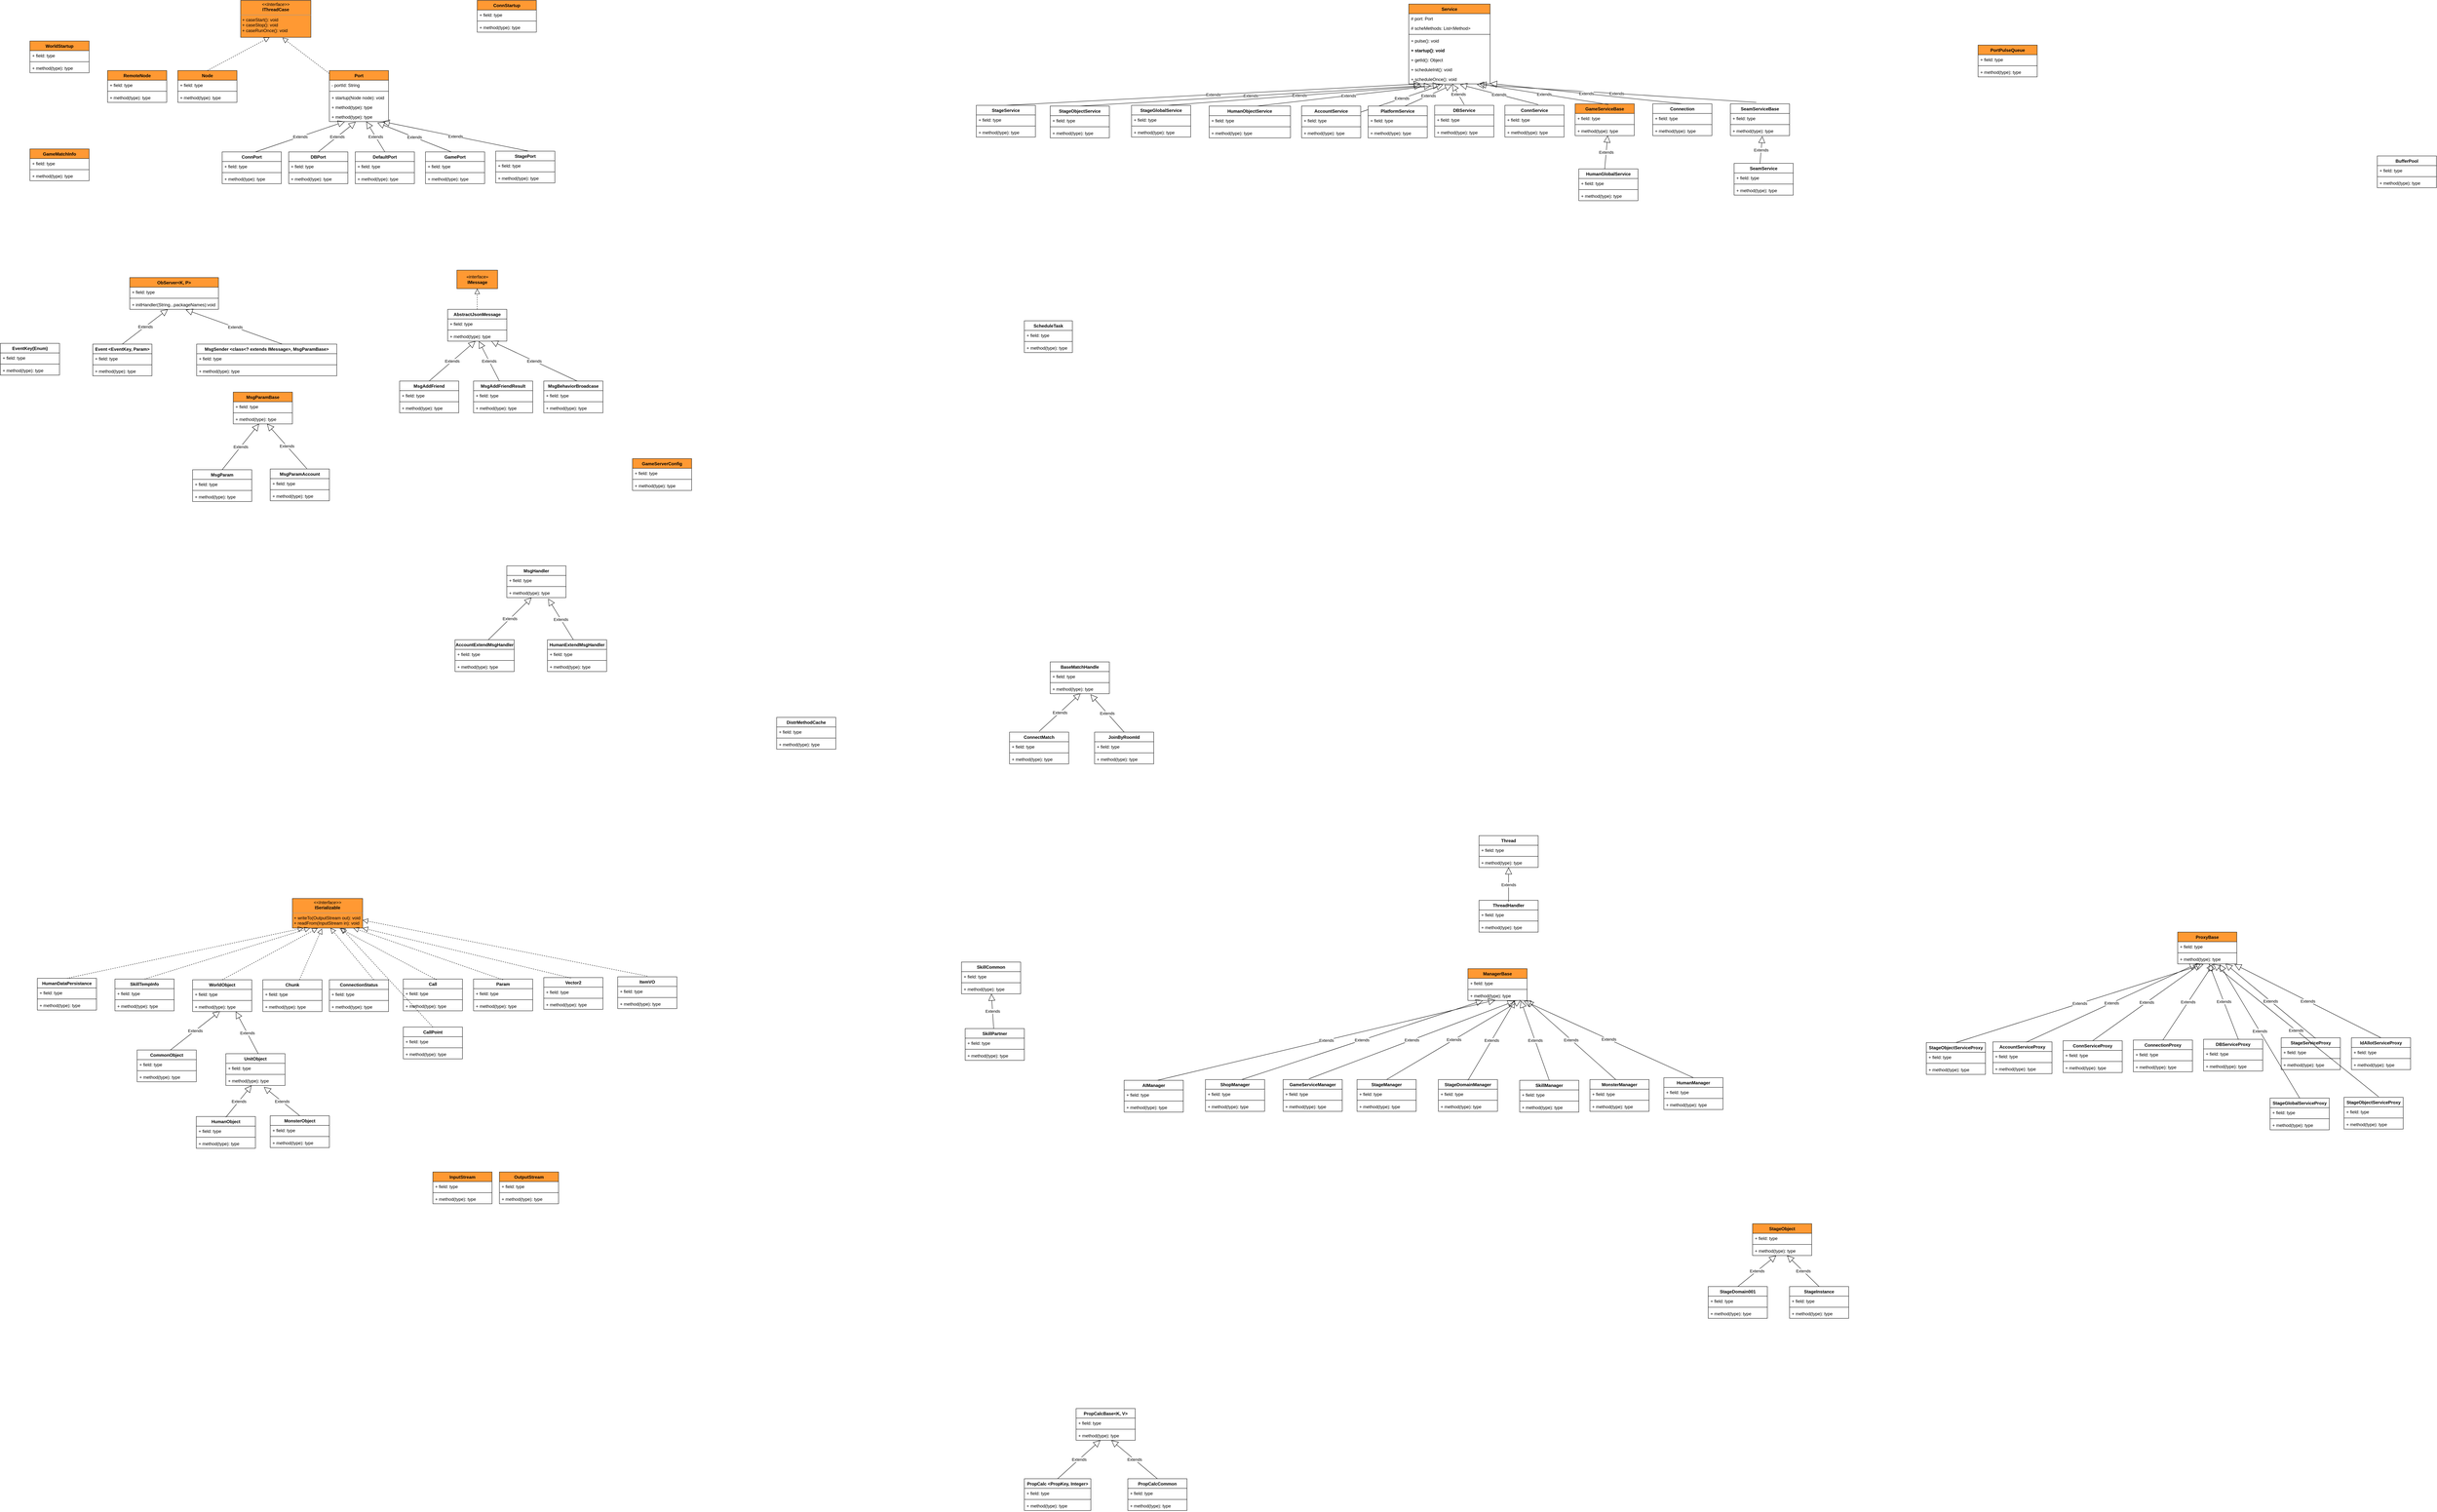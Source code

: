 <mxfile version="13.9.8" type="device" pages="2"><diagram id="ogfnEP-2yBiIeBUV7KUB" name="第 1 页"><mxGraphModel dx="946" dy="598" grid="1" gridSize="10" guides="1" tooltips="1" connect="1" arrows="1" fold="1" page="1" pageScale="1" pageWidth="33000" pageHeight="46081" math="0" shadow="0"><root><mxCell id="0"/><mxCell id="1" parent="0"/><mxCell id="a9uJg7JDgj3Iyy7TizpL-1" value="WorldStartup" style="swimlane;fontStyle=1;align=center;verticalAlign=top;childLayout=stackLayout;horizontal=1;startSize=26;horizontalStack=0;resizeParent=1;resizeParentMax=0;resizeLast=0;collapsible=1;marginBottom=0;fillColor=#FF9933;" parent="1" vertex="1"><mxGeometry x="180" y="130" width="160" height="86" as="geometry"/></mxCell><mxCell id="a9uJg7JDgj3Iyy7TizpL-2" value="+ field: type" style="text;strokeColor=none;fillColor=none;align=left;verticalAlign=top;spacingLeft=4;spacingRight=4;overflow=hidden;rotatable=0;points=[[0,0.5],[1,0.5]];portConstraint=eastwest;" parent="a9uJg7JDgj3Iyy7TizpL-1" vertex="1"><mxGeometry y="26" width="160" height="26" as="geometry"/></mxCell><mxCell id="a9uJg7JDgj3Iyy7TizpL-3" value="" style="line;strokeWidth=1;fillColor=none;align=left;verticalAlign=middle;spacingTop=-1;spacingLeft=3;spacingRight=3;rotatable=0;labelPosition=right;points=[];portConstraint=eastwest;" parent="a9uJg7JDgj3Iyy7TizpL-1" vertex="1"><mxGeometry y="52" width="160" height="8" as="geometry"/></mxCell><mxCell id="a9uJg7JDgj3Iyy7TizpL-4" value="+ method(type): type" style="text;strokeColor=none;fillColor=none;align=left;verticalAlign=top;spacingLeft=4;spacingRight=4;overflow=hidden;rotatable=0;points=[[0,0.5],[1,0.5]];portConstraint=eastwest;" parent="a9uJg7JDgj3Iyy7TizpL-1" vertex="1"><mxGeometry y="60" width="160" height="26" as="geometry"/></mxCell><mxCell id="a9uJg7JDgj3Iyy7TizpL-20" value="" style="endArrow=block;dashed=1;endFill=0;endSize=12;html=1;entryX=0.595;entryY=1.013;entryDx=0;entryDy=0;entryPerimeter=0;" parent="1" source="a9uJg7JDgj3Iyy7TizpL-16" target="_dOYlBMLkgmIMt4Y-ZR9-15" edge="1"><mxGeometry width="160" relative="1" as="geometry"><mxPoint x="920" y="240" as="sourcePoint"/><mxPoint x="872.184" y="120" as="targetPoint"/></mxGeometry></mxCell><mxCell id="a9uJg7JDgj3Iyy7TizpL-21" value="ConnPort" style="swimlane;fontStyle=1;align=center;verticalAlign=top;childLayout=stackLayout;horizontal=1;startSize=26;horizontalStack=0;resizeParent=1;resizeParentMax=0;resizeLast=0;collapsible=1;marginBottom=0;fillColor=#FFFFFF;" parent="1" vertex="1"><mxGeometry x="700" y="430" width="160" height="86" as="geometry"/></mxCell><mxCell id="a9uJg7JDgj3Iyy7TizpL-25" value="Extends" style="endArrow=block;endSize=16;endFill=0;html=1;" parent="a9uJg7JDgj3Iyy7TizpL-21" target="a9uJg7JDgj3Iyy7TizpL-19" edge="1"><mxGeometry width="160" relative="1" as="geometry"><mxPoint x="90" as="sourcePoint"/><mxPoint x="250" as="targetPoint"/></mxGeometry></mxCell><mxCell id="a9uJg7JDgj3Iyy7TizpL-22" value="+ field: type" style="text;strokeColor=none;fillColor=none;align=left;verticalAlign=top;spacingLeft=4;spacingRight=4;overflow=hidden;rotatable=0;points=[[0,0.5],[1,0.5]];portConstraint=eastwest;" parent="a9uJg7JDgj3Iyy7TizpL-21" vertex="1"><mxGeometry y="26" width="160" height="26" as="geometry"/></mxCell><mxCell id="a9uJg7JDgj3Iyy7TizpL-23" value="" style="line;strokeWidth=1;fillColor=none;align=left;verticalAlign=middle;spacingTop=-1;spacingLeft=3;spacingRight=3;rotatable=0;labelPosition=right;points=[];portConstraint=eastwest;" parent="a9uJg7JDgj3Iyy7TizpL-21" vertex="1"><mxGeometry y="52" width="160" height="8" as="geometry"/></mxCell><mxCell id="a9uJg7JDgj3Iyy7TizpL-24" value="+ method(type): type" style="text;strokeColor=none;fillColor=none;align=left;verticalAlign=top;spacingLeft=4;spacingRight=4;overflow=hidden;rotatable=0;points=[[0,0.5],[1,0.5]];portConstraint=eastwest;" parent="a9uJg7JDgj3Iyy7TizpL-21" vertex="1"><mxGeometry y="60" width="160" height="26" as="geometry"/></mxCell><mxCell id="a9uJg7JDgj3Iyy7TizpL-35" value="Extends" style="endArrow=block;endSize=16;endFill=0;html=1;exitX=0.5;exitY=0;exitDx=0;exitDy=0;entryX=0.625;entryY=1;entryDx=0;entryDy=0;entryPerimeter=0;" parent="1" source="a9uJg7JDgj3Iyy7TizpL-31" target="a9uJg7JDgj3Iyy7TizpL-19" edge="1"><mxGeometry width="160" relative="1" as="geometry"><mxPoint x="1180" y="430" as="sourcePoint"/><mxPoint x="1340" y="430" as="targetPoint"/></mxGeometry></mxCell><mxCell id="a9uJg7JDgj3Iyy7TizpL-16" value="Port" style="swimlane;fontStyle=1;align=center;verticalAlign=top;childLayout=stackLayout;horizontal=1;startSize=26;horizontalStack=0;resizeParent=1;resizeParentMax=0;resizeLast=0;collapsible=1;marginBottom=0;fillColor=#FF9933;" parent="1" vertex="1"><mxGeometry x="990" y="210" width="160" height="138" as="geometry"/></mxCell><mxCell id="a9uJg7JDgj3Iyy7TizpL-17" value="- portId: String" style="text;strokeColor=none;fillColor=none;align=left;verticalAlign=top;spacingLeft=4;spacingRight=4;overflow=hidden;rotatable=0;points=[[0,0.5],[1,0.5]];portConstraint=eastwest;" parent="a9uJg7JDgj3Iyy7TizpL-16" vertex="1"><mxGeometry y="26" width="160" height="26" as="geometry"/></mxCell><mxCell id="a9uJg7JDgj3Iyy7TizpL-18" value="" style="line;strokeWidth=1;fillColor=none;align=left;verticalAlign=middle;spacingTop=-1;spacingLeft=3;spacingRight=3;rotatable=0;labelPosition=right;points=[];portConstraint=eastwest;" parent="a9uJg7JDgj3Iyy7TizpL-16" vertex="1"><mxGeometry y="52" width="160" height="8" as="geometry"/></mxCell><mxCell id="d8NfwIwWboMzQuSxuDRs-2" value="+ startup(Node node): void" style="text;strokeColor=none;fillColor=none;align=left;verticalAlign=top;spacingLeft=4;spacingRight=4;overflow=hidden;rotatable=0;points=[[0,0.5],[1,0.5]];portConstraint=eastwest;" parent="a9uJg7JDgj3Iyy7TizpL-16" vertex="1"><mxGeometry y="60" width="160" height="26" as="geometry"/></mxCell><mxCell id="d8NfwIwWboMzQuSxuDRs-1" value="+ method(type): type" style="text;strokeColor=none;fillColor=none;align=left;verticalAlign=top;spacingLeft=4;spacingRight=4;overflow=hidden;rotatable=0;points=[[0,0.5],[1,0.5]];portConstraint=eastwest;" parent="a9uJg7JDgj3Iyy7TizpL-16" vertex="1"><mxGeometry y="86" width="160" height="26" as="geometry"/></mxCell><mxCell id="a9uJg7JDgj3Iyy7TizpL-19" value="+ method(type): type" style="text;strokeColor=none;fillColor=none;align=left;verticalAlign=top;spacingLeft=4;spacingRight=4;overflow=hidden;rotatable=0;points=[[0,0.5],[1,0.5]];portConstraint=eastwest;" parent="a9uJg7JDgj3Iyy7TizpL-16" vertex="1"><mxGeometry y="112" width="160" height="26" as="geometry"/></mxCell><mxCell id="a9uJg7JDgj3Iyy7TizpL-26" value="DBPort" style="swimlane;fontStyle=1;align=center;verticalAlign=top;childLayout=stackLayout;horizontal=1;startSize=26;horizontalStack=0;resizeParent=1;resizeParentMax=0;resizeLast=0;collapsible=1;marginBottom=0;fillColor=#FFFFFF;" parent="1" vertex="1"><mxGeometry x="880" y="430" width="160" height="86" as="geometry"/></mxCell><mxCell id="a9uJg7JDgj3Iyy7TizpL-30" value="Extends" style="endArrow=block;endSize=16;endFill=0;html=1;entryX=0.444;entryY=1.038;entryDx=0;entryDy=0;entryPerimeter=0;" parent="a9uJg7JDgj3Iyy7TizpL-26" target="a9uJg7JDgj3Iyy7TizpL-19" edge="1"><mxGeometry width="160" relative="1" as="geometry"><mxPoint x="80" as="sourcePoint"/><mxPoint x="240" as="targetPoint"/></mxGeometry></mxCell><mxCell id="a9uJg7JDgj3Iyy7TizpL-27" value="+ field: type" style="text;strokeColor=none;fillColor=none;align=left;verticalAlign=top;spacingLeft=4;spacingRight=4;overflow=hidden;rotatable=0;points=[[0,0.5],[1,0.5]];portConstraint=eastwest;" parent="a9uJg7JDgj3Iyy7TizpL-26" vertex="1"><mxGeometry y="26" width="160" height="26" as="geometry"/></mxCell><mxCell id="a9uJg7JDgj3Iyy7TizpL-28" value="" style="line;strokeWidth=1;fillColor=none;align=left;verticalAlign=middle;spacingTop=-1;spacingLeft=3;spacingRight=3;rotatable=0;labelPosition=right;points=[];portConstraint=eastwest;" parent="a9uJg7JDgj3Iyy7TizpL-26" vertex="1"><mxGeometry y="52" width="160" height="8" as="geometry"/></mxCell><mxCell id="a9uJg7JDgj3Iyy7TizpL-29" value="+ method(type): type" style="text;strokeColor=none;fillColor=none;align=left;verticalAlign=top;spacingLeft=4;spacingRight=4;overflow=hidden;rotatable=0;points=[[0,0.5],[1,0.5]];portConstraint=eastwest;" parent="a9uJg7JDgj3Iyy7TizpL-26" vertex="1"><mxGeometry y="60" width="160" height="26" as="geometry"/></mxCell><mxCell id="a9uJg7JDgj3Iyy7TizpL-31" value="DefaultPort" style="swimlane;fontStyle=1;align=center;verticalAlign=top;childLayout=stackLayout;horizontal=1;startSize=26;horizontalStack=0;resizeParent=1;resizeParentMax=0;resizeLast=0;collapsible=1;marginBottom=0;fillColor=#FFFFFF;" parent="1" vertex="1"><mxGeometry x="1060" y="430" width="160" height="86" as="geometry"/></mxCell><mxCell id="a9uJg7JDgj3Iyy7TizpL-32" value="+ field: type" style="text;strokeColor=none;fillColor=none;align=left;verticalAlign=top;spacingLeft=4;spacingRight=4;overflow=hidden;rotatable=0;points=[[0,0.5],[1,0.5]];portConstraint=eastwest;" parent="a9uJg7JDgj3Iyy7TizpL-31" vertex="1"><mxGeometry y="26" width="160" height="26" as="geometry"/></mxCell><mxCell id="a9uJg7JDgj3Iyy7TizpL-33" value="" style="line;strokeWidth=1;fillColor=none;align=left;verticalAlign=middle;spacingTop=-1;spacingLeft=3;spacingRight=3;rotatable=0;labelPosition=right;points=[];portConstraint=eastwest;" parent="a9uJg7JDgj3Iyy7TizpL-31" vertex="1"><mxGeometry y="52" width="160" height="8" as="geometry"/></mxCell><mxCell id="a9uJg7JDgj3Iyy7TizpL-34" value="+ method(type): type" style="text;strokeColor=none;fillColor=none;align=left;verticalAlign=top;spacingLeft=4;spacingRight=4;overflow=hidden;rotatable=0;points=[[0,0.5],[1,0.5]];portConstraint=eastwest;" parent="a9uJg7JDgj3Iyy7TizpL-31" vertex="1"><mxGeometry y="60" width="160" height="26" as="geometry"/></mxCell><mxCell id="a9uJg7JDgj3Iyy7TizpL-36" value="GamePort" style="swimlane;fontStyle=1;align=center;verticalAlign=top;childLayout=stackLayout;horizontal=1;startSize=26;horizontalStack=0;resizeParent=1;resizeParentMax=0;resizeLast=0;collapsible=1;marginBottom=0;fillColor=#FFFFFF;" parent="1" vertex="1"><mxGeometry x="1250" y="430" width="160" height="86" as="geometry"/></mxCell><mxCell id="a9uJg7JDgj3Iyy7TizpL-40" value="Extends" style="endArrow=block;endSize=16;endFill=0;html=1;entryX=0.813;entryY=1.115;entryDx=0;entryDy=0;entryPerimeter=0;" parent="a9uJg7JDgj3Iyy7TizpL-36" target="a9uJg7JDgj3Iyy7TizpL-19" edge="1"><mxGeometry width="160" relative="1" as="geometry"><mxPoint x="70" as="sourcePoint"/><mxPoint x="230" as="targetPoint"/></mxGeometry></mxCell><mxCell id="a9uJg7JDgj3Iyy7TizpL-37" value="+ field: type" style="text;strokeColor=none;fillColor=none;align=left;verticalAlign=top;spacingLeft=4;spacingRight=4;overflow=hidden;rotatable=0;points=[[0,0.5],[1,0.5]];portConstraint=eastwest;" parent="a9uJg7JDgj3Iyy7TizpL-36" vertex="1"><mxGeometry y="26" width="160" height="26" as="geometry"/></mxCell><mxCell id="a9uJg7JDgj3Iyy7TizpL-38" value="" style="line;strokeWidth=1;fillColor=none;align=left;verticalAlign=middle;spacingTop=-1;spacingLeft=3;spacingRight=3;rotatable=0;labelPosition=right;points=[];portConstraint=eastwest;" parent="a9uJg7JDgj3Iyy7TizpL-36" vertex="1"><mxGeometry y="52" width="160" height="8" as="geometry"/></mxCell><mxCell id="a9uJg7JDgj3Iyy7TizpL-39" value="+ method(type): type" style="text;strokeColor=none;fillColor=none;align=left;verticalAlign=top;spacingLeft=4;spacingRight=4;overflow=hidden;rotatable=0;points=[[0,0.5],[1,0.5]];portConstraint=eastwest;" parent="a9uJg7JDgj3Iyy7TizpL-36" vertex="1"><mxGeometry y="60" width="160" height="26" as="geometry"/></mxCell><mxCell id="a9uJg7JDgj3Iyy7TizpL-41" value="StagePort" style="swimlane;fontStyle=1;align=center;verticalAlign=top;childLayout=stackLayout;horizontal=1;startSize=26;horizontalStack=0;resizeParent=1;resizeParentMax=0;resizeLast=0;collapsible=1;marginBottom=0;fillColor=#FFFFFF;" parent="1" vertex="1"><mxGeometry x="1440" y="428" width="160" height="86" as="geometry"/></mxCell><mxCell id="a9uJg7JDgj3Iyy7TizpL-42" value="+ field: type" style="text;strokeColor=none;fillColor=none;align=left;verticalAlign=top;spacingLeft=4;spacingRight=4;overflow=hidden;rotatable=0;points=[[0,0.5],[1,0.5]];portConstraint=eastwest;" parent="a9uJg7JDgj3Iyy7TizpL-41" vertex="1"><mxGeometry y="26" width="160" height="26" as="geometry"/></mxCell><mxCell id="a9uJg7JDgj3Iyy7TizpL-43" value="" style="line;strokeWidth=1;fillColor=none;align=left;verticalAlign=middle;spacingTop=-1;spacingLeft=3;spacingRight=3;rotatable=0;labelPosition=right;points=[];portConstraint=eastwest;" parent="a9uJg7JDgj3Iyy7TizpL-41" vertex="1"><mxGeometry y="52" width="160" height="8" as="geometry"/></mxCell><mxCell id="a9uJg7JDgj3Iyy7TizpL-44" value="+ method(type): type" style="text;strokeColor=none;fillColor=none;align=left;verticalAlign=top;spacingLeft=4;spacingRight=4;overflow=hidden;rotatable=0;points=[[0,0.5],[1,0.5]];portConstraint=eastwest;" parent="a9uJg7JDgj3Iyy7TizpL-41" vertex="1"><mxGeometry y="60" width="160" height="26" as="geometry"/></mxCell><mxCell id="a9uJg7JDgj3Iyy7TizpL-45" value="Extends" style="endArrow=block;endSize=16;endFill=0;html=1;exitX=0.556;exitY=0;exitDx=0;exitDy=0;exitPerimeter=0;" parent="1" source="a9uJg7JDgj3Iyy7TizpL-41" target="a9uJg7JDgj3Iyy7TizpL-19" edge="1"><mxGeometry width="160" relative="1" as="geometry"><mxPoint x="1520" y="420" as="sourcePoint"/><mxPoint x="1680" y="420" as="targetPoint"/></mxGeometry></mxCell><mxCell id="a9uJg7JDgj3Iyy7TizpL-50" value="Extends" style="endArrow=block;endSize=16;endFill=0;html=1;entryX=0.423;entryY=1.077;entryDx=0;entryDy=0;entryPerimeter=0;" parent="1" source="a9uJg7JDgj3Iyy7TizpL-46" target="a9uJg7JDgj3Iyy7TizpL-15" edge="1"><mxGeometry width="160" relative="1" as="geometry"><mxPoint x="3760" y="284" as="sourcePoint"/><mxPoint x="3920" y="284" as="targetPoint"/></mxGeometry></mxCell><mxCell id="a9uJg7JDgj3Iyy7TizpL-64" value="Extends" style="endArrow=block;endSize=16;endFill=0;html=1;entryX=0.681;entryY=1.077;entryDx=0;entryDy=0;entryPerimeter=0;exitX=0.5;exitY=0;exitDx=0;exitDy=0;" parent="1" source="a9uJg7JDgj3Iyy7TizpL-60" target="a9uJg7JDgj3Iyy7TizpL-54" edge="1"><mxGeometry width="160" relative="1" as="geometry"><mxPoint x="3130" y="1998" as="sourcePoint"/><mxPoint x="3290" y="1998" as="targetPoint"/></mxGeometry></mxCell><mxCell id="a9uJg7JDgj3Iyy7TizpL-6" value="Node" style="swimlane;fontStyle=1;align=center;verticalAlign=top;childLayout=stackLayout;horizontal=1;startSize=26;horizontalStack=0;resizeParent=1;resizeParentMax=0;resizeLast=0;collapsible=1;marginBottom=0;fillColor=#FF9933;" parent="1" vertex="1"><mxGeometry x="580" y="210" width="160" height="86" as="geometry"/></mxCell><mxCell id="a9uJg7JDgj3Iyy7TizpL-11" value="" style="endArrow=block;dashed=1;endFill=0;endSize=12;html=1;entryX=0.411;entryY=1;entryDx=0;entryDy=0;entryPerimeter=0;" parent="a9uJg7JDgj3Iyy7TizpL-6" target="_dOYlBMLkgmIMt4Y-ZR9-15" edge="1"><mxGeometry width="160" relative="1" as="geometry"><mxPoint x="80" as="sourcePoint"/><mxPoint x="245.98" y="-87" as="targetPoint"/></mxGeometry></mxCell><mxCell id="a9uJg7JDgj3Iyy7TizpL-7" value="+ field: type" style="text;strokeColor=none;fillColor=none;align=left;verticalAlign=top;spacingLeft=4;spacingRight=4;overflow=hidden;rotatable=0;points=[[0,0.5],[1,0.5]];portConstraint=eastwest;" parent="a9uJg7JDgj3Iyy7TizpL-6" vertex="1"><mxGeometry y="26" width="160" height="26" as="geometry"/></mxCell><mxCell id="a9uJg7JDgj3Iyy7TizpL-8" value="" style="line;strokeWidth=1;fillColor=none;align=left;verticalAlign=middle;spacingTop=-1;spacingLeft=3;spacingRight=3;rotatable=0;labelPosition=right;points=[];portConstraint=eastwest;" parent="a9uJg7JDgj3Iyy7TizpL-6" vertex="1"><mxGeometry y="52" width="160" height="8" as="geometry"/></mxCell><mxCell id="a9uJg7JDgj3Iyy7TizpL-9" value="+ method(type): type" style="text;strokeColor=none;fillColor=none;align=left;verticalAlign=top;spacingLeft=4;spacingRight=4;overflow=hidden;rotatable=0;points=[[0,0.5],[1,0.5]];portConstraint=eastwest;" parent="a9uJg7JDgj3Iyy7TizpL-6" vertex="1"><mxGeometry y="60" width="160" height="26" as="geometry"/></mxCell><mxCell id="E-j2oYOm2LCkrxjk5rPy-5" value="RemoteNode" style="swimlane;fontStyle=1;align=center;verticalAlign=top;childLayout=stackLayout;horizontal=1;startSize=26;horizontalStack=0;resizeParent=1;resizeParentMax=0;resizeLast=0;collapsible=1;marginBottom=0;fillColor=#FF9933;" parent="1" vertex="1"><mxGeometry x="390" y="210" width="160" height="86" as="geometry"/></mxCell><mxCell id="E-j2oYOm2LCkrxjk5rPy-6" value="+ field: type" style="text;strokeColor=none;fillColor=none;align=left;verticalAlign=top;spacingLeft=4;spacingRight=4;overflow=hidden;rotatable=0;points=[[0,0.5],[1,0.5]];portConstraint=eastwest;" parent="E-j2oYOm2LCkrxjk5rPy-5" vertex="1"><mxGeometry y="26" width="160" height="26" as="geometry"/></mxCell><mxCell id="E-j2oYOm2LCkrxjk5rPy-7" value="" style="line;strokeWidth=1;fillColor=none;align=left;verticalAlign=middle;spacingTop=-1;spacingLeft=3;spacingRight=3;rotatable=0;labelPosition=right;points=[];portConstraint=eastwest;" parent="E-j2oYOm2LCkrxjk5rPy-5" vertex="1"><mxGeometry y="52" width="160" height="8" as="geometry"/></mxCell><mxCell id="E-j2oYOm2LCkrxjk5rPy-8" value="+ method(type): type" style="text;strokeColor=none;fillColor=none;align=left;verticalAlign=top;spacingLeft=4;spacingRight=4;overflow=hidden;rotatable=0;points=[[0,0.5],[1,0.5]];portConstraint=eastwest;" parent="E-j2oYOm2LCkrxjk5rPy-5" vertex="1"><mxGeometry y="60" width="160" height="26" as="geometry"/></mxCell><mxCell id="SBEiNpN3TqK9I4fVeoYo-5" value="Event &lt;EventKey, Param&gt;" style="swimlane;fontStyle=1;align=center;verticalAlign=top;childLayout=stackLayout;horizontal=1;startSize=26;horizontalStack=0;resizeParent=1;resizeParentMax=0;resizeLast=0;collapsible=1;marginBottom=0;fillColor=#FFFFFF;" parent="1" vertex="1"><mxGeometry x="350" y="950" width="160" height="86" as="geometry"/></mxCell><mxCell id="SBEiNpN3TqK9I4fVeoYo-9" value="Extends" style="endArrow=block;endSize=16;endFill=0;html=1;" parent="SBEiNpN3TqK9I4fVeoYo-5" target="SBEiNpN3TqK9I4fVeoYo-4" edge="1"><mxGeometry width="160" relative="1" as="geometry"><mxPoint x="80" as="sourcePoint"/><mxPoint x="240" as="targetPoint"/></mxGeometry></mxCell><mxCell id="SBEiNpN3TqK9I4fVeoYo-6" value="+ field: type" style="text;strokeColor=none;fillColor=none;align=left;verticalAlign=top;spacingLeft=4;spacingRight=4;overflow=hidden;rotatable=0;points=[[0,0.5],[1,0.5]];portConstraint=eastwest;" parent="SBEiNpN3TqK9I4fVeoYo-5" vertex="1"><mxGeometry y="26" width="160" height="26" as="geometry"/></mxCell><mxCell id="SBEiNpN3TqK9I4fVeoYo-7" value="" style="line;strokeWidth=1;fillColor=none;align=left;verticalAlign=middle;spacingTop=-1;spacingLeft=3;spacingRight=3;rotatable=0;labelPosition=right;points=[];portConstraint=eastwest;" parent="SBEiNpN3TqK9I4fVeoYo-5" vertex="1"><mxGeometry y="52" width="160" height="8" as="geometry"/></mxCell><mxCell id="SBEiNpN3TqK9I4fVeoYo-8" value="+ method(type): type" style="text;strokeColor=none;fillColor=none;align=left;verticalAlign=top;spacingLeft=4;spacingRight=4;overflow=hidden;rotatable=0;points=[[0,0.5],[1,0.5]];portConstraint=eastwest;" parent="SBEiNpN3TqK9I4fVeoYo-5" vertex="1"><mxGeometry y="60" width="160" height="26" as="geometry"/></mxCell><mxCell id="SBEiNpN3TqK9I4fVeoYo-15" value="Extends" style="endArrow=block;endSize=16;endFill=0;html=1;entryX=0.631;entryY=1.038;entryDx=0;entryDy=0;entryPerimeter=0;exitX=0.625;exitY=0.023;exitDx=0;exitDy=0;exitPerimeter=0;" parent="1" source="SBEiNpN3TqK9I4fVeoYo-11" target="SBEiNpN3TqK9I4fVeoYo-4" edge="1"><mxGeometry width="160" relative="1" as="geometry"><mxPoint x="680" y="950" as="sourcePoint"/><mxPoint x="840" y="950" as="targetPoint"/></mxGeometry></mxCell><mxCell id="SBEiNpN3TqK9I4fVeoYo-16" value="«interface»&lt;br&gt;&lt;b&gt;IMessage&lt;/b&gt;" style="html=1;fillColor=#FF9933;" parent="1" vertex="1"><mxGeometry x="1335" y="750" width="110" height="50" as="geometry"/></mxCell><mxCell id="SBEiNpN3TqK9I4fVeoYo-21" value="" style="endArrow=block;dashed=1;endFill=0;endSize=12;html=1;entryX=0.5;entryY=1;entryDx=0;entryDy=0;" parent="1" source="SBEiNpN3TqK9I4fVeoYo-17" target="SBEiNpN3TqK9I4fVeoYo-16" edge="1"><mxGeometry width="160" relative="1" as="geometry"><mxPoint x="1395" y="890" as="sourcePoint"/><mxPoint x="1555" y="890" as="targetPoint"/></mxGeometry></mxCell><mxCell id="SBEiNpN3TqK9I4fVeoYo-17" value="AbstractJsonMessage" style="swimlane;fontStyle=1;align=center;verticalAlign=top;childLayout=stackLayout;horizontal=1;startSize=26;horizontalStack=0;resizeParent=1;resizeParentMax=0;resizeLast=0;collapsible=1;marginBottom=0;fillColor=#FFFFFF;" parent="1" vertex="1"><mxGeometry x="1310" y="856" width="160" height="86" as="geometry"/></mxCell><mxCell id="SBEiNpN3TqK9I4fVeoYo-18" value="+ field: type" style="text;strokeColor=none;fillColor=none;align=left;verticalAlign=top;spacingLeft=4;spacingRight=4;overflow=hidden;rotatable=0;points=[[0,0.5],[1,0.5]];portConstraint=eastwest;" parent="SBEiNpN3TqK9I4fVeoYo-17" vertex="1"><mxGeometry y="26" width="160" height="26" as="geometry"/></mxCell><mxCell id="SBEiNpN3TqK9I4fVeoYo-19" value="" style="line;strokeWidth=1;fillColor=none;align=left;verticalAlign=middle;spacingTop=-1;spacingLeft=3;spacingRight=3;rotatable=0;labelPosition=right;points=[];portConstraint=eastwest;" parent="SBEiNpN3TqK9I4fVeoYo-17" vertex="1"><mxGeometry y="52" width="160" height="8" as="geometry"/></mxCell><mxCell id="SBEiNpN3TqK9I4fVeoYo-20" value="+ method(type): type" style="text;strokeColor=none;fillColor=none;align=left;verticalAlign=top;spacingLeft=4;spacingRight=4;overflow=hidden;rotatable=0;points=[[0,0.5],[1,0.5]];portConstraint=eastwest;" parent="SBEiNpN3TqK9I4fVeoYo-17" vertex="1"><mxGeometry y="60" width="160" height="26" as="geometry"/></mxCell><mxCell id="K_TqyTdzsZOqSCaE6SI4-1" value="StageObjectService" style="swimlane;fontStyle=1;align=center;verticalAlign=top;childLayout=stackLayout;horizontal=1;startSize=26;horizontalStack=0;resizeParent=1;resizeParentMax=0;resizeLast=0;collapsible=1;marginBottom=0;fillColor=#FFFFFF;" parent="1" vertex="1"><mxGeometry x="2940" y="306" width="160" height="86" as="geometry"/></mxCell><mxCell id="K_TqyTdzsZOqSCaE6SI4-2" value="+ field: type" style="text;strokeColor=none;fillColor=none;align=left;verticalAlign=top;spacingLeft=4;spacingRight=4;overflow=hidden;rotatable=0;points=[[0,0.5],[1,0.5]];portConstraint=eastwest;" parent="K_TqyTdzsZOqSCaE6SI4-1" vertex="1"><mxGeometry y="26" width="160" height="26" as="geometry"/></mxCell><mxCell id="K_TqyTdzsZOqSCaE6SI4-3" value="" style="line;strokeWidth=1;fillColor=none;align=left;verticalAlign=middle;spacingTop=-1;spacingLeft=3;spacingRight=3;rotatable=0;labelPosition=right;points=[];portConstraint=eastwest;" parent="K_TqyTdzsZOqSCaE6SI4-1" vertex="1"><mxGeometry y="52" width="160" height="8" as="geometry"/></mxCell><mxCell id="K_TqyTdzsZOqSCaE6SI4-4" value="+ method(type): type" style="text;strokeColor=none;fillColor=none;align=left;verticalAlign=top;spacingLeft=4;spacingRight=4;overflow=hidden;rotatable=0;points=[[0,0.5],[1,0.5]];portConstraint=eastwest;" parent="K_TqyTdzsZOqSCaE6SI4-1" vertex="1"><mxGeometry y="60" width="160" height="26" as="geometry"/></mxCell><mxCell id="_dOYlBMLkgmIMt4Y-ZR9-16" value="ConnStartup" style="swimlane;fontStyle=1;align=center;verticalAlign=top;childLayout=stackLayout;horizontal=1;startSize=26;horizontalStack=0;resizeParent=1;resizeParentMax=0;resizeLast=0;collapsible=1;marginBottom=0;fillColor=#FF9933;" parent="1" vertex="1"><mxGeometry x="1390" y="20" width="160" height="86" as="geometry"/></mxCell><mxCell id="_dOYlBMLkgmIMt4Y-ZR9-17" value="+ field: type" style="text;strokeColor=none;fillColor=none;align=left;verticalAlign=top;spacingLeft=4;spacingRight=4;overflow=hidden;rotatable=0;points=[[0,0.5],[1,0.5]];portConstraint=eastwest;" parent="_dOYlBMLkgmIMt4Y-ZR9-16" vertex="1"><mxGeometry y="26" width="160" height="26" as="geometry"/></mxCell><mxCell id="_dOYlBMLkgmIMt4Y-ZR9-18" value="" style="line;strokeWidth=1;fillColor=none;align=left;verticalAlign=middle;spacingTop=-1;spacingLeft=3;spacingRight=3;rotatable=0;labelPosition=right;points=[];portConstraint=eastwest;" parent="_dOYlBMLkgmIMt4Y-ZR9-16" vertex="1"><mxGeometry y="52" width="160" height="8" as="geometry"/></mxCell><mxCell id="_dOYlBMLkgmIMt4Y-ZR9-19" value="+ method(type): type" style="text;strokeColor=none;fillColor=none;align=left;verticalAlign=top;spacingLeft=4;spacingRight=4;overflow=hidden;rotatable=0;points=[[0,0.5],[1,0.5]];portConstraint=eastwest;" parent="_dOYlBMLkgmIMt4Y-ZR9-16" vertex="1"><mxGeometry y="60" width="160" height="26" as="geometry"/></mxCell><mxCell id="SBEiNpN3TqK9I4fVeoYo-22" value="MsgAddFriend" style="swimlane;fontStyle=1;align=center;verticalAlign=top;childLayout=stackLayout;horizontal=1;startSize=26;horizontalStack=0;resizeParent=1;resizeParentMax=0;resizeLast=0;collapsible=1;marginBottom=0;fillColor=#FFFFFF;" parent="1" vertex="1"><mxGeometry x="1180" y="1050" width="160" height="86" as="geometry"/></mxCell><mxCell id="SBEiNpN3TqK9I4fVeoYo-26" value="Extends" style="endArrow=block;endSize=16;endFill=0;html=1;entryX=0.469;entryY=1;entryDx=0;entryDy=0;entryPerimeter=0;" parent="SBEiNpN3TqK9I4fVeoYo-22" target="SBEiNpN3TqK9I4fVeoYo-20" edge="1"><mxGeometry width="160" relative="1" as="geometry"><mxPoint x="80" as="sourcePoint"/><mxPoint x="240" as="targetPoint"/></mxGeometry></mxCell><mxCell id="SBEiNpN3TqK9I4fVeoYo-23" value="+ field: type" style="text;strokeColor=none;fillColor=none;align=left;verticalAlign=top;spacingLeft=4;spacingRight=4;overflow=hidden;rotatable=0;points=[[0,0.5],[1,0.5]];portConstraint=eastwest;" parent="SBEiNpN3TqK9I4fVeoYo-22" vertex="1"><mxGeometry y="26" width="160" height="26" as="geometry"/></mxCell><mxCell id="SBEiNpN3TqK9I4fVeoYo-24" value="" style="line;strokeWidth=1;fillColor=none;align=left;verticalAlign=middle;spacingTop=-1;spacingLeft=3;spacingRight=3;rotatable=0;labelPosition=right;points=[];portConstraint=eastwest;" parent="SBEiNpN3TqK9I4fVeoYo-22" vertex="1"><mxGeometry y="52" width="160" height="8" as="geometry"/></mxCell><mxCell id="SBEiNpN3TqK9I4fVeoYo-25" value="+ method(type): type" style="text;strokeColor=none;fillColor=none;align=left;verticalAlign=top;spacingLeft=4;spacingRight=4;overflow=hidden;rotatable=0;points=[[0,0.5],[1,0.5]];portConstraint=eastwest;" parent="SBEiNpN3TqK9I4fVeoYo-22" vertex="1"><mxGeometry y="60" width="160" height="26" as="geometry"/></mxCell><mxCell id="SBEiNpN3TqK9I4fVeoYo-11" value="MsgSender &lt;class&lt;? extends IMessage&gt;, MsgParamBase&gt;" style="swimlane;fontStyle=1;align=center;verticalAlign=top;childLayout=stackLayout;horizontal=1;startSize=26;horizontalStack=0;resizeParent=1;resizeParentMax=0;resizeLast=0;collapsible=1;marginBottom=0;fillColor=#FFFFFF;" parent="1" vertex="1"><mxGeometry x="631" y="950" width="379" height="86" as="geometry"/></mxCell><mxCell id="SBEiNpN3TqK9I4fVeoYo-12" value="+ field: type" style="text;strokeColor=none;fillColor=none;align=left;verticalAlign=top;spacingLeft=4;spacingRight=4;overflow=hidden;rotatable=0;points=[[0,0.5],[1,0.5]];portConstraint=eastwest;" parent="SBEiNpN3TqK9I4fVeoYo-11" vertex="1"><mxGeometry y="26" width="379" height="26" as="geometry"/></mxCell><mxCell id="SBEiNpN3TqK9I4fVeoYo-13" value="" style="line;strokeWidth=1;fillColor=none;align=left;verticalAlign=middle;spacingTop=-1;spacingLeft=3;spacingRight=3;rotatable=0;labelPosition=right;points=[];portConstraint=eastwest;" parent="SBEiNpN3TqK9I4fVeoYo-11" vertex="1"><mxGeometry y="52" width="379" height="8" as="geometry"/></mxCell><mxCell id="SBEiNpN3TqK9I4fVeoYo-14" value="+ method(type): type" style="text;strokeColor=none;fillColor=none;align=left;verticalAlign=top;spacingLeft=4;spacingRight=4;overflow=hidden;rotatable=0;points=[[0,0.5],[1,0.5]];portConstraint=eastwest;" parent="SBEiNpN3TqK9I4fVeoYo-11" vertex="1"><mxGeometry y="60" width="379" height="26" as="geometry"/></mxCell><mxCell id="a9uJg7JDgj3Iyy7TizpL-12" value="Service" style="swimlane;fontStyle=1;align=center;verticalAlign=top;childLayout=stackLayout;horizontal=1;startSize=26;horizontalStack=0;resizeParent=1;resizeParentMax=0;resizeLast=0;collapsible=1;marginBottom=0;fillColor=#FF9933;" parent="1" vertex="1"><mxGeometry x="3910" y="30" width="220" height="216" as="geometry"/></mxCell><mxCell id="a9uJg7JDgj3Iyy7TizpL-13" value="# port: Port" style="text;strokeColor=none;fillColor=none;align=left;verticalAlign=top;spacingLeft=4;spacingRight=4;overflow=hidden;rotatable=0;points=[[0,0.5],[1,0.5]];portConstraint=eastwest;" parent="a9uJg7JDgj3Iyy7TizpL-12" vertex="1"><mxGeometry y="26" width="220" height="26" as="geometry"/></mxCell><mxCell id="_dOYlBMLkgmIMt4Y-ZR9-40" value="# scheMethods: List&lt;Method&gt;" style="text;strokeColor=none;fillColor=none;align=left;verticalAlign=top;spacingLeft=4;spacingRight=4;overflow=hidden;rotatable=0;points=[[0,0.5],[1,0.5]];portConstraint=eastwest;" parent="a9uJg7JDgj3Iyy7TizpL-12" vertex="1"><mxGeometry y="52" width="220" height="26" as="geometry"/></mxCell><mxCell id="a9uJg7JDgj3Iyy7TizpL-14" value="" style="line;strokeWidth=1;fillColor=none;align=left;verticalAlign=middle;spacingTop=-1;spacingLeft=3;spacingRight=3;rotatable=0;labelPosition=right;points=[];portConstraint=eastwest;" parent="a9uJg7JDgj3Iyy7TizpL-12" vertex="1"><mxGeometry y="78" width="220" height="8" as="geometry"/></mxCell><mxCell id="_dOYlBMLkgmIMt4Y-ZR9-50" value="+ pulse(): void" style="text;strokeColor=none;fillColor=none;align=left;verticalAlign=top;spacingLeft=4;spacingRight=4;overflow=hidden;rotatable=0;points=[[0,0.5],[1,0.5]];portConstraint=eastwest;" parent="a9uJg7JDgj3Iyy7TizpL-12" vertex="1"><mxGeometry y="86" width="220" height="26" as="geometry"/></mxCell><mxCell id="_dOYlBMLkgmIMt4Y-ZR9-51" value="+ startup(): void" style="text;strokeColor=none;fillColor=none;align=left;verticalAlign=top;spacingLeft=4;spacingRight=4;overflow=hidden;rotatable=0;points=[[0,0.5],[1,0.5]];portConstraint=eastwest;fontStyle=1" parent="a9uJg7JDgj3Iyy7TizpL-12" vertex="1"><mxGeometry y="112" width="220" height="26" as="geometry"/></mxCell><mxCell id="_dOYlBMLkgmIMt4Y-ZR9-52" value="+ getId(): Object" style="text;strokeColor=none;fillColor=none;align=left;verticalAlign=top;spacingLeft=4;spacingRight=4;overflow=hidden;rotatable=0;points=[[0,0.5],[1,0.5]];portConstraint=eastwest;" parent="a9uJg7JDgj3Iyy7TizpL-12" vertex="1"><mxGeometry y="138" width="220" height="26" as="geometry"/></mxCell><mxCell id="K_TqyTdzsZOqSCaE6SI4-11" value="+ scheduleInit(): void" style="text;strokeColor=none;fillColor=none;align=left;verticalAlign=top;spacingLeft=4;spacingRight=4;overflow=hidden;rotatable=0;points=[[0,0.5],[1,0.5]];portConstraint=eastwest;" parent="a9uJg7JDgj3Iyy7TizpL-12" vertex="1"><mxGeometry y="164" width="220" height="26" as="geometry"/></mxCell><mxCell id="a9uJg7JDgj3Iyy7TizpL-15" value="+ scheduleOnce(): void" style="text;strokeColor=none;fillColor=none;align=left;verticalAlign=top;spacingLeft=4;spacingRight=4;overflow=hidden;rotatable=0;points=[[0,0.5],[1,0.5]];portConstraint=eastwest;" parent="a9uJg7JDgj3Iyy7TizpL-12" vertex="1"><mxGeometry y="190" width="220" height="26" as="geometry"/></mxCell><mxCell id="SBEiNpN3TqK9I4fVeoYo-40" value="Extends" style="endArrow=block;endSize=16;endFill=0;html=1;exitX=0.619;exitY=-0.012;exitDx=0;exitDy=0;exitPerimeter=0;" parent="1" source="SBEiNpN3TqK9I4fVeoYo-36" target="SBEiNpN3TqK9I4fVeoYo-30" edge="1"><mxGeometry width="160" relative="1" as="geometry"><mxPoint x="920" y="1290" as="sourcePoint"/><mxPoint x="1080" y="1290" as="targetPoint"/></mxGeometry></mxCell><mxCell id="SBEiNpN3TqK9I4fVeoYo-1" value="ObServer&lt;K, P&gt;" style="swimlane;fontStyle=1;align=center;verticalAlign=top;childLayout=stackLayout;horizontal=1;startSize=26;horizontalStack=0;resizeParent=1;resizeParentMax=0;resizeLast=0;collapsible=1;marginBottom=0;fillColor=#FF9933;" parent="1" vertex="1"><mxGeometry x="450" y="770" width="240" height="86" as="geometry"/></mxCell><mxCell id="SBEiNpN3TqK9I4fVeoYo-2" value="+ field: type" style="text;strokeColor=none;fillColor=none;align=left;verticalAlign=top;spacingLeft=4;spacingRight=4;overflow=hidden;rotatable=0;points=[[0,0.5],[1,0.5]];portConstraint=eastwest;" parent="SBEiNpN3TqK9I4fVeoYo-1" vertex="1"><mxGeometry y="26" width="240" height="26" as="geometry"/></mxCell><mxCell id="SBEiNpN3TqK9I4fVeoYo-3" value="" style="line;strokeWidth=1;fillColor=none;align=left;verticalAlign=middle;spacingTop=-1;spacingLeft=3;spacingRight=3;rotatable=0;labelPosition=right;points=[];portConstraint=eastwest;" parent="SBEiNpN3TqK9I4fVeoYo-1" vertex="1"><mxGeometry y="52" width="240" height="8" as="geometry"/></mxCell><mxCell id="SBEiNpN3TqK9I4fVeoYo-4" value="+ initHandler(String...packageNames):void" style="text;strokeColor=none;fillColor=none;align=left;verticalAlign=top;spacingLeft=4;spacingRight=4;overflow=hidden;rotatable=0;points=[[0,0.5],[1,0.5]];portConstraint=eastwest;" parent="SBEiNpN3TqK9I4fVeoYo-1" vertex="1"><mxGeometry y="60" width="240" height="26" as="geometry"/></mxCell><mxCell id="bQZt77Mk_P6Q30Qv0Nhs-5" value="MsgAddFriendResult" style="swimlane;fontStyle=1;align=center;verticalAlign=top;childLayout=stackLayout;horizontal=1;startSize=26;horizontalStack=0;resizeParent=1;resizeParentMax=0;resizeLast=0;collapsible=1;marginBottom=0;fillColor=#FFFFFF;" parent="1" vertex="1"><mxGeometry x="1380" y="1050" width="160" height="86" as="geometry"/></mxCell><mxCell id="bQZt77Mk_P6Q30Qv0Nhs-9" value="Extends" style="endArrow=block;endSize=16;endFill=0;html=1;entryX=0.528;entryY=1.013;entryDx=0;entryDy=0;entryPerimeter=0;" parent="bQZt77Mk_P6Q30Qv0Nhs-5" target="SBEiNpN3TqK9I4fVeoYo-20" edge="1"><mxGeometry width="160" relative="1" as="geometry"><mxPoint x="70" as="sourcePoint"/><mxPoint x="230" as="targetPoint"/></mxGeometry></mxCell><mxCell id="bQZt77Mk_P6Q30Qv0Nhs-6" value="+ field: type" style="text;strokeColor=none;fillColor=none;align=left;verticalAlign=top;spacingLeft=4;spacingRight=4;overflow=hidden;rotatable=0;points=[[0,0.5],[1,0.5]];portConstraint=eastwest;" parent="bQZt77Mk_P6Q30Qv0Nhs-5" vertex="1"><mxGeometry y="26" width="160" height="26" as="geometry"/></mxCell><mxCell id="bQZt77Mk_P6Q30Qv0Nhs-7" value="" style="line;strokeWidth=1;fillColor=none;align=left;verticalAlign=middle;spacingTop=-1;spacingLeft=3;spacingRight=3;rotatable=0;labelPosition=right;points=[];portConstraint=eastwest;" parent="bQZt77Mk_P6Q30Qv0Nhs-5" vertex="1"><mxGeometry y="52" width="160" height="8" as="geometry"/></mxCell><mxCell id="bQZt77Mk_P6Q30Qv0Nhs-8" value="+ method(type): type" style="text;strokeColor=none;fillColor=none;align=left;verticalAlign=top;spacingLeft=4;spacingRight=4;overflow=hidden;rotatable=0;points=[[0,0.5],[1,0.5]];portConstraint=eastwest;" parent="bQZt77Mk_P6Q30Qv0Nhs-5" vertex="1"><mxGeometry y="60" width="160" height="26" as="geometry"/></mxCell><mxCell id="SBEiNpN3TqK9I4fVeoYo-41" value="MsgHandler" style="swimlane;fontStyle=1;align=center;verticalAlign=top;childLayout=stackLayout;horizontal=1;startSize=26;horizontalStack=0;resizeParent=1;resizeParentMax=0;resizeLast=0;collapsible=1;marginBottom=0;fillColor=#FFFFFF;" parent="1" vertex="1"><mxGeometry x="1470" y="1550" width="160" height="86" as="geometry"/></mxCell><mxCell id="SBEiNpN3TqK9I4fVeoYo-42" value="+ field: type" style="text;strokeColor=none;fillColor=none;align=left;verticalAlign=top;spacingLeft=4;spacingRight=4;overflow=hidden;rotatable=0;points=[[0,0.5],[1,0.5]];portConstraint=eastwest;" parent="SBEiNpN3TqK9I4fVeoYo-41" vertex="1"><mxGeometry y="26" width="160" height="26" as="geometry"/></mxCell><mxCell id="SBEiNpN3TqK9I4fVeoYo-43" value="" style="line;strokeWidth=1;fillColor=none;align=left;verticalAlign=middle;spacingTop=-1;spacingLeft=3;spacingRight=3;rotatable=0;labelPosition=right;points=[];portConstraint=eastwest;" parent="SBEiNpN3TqK9I4fVeoYo-41" vertex="1"><mxGeometry y="52" width="160" height="8" as="geometry"/></mxCell><mxCell id="SBEiNpN3TqK9I4fVeoYo-44" value="+ method(type): type" style="text;strokeColor=none;fillColor=none;align=left;verticalAlign=top;spacingLeft=4;spacingRight=4;overflow=hidden;rotatable=0;points=[[0,0.5],[1,0.5]];portConstraint=eastwest;" parent="SBEiNpN3TqK9I4fVeoYo-41" vertex="1"><mxGeometry y="60" width="160" height="26" as="geometry"/></mxCell><mxCell id="SBEiNpN3TqK9I4fVeoYo-45" value="AccountExtendMsgHandler" style="swimlane;fontStyle=1;align=center;verticalAlign=top;childLayout=stackLayout;horizontal=1;startSize=26;horizontalStack=0;resizeParent=1;resizeParentMax=0;resizeLast=0;collapsible=1;marginBottom=0;fillColor=#FFFFFF;" parent="1" vertex="1"><mxGeometry x="1330" y="1750" width="160" height="86" as="geometry"/></mxCell><mxCell id="SBEiNpN3TqK9I4fVeoYo-49" value="Extends" style="endArrow=block;endSize=16;endFill=0;html=1;" parent="SBEiNpN3TqK9I4fVeoYo-45" target="SBEiNpN3TqK9I4fVeoYo-44" edge="1"><mxGeometry width="160" relative="1" as="geometry"><mxPoint x="90" as="sourcePoint"/><mxPoint x="250" as="targetPoint"/></mxGeometry></mxCell><mxCell id="SBEiNpN3TqK9I4fVeoYo-46" value="+ field: type" style="text;strokeColor=none;fillColor=none;align=left;verticalAlign=top;spacingLeft=4;spacingRight=4;overflow=hidden;rotatable=0;points=[[0,0.5],[1,0.5]];portConstraint=eastwest;" parent="SBEiNpN3TqK9I4fVeoYo-45" vertex="1"><mxGeometry y="26" width="160" height="26" as="geometry"/></mxCell><mxCell id="SBEiNpN3TqK9I4fVeoYo-47" value="" style="line;strokeWidth=1;fillColor=none;align=left;verticalAlign=middle;spacingTop=-1;spacingLeft=3;spacingRight=3;rotatable=0;labelPosition=right;points=[];portConstraint=eastwest;" parent="SBEiNpN3TqK9I4fVeoYo-45" vertex="1"><mxGeometry y="52" width="160" height="8" as="geometry"/></mxCell><mxCell id="SBEiNpN3TqK9I4fVeoYo-48" value="+ method(type): type" style="text;strokeColor=none;fillColor=none;align=left;verticalAlign=top;spacingLeft=4;spacingRight=4;overflow=hidden;rotatable=0;points=[[0,0.5],[1,0.5]];portConstraint=eastwest;" parent="SBEiNpN3TqK9I4fVeoYo-45" vertex="1"><mxGeometry y="60" width="160" height="26" as="geometry"/></mxCell><mxCell id="SBEiNpN3TqK9I4fVeoYo-50" value="HumanExtendMsgHandler" style="swimlane;fontStyle=1;align=center;verticalAlign=top;childLayout=stackLayout;horizontal=1;startSize=26;horizontalStack=0;resizeParent=1;resizeParentMax=0;resizeLast=0;collapsible=1;marginBottom=0;fillColor=#FFFFFF;" parent="1" vertex="1"><mxGeometry x="1580" y="1750" width="160" height="86" as="geometry"/></mxCell><mxCell id="SBEiNpN3TqK9I4fVeoYo-54" value="Extends" style="endArrow=block;endSize=16;endFill=0;html=1;entryX=0.7;entryY=1.115;entryDx=0;entryDy=0;entryPerimeter=0;" parent="SBEiNpN3TqK9I4fVeoYo-50" target="SBEiNpN3TqK9I4fVeoYo-44" edge="1"><mxGeometry width="160" relative="1" as="geometry"><mxPoint x="70" as="sourcePoint"/><mxPoint x="230" as="targetPoint"/></mxGeometry></mxCell><mxCell id="SBEiNpN3TqK9I4fVeoYo-51" value="+ field: type" style="text;strokeColor=none;fillColor=none;align=left;verticalAlign=top;spacingLeft=4;spacingRight=4;overflow=hidden;rotatable=0;points=[[0,0.5],[1,0.5]];portConstraint=eastwest;" parent="SBEiNpN3TqK9I4fVeoYo-50" vertex="1"><mxGeometry y="26" width="160" height="26" as="geometry"/></mxCell><mxCell id="SBEiNpN3TqK9I4fVeoYo-52" value="" style="line;strokeWidth=1;fillColor=none;align=left;verticalAlign=middle;spacingTop=-1;spacingLeft=3;spacingRight=3;rotatable=0;labelPosition=right;points=[];portConstraint=eastwest;" parent="SBEiNpN3TqK9I4fVeoYo-50" vertex="1"><mxGeometry y="52" width="160" height="8" as="geometry"/></mxCell><mxCell id="SBEiNpN3TqK9I4fVeoYo-53" value="+ method(type): type" style="text;strokeColor=none;fillColor=none;align=left;verticalAlign=top;spacingLeft=4;spacingRight=4;overflow=hidden;rotatable=0;points=[[0,0.5],[1,0.5]];portConstraint=eastwest;" parent="SBEiNpN3TqK9I4fVeoYo-50" vertex="1"><mxGeometry y="60" width="160" height="26" as="geometry"/></mxCell><mxCell id="a9uJg7JDgj3Iyy7TizpL-46" value="AccountService" style="swimlane;fontStyle=1;align=center;verticalAlign=top;childLayout=stackLayout;horizontal=1;startSize=26;horizontalStack=0;resizeParent=1;resizeParentMax=0;resizeLast=0;collapsible=1;marginBottom=0;fillColor=#FFFFFF;" parent="1" vertex="1"><mxGeometry x="3620" y="306" width="160" height="86" as="geometry"/></mxCell><mxCell id="a9uJg7JDgj3Iyy7TizpL-47" value="+ field: type" style="text;strokeColor=none;fillColor=none;align=left;verticalAlign=top;spacingLeft=4;spacingRight=4;overflow=hidden;rotatable=0;points=[[0,0.5],[1,0.5]];portConstraint=eastwest;" parent="a9uJg7JDgj3Iyy7TizpL-46" vertex="1"><mxGeometry y="26" width="160" height="26" as="geometry"/></mxCell><mxCell id="a9uJg7JDgj3Iyy7TizpL-48" value="" style="line;strokeWidth=1;fillColor=none;align=left;verticalAlign=middle;spacingTop=-1;spacingLeft=3;spacingRight=3;rotatable=0;labelPosition=right;points=[];portConstraint=eastwest;" parent="a9uJg7JDgj3Iyy7TizpL-46" vertex="1"><mxGeometry y="52" width="160" height="8" as="geometry"/></mxCell><mxCell id="a9uJg7JDgj3Iyy7TizpL-49" value="+ method(type): type" style="text;strokeColor=none;fillColor=none;align=left;verticalAlign=top;spacingLeft=4;spacingRight=4;overflow=hidden;rotatable=0;points=[[0,0.5],[1,0.5]];portConstraint=eastwest;" parent="a9uJg7JDgj3Iyy7TizpL-46" vertex="1"><mxGeometry y="60" width="160" height="26" as="geometry"/></mxCell><mxCell id="SBEiNpN3TqK9I4fVeoYo-104" value="PlatformService" style="swimlane;fontStyle=1;align=center;verticalAlign=top;childLayout=stackLayout;horizontal=1;startSize=26;horizontalStack=0;resizeParent=1;resizeParentMax=0;resizeLast=0;collapsible=1;marginBottom=0;fillColor=#FFFFFF;" parent="1" vertex="1"><mxGeometry x="3800" y="306" width="160" height="86" as="geometry"/></mxCell><mxCell id="SBEiNpN3TqK9I4fVeoYo-108" value="Extends" style="endArrow=block;endSize=16;endFill=0;html=1;entryX=0.532;entryY=1.115;entryDx=0;entryDy=0;entryPerimeter=0;" parent="SBEiNpN3TqK9I4fVeoYo-104" target="a9uJg7JDgj3Iyy7TizpL-15" edge="1"><mxGeometry width="160" relative="1" as="geometry"><mxPoint x="100" as="sourcePoint"/><mxPoint x="260" as="targetPoint"/></mxGeometry></mxCell><mxCell id="SBEiNpN3TqK9I4fVeoYo-105" value="+ field: type" style="text;strokeColor=none;fillColor=none;align=left;verticalAlign=top;spacingLeft=4;spacingRight=4;overflow=hidden;rotatable=0;points=[[0,0.5],[1,0.5]];portConstraint=eastwest;" parent="SBEiNpN3TqK9I4fVeoYo-104" vertex="1"><mxGeometry y="26" width="160" height="26" as="geometry"/></mxCell><mxCell id="SBEiNpN3TqK9I4fVeoYo-106" value="" style="line;strokeWidth=1;fillColor=none;align=left;verticalAlign=middle;spacingTop=-1;spacingLeft=3;spacingRight=3;rotatable=0;labelPosition=right;points=[];portConstraint=eastwest;" parent="SBEiNpN3TqK9I4fVeoYo-104" vertex="1"><mxGeometry y="52" width="160" height="8" as="geometry"/></mxCell><mxCell id="SBEiNpN3TqK9I4fVeoYo-107" value="+ method(type): type" style="text;strokeColor=none;fillColor=none;align=left;verticalAlign=top;spacingLeft=4;spacingRight=4;overflow=hidden;rotatable=0;points=[[0,0.5],[1,0.5]];portConstraint=eastwest;" parent="SBEiNpN3TqK9I4fVeoYo-104" vertex="1"><mxGeometry y="60" width="160" height="26" as="geometry"/></mxCell><mxCell id="SBEiNpN3TqK9I4fVeoYo-114" value="ConnService" style="swimlane;fontStyle=1;align=center;verticalAlign=top;childLayout=stackLayout;horizontal=1;startSize=26;horizontalStack=0;resizeParent=1;resizeParentMax=0;resizeLast=0;collapsible=1;marginBottom=0;fillColor=#FFFFFF;" parent="1" vertex="1"><mxGeometry x="4170" y="304" width="160" height="86" as="geometry"/></mxCell><mxCell id="SBEiNpN3TqK9I4fVeoYo-115" value="+ field: type" style="text;strokeColor=none;fillColor=none;align=left;verticalAlign=top;spacingLeft=4;spacingRight=4;overflow=hidden;rotatable=0;points=[[0,0.5],[1,0.5]];portConstraint=eastwest;" parent="SBEiNpN3TqK9I4fVeoYo-114" vertex="1"><mxGeometry y="26" width="160" height="26" as="geometry"/></mxCell><mxCell id="SBEiNpN3TqK9I4fVeoYo-116" value="" style="line;strokeWidth=1;fillColor=none;align=left;verticalAlign=middle;spacingTop=-1;spacingLeft=3;spacingRight=3;rotatable=0;labelPosition=right;points=[];portConstraint=eastwest;" parent="SBEiNpN3TqK9I4fVeoYo-114" vertex="1"><mxGeometry y="52" width="160" height="8" as="geometry"/></mxCell><mxCell id="SBEiNpN3TqK9I4fVeoYo-117" value="+ method(type): type" style="text;strokeColor=none;fillColor=none;align=left;verticalAlign=top;spacingLeft=4;spacingRight=4;overflow=hidden;rotatable=0;points=[[0,0.5],[1,0.5]];portConstraint=eastwest;" parent="SBEiNpN3TqK9I4fVeoYo-114" vertex="1"><mxGeometry y="60" width="160" height="26" as="geometry"/></mxCell><mxCell id="SBEiNpN3TqK9I4fVeoYo-118" value="Extends" style="endArrow=block;endSize=16;endFill=0;html=1;entryX=0.631;entryY=1.077;entryDx=0;entryDy=0;entryPerimeter=0;" parent="SBEiNpN3TqK9I4fVeoYo-114" target="a9uJg7JDgj3Iyy7TizpL-15" edge="1"><mxGeometry width="160" relative="1" as="geometry"><mxPoint x="90" y="-2" as="sourcePoint"/><mxPoint x="250" y="-2" as="targetPoint"/></mxGeometry></mxCell><mxCell id="SBEiNpN3TqK9I4fVeoYo-157" value="SeamService" style="swimlane;fontStyle=1;align=center;verticalAlign=top;childLayout=stackLayout;horizontal=1;startSize=26;horizontalStack=0;resizeParent=1;resizeParentMax=0;resizeLast=0;collapsible=1;marginBottom=0;fillColor=#FFFFFF;" parent="1" vertex="1"><mxGeometry x="4790" y="461" width="160" height="86" as="geometry"/></mxCell><mxCell id="SBEiNpN3TqK9I4fVeoYo-163" value="Extends" style="endArrow=block;endSize=16;endFill=0;html=1;entryX=0.54;entryY=1.051;entryDx=0;entryDy=0;entryPerimeter=0;" parent="SBEiNpN3TqK9I4fVeoYo-157" target="SBEiNpN3TqK9I4fVeoYo-155" edge="1"><mxGeometry width="160" relative="1" as="geometry"><mxPoint x="70" y="1" as="sourcePoint"/><mxPoint x="230" y="1" as="targetPoint"/></mxGeometry></mxCell><mxCell id="SBEiNpN3TqK9I4fVeoYo-158" value="+ field: type" style="text;strokeColor=none;fillColor=none;align=left;verticalAlign=top;spacingLeft=4;spacingRight=4;overflow=hidden;rotatable=0;points=[[0,0.5],[1,0.5]];portConstraint=eastwest;" parent="SBEiNpN3TqK9I4fVeoYo-157" vertex="1"><mxGeometry y="26" width="160" height="26" as="geometry"/></mxCell><mxCell id="SBEiNpN3TqK9I4fVeoYo-159" value="" style="line;strokeWidth=1;fillColor=none;align=left;verticalAlign=middle;spacingTop=-1;spacingLeft=3;spacingRight=3;rotatable=0;labelPosition=right;points=[];portConstraint=eastwest;" parent="SBEiNpN3TqK9I4fVeoYo-157" vertex="1"><mxGeometry y="52" width="160" height="8" as="geometry"/></mxCell><mxCell id="SBEiNpN3TqK9I4fVeoYo-160" value="+ method(type): type" style="text;strokeColor=none;fillColor=none;align=left;verticalAlign=top;spacingLeft=4;spacingRight=4;overflow=hidden;rotatable=0;points=[[0,0.5],[1,0.5]];portConstraint=eastwest;" parent="SBEiNpN3TqK9I4fVeoYo-157" vertex="1"><mxGeometry y="60" width="160" height="26" as="geometry"/></mxCell><mxCell id="SBEiNpN3TqK9I4fVeoYo-109" value="DBService" style="swimlane;fontStyle=1;align=center;verticalAlign=top;childLayout=stackLayout;horizontal=1;startSize=26;horizontalStack=0;resizeParent=1;resizeParentMax=0;resizeLast=0;collapsible=1;marginBottom=0;fillColor=#FFFFFF;" parent="1" vertex="1"><mxGeometry x="3980" y="304" width="160" height="86" as="geometry"/></mxCell><mxCell id="SBEiNpN3TqK9I4fVeoYo-110" value="+ field: type" style="text;strokeColor=none;fillColor=none;align=left;verticalAlign=top;spacingLeft=4;spacingRight=4;overflow=hidden;rotatable=0;points=[[0,0.5],[1,0.5]];portConstraint=eastwest;" parent="SBEiNpN3TqK9I4fVeoYo-109" vertex="1"><mxGeometry y="26" width="160" height="26" as="geometry"/></mxCell><mxCell id="SBEiNpN3TqK9I4fVeoYo-111" value="" style="line;strokeWidth=1;fillColor=none;align=left;verticalAlign=middle;spacingTop=-1;spacingLeft=3;spacingRight=3;rotatable=0;labelPosition=right;points=[];portConstraint=eastwest;" parent="SBEiNpN3TqK9I4fVeoYo-109" vertex="1"><mxGeometry y="52" width="160" height="8" as="geometry"/></mxCell><mxCell id="SBEiNpN3TqK9I4fVeoYo-112" value="+ method(type): type" style="text;strokeColor=none;fillColor=none;align=left;verticalAlign=top;spacingLeft=4;spacingRight=4;overflow=hidden;rotatable=0;points=[[0,0.5],[1,0.5]];portConstraint=eastwest;" parent="SBEiNpN3TqK9I4fVeoYo-109" vertex="1"><mxGeometry y="60" width="160" height="26" as="geometry"/></mxCell><mxCell id="SBEiNpN3TqK9I4fVeoYo-113" value="Extends" style="endArrow=block;endSize=16;endFill=0;html=1;" parent="SBEiNpN3TqK9I4fVeoYo-109" target="a9uJg7JDgj3Iyy7TizpL-15" edge="1"><mxGeometry width="160" relative="1" as="geometry"><mxPoint x="80" y="-2" as="sourcePoint"/><mxPoint x="240" y="-2" as="targetPoint"/></mxGeometry></mxCell><mxCell id="SBEiNpN3TqK9I4fVeoYo-120" value="GameServiceBase" style="swimlane;fontStyle=1;align=center;verticalAlign=top;childLayout=stackLayout;horizontal=1;startSize=26;horizontalStack=0;resizeParent=1;resizeParentMax=0;resizeLast=0;collapsible=1;marginBottom=0;fillColor=#FF9933;" parent="1" vertex="1"><mxGeometry x="4360" y="300" width="160" height="86" as="geometry"/></mxCell><mxCell id="SBEiNpN3TqK9I4fVeoYo-124" value="Extends" style="endArrow=block;endSize=16;endFill=0;html=1;" parent="SBEiNpN3TqK9I4fVeoYo-120" target="a9uJg7JDgj3Iyy7TizpL-15" edge="1"><mxGeometry width="160" relative="1" as="geometry"><mxPoint x="90" y="2" as="sourcePoint"/><mxPoint x="-270" y="-128" as="targetPoint"/></mxGeometry></mxCell><mxCell id="SBEiNpN3TqK9I4fVeoYo-121" value="+ field: type" style="text;strokeColor=none;fillColor=none;align=left;verticalAlign=top;spacingLeft=4;spacingRight=4;overflow=hidden;rotatable=0;points=[[0,0.5],[1,0.5]];portConstraint=eastwest;" parent="SBEiNpN3TqK9I4fVeoYo-120" vertex="1"><mxGeometry y="26" width="160" height="26" as="geometry"/></mxCell><mxCell id="SBEiNpN3TqK9I4fVeoYo-122" value="" style="line;strokeWidth=1;fillColor=none;align=left;verticalAlign=middle;spacingTop=-1;spacingLeft=3;spacingRight=3;rotatable=0;labelPosition=right;points=[];portConstraint=eastwest;" parent="SBEiNpN3TqK9I4fVeoYo-120" vertex="1"><mxGeometry y="52" width="160" height="8" as="geometry"/></mxCell><mxCell id="SBEiNpN3TqK9I4fVeoYo-123" value="+ method(type): type" style="text;strokeColor=none;fillColor=none;align=left;verticalAlign=top;spacingLeft=4;spacingRight=4;overflow=hidden;rotatable=0;points=[[0,0.5],[1,0.5]];portConstraint=eastwest;" parent="SBEiNpN3TqK9I4fVeoYo-120" vertex="1"><mxGeometry y="60" width="160" height="26" as="geometry"/></mxCell><mxCell id="SBEiNpN3TqK9I4fVeoYo-164" value="HumanObjectService" style="swimlane;fontStyle=1;align=center;verticalAlign=top;childLayout=stackLayout;horizontal=1;startSize=26;horizontalStack=0;resizeParent=1;resizeParentMax=0;resizeLast=0;collapsible=1;marginBottom=0;fillColor=#FFFFFF;" parent="1" vertex="1"><mxGeometry x="3370" y="306" width="220" height="86" as="geometry"/></mxCell><mxCell id="SBEiNpN3TqK9I4fVeoYo-168" value="Extends" style="endArrow=block;endSize=16;endFill=0;html=1;entryX=0.382;entryY=1.115;entryDx=0;entryDy=0;entryPerimeter=0;" parent="SBEiNpN3TqK9I4fVeoYo-164" target="a9uJg7JDgj3Iyy7TizpL-15" edge="1"><mxGeometry width="160" relative="1" as="geometry"><mxPoint x="130" as="sourcePoint"/><mxPoint x="290" as="targetPoint"/></mxGeometry></mxCell><mxCell id="SBEiNpN3TqK9I4fVeoYo-165" value="+ field: type" style="text;strokeColor=none;fillColor=none;align=left;verticalAlign=top;spacingLeft=4;spacingRight=4;overflow=hidden;rotatable=0;points=[[0,0.5],[1,0.5]];portConstraint=eastwest;" parent="SBEiNpN3TqK9I4fVeoYo-164" vertex="1"><mxGeometry y="26" width="220" height="26" as="geometry"/></mxCell><mxCell id="SBEiNpN3TqK9I4fVeoYo-166" value="" style="line;strokeWidth=1;fillColor=none;align=left;verticalAlign=middle;spacingTop=-1;spacingLeft=3;spacingRight=3;rotatable=0;labelPosition=right;points=[];portConstraint=eastwest;" parent="SBEiNpN3TqK9I4fVeoYo-164" vertex="1"><mxGeometry y="52" width="220" height="8" as="geometry"/></mxCell><mxCell id="SBEiNpN3TqK9I4fVeoYo-167" value="+ method(type): type" style="text;strokeColor=none;fillColor=none;align=left;verticalAlign=top;spacingLeft=4;spacingRight=4;overflow=hidden;rotatable=0;points=[[0,0.5],[1,0.5]];portConstraint=eastwest;" parent="SBEiNpN3TqK9I4fVeoYo-164" vertex="1"><mxGeometry y="60" width="220" height="26" as="geometry"/></mxCell><mxCell id="_dOYlBMLkgmIMt4Y-ZR9-20" value="StageGlobalService" style="swimlane;fontStyle=1;align=center;verticalAlign=top;childLayout=stackLayout;horizontal=1;startSize=26;horizontalStack=0;resizeParent=1;resizeParentMax=0;resizeLast=0;collapsible=1;marginBottom=0;fillColor=#FFFFFF;" parent="1" vertex="1"><mxGeometry x="3160" y="304" width="160" height="86" as="geometry"/></mxCell><mxCell id="_dOYlBMLkgmIMt4Y-ZR9-21" value="+ field: type" style="text;strokeColor=none;fillColor=none;align=left;verticalAlign=top;spacingLeft=4;spacingRight=4;overflow=hidden;rotatable=0;points=[[0,0.5],[1,0.5]];portConstraint=eastwest;" parent="_dOYlBMLkgmIMt4Y-ZR9-20" vertex="1"><mxGeometry y="26" width="160" height="26" as="geometry"/></mxCell><mxCell id="_dOYlBMLkgmIMt4Y-ZR9-22" value="" style="line;strokeWidth=1;fillColor=none;align=left;verticalAlign=middle;spacingTop=-1;spacingLeft=3;spacingRight=3;rotatable=0;labelPosition=right;points=[];portConstraint=eastwest;" parent="_dOYlBMLkgmIMt4Y-ZR9-20" vertex="1"><mxGeometry y="52" width="160" height="8" as="geometry"/></mxCell><mxCell id="_dOYlBMLkgmIMt4Y-ZR9-23" value="+ method(type): type" style="text;strokeColor=none;fillColor=none;align=left;verticalAlign=top;spacingLeft=4;spacingRight=4;overflow=hidden;rotatable=0;points=[[0,0.5],[1,0.5]];portConstraint=eastwest;" parent="_dOYlBMLkgmIMt4Y-ZR9-20" vertex="1"><mxGeometry y="60" width="160" height="26" as="geometry"/></mxCell><mxCell id="SBEiNpN3TqK9I4fVeoYo-152" value="SeamServiceBase" style="swimlane;fontStyle=1;align=center;verticalAlign=top;childLayout=stackLayout;horizontal=1;startSize=26;horizontalStack=0;resizeParent=1;resizeParentMax=0;resizeLast=0;collapsible=1;marginBottom=0;fillColor=#FFFFFF;" parent="1" vertex="1"><mxGeometry x="4780" y="300" width="160" height="86" as="geometry"/></mxCell><mxCell id="SBEiNpN3TqK9I4fVeoYo-153" value="+ field: type" style="text;strokeColor=none;fillColor=none;align=left;verticalAlign=top;spacingLeft=4;spacingRight=4;overflow=hidden;rotatable=0;points=[[0,0.5],[1,0.5]];portConstraint=eastwest;" parent="SBEiNpN3TqK9I4fVeoYo-152" vertex="1"><mxGeometry y="26" width="160" height="26" as="geometry"/></mxCell><mxCell id="SBEiNpN3TqK9I4fVeoYo-154" value="" style="line;strokeWidth=1;fillColor=none;align=left;verticalAlign=middle;spacingTop=-1;spacingLeft=3;spacingRight=3;rotatable=0;labelPosition=right;points=[];portConstraint=eastwest;" parent="SBEiNpN3TqK9I4fVeoYo-152" vertex="1"><mxGeometry y="52" width="160" height="8" as="geometry"/></mxCell><mxCell id="SBEiNpN3TqK9I4fVeoYo-155" value="+ method(type): type" style="text;strokeColor=none;fillColor=none;align=left;verticalAlign=top;spacingLeft=4;spacingRight=4;overflow=hidden;rotatable=0;points=[[0,0.5],[1,0.5]];portConstraint=eastwest;" parent="SBEiNpN3TqK9I4fVeoYo-152" vertex="1"><mxGeometry y="60" width="160" height="26" as="geometry"/></mxCell><mxCell id="SBEiNpN3TqK9I4fVeoYo-156" value="Extends" style="endArrow=block;endSize=16;endFill=0;html=1;entryX=0.838;entryY=1.077;entryDx=0;entryDy=0;entryPerimeter=0;" parent="SBEiNpN3TqK9I4fVeoYo-152" target="a9uJg7JDgj3Iyy7TizpL-15" edge="1"><mxGeometry width="160" relative="1" as="geometry"><mxPoint x="70" y="-4" as="sourcePoint"/><mxPoint x="230" y="-4" as="targetPoint"/></mxGeometry></mxCell><mxCell id="SBEiNpN3TqK9I4fVeoYo-141" value="Connection" style="swimlane;fontStyle=1;align=center;verticalAlign=top;childLayout=stackLayout;horizontal=1;startSize=26;horizontalStack=0;resizeParent=1;resizeParentMax=0;resizeLast=0;collapsible=1;marginBottom=0;fillColor=#FFFFFF;" parent="1" vertex="1"><mxGeometry x="4570" y="300" width="160" height="86" as="geometry"/></mxCell><mxCell id="SBEiNpN3TqK9I4fVeoYo-145" value="Extends" style="endArrow=block;endSize=16;endFill=0;html=1;" parent="SBEiNpN3TqK9I4fVeoYo-141" target="a9uJg7JDgj3Iyy7TizpL-15" edge="1"><mxGeometry width="160" relative="1" as="geometry"><mxPoint x="80" as="sourcePoint"/><mxPoint x="240" as="targetPoint"/></mxGeometry></mxCell><mxCell id="SBEiNpN3TqK9I4fVeoYo-142" value="+ field: type" style="text;strokeColor=none;fillColor=none;align=left;verticalAlign=top;spacingLeft=4;spacingRight=4;overflow=hidden;rotatable=0;points=[[0,0.5],[1,0.5]];portConstraint=eastwest;" parent="SBEiNpN3TqK9I4fVeoYo-141" vertex="1"><mxGeometry y="26" width="160" height="26" as="geometry"/></mxCell><mxCell id="SBEiNpN3TqK9I4fVeoYo-143" value="" style="line;strokeWidth=1;fillColor=none;align=left;verticalAlign=middle;spacingTop=-1;spacingLeft=3;spacingRight=3;rotatable=0;labelPosition=right;points=[];portConstraint=eastwest;" parent="SBEiNpN3TqK9I4fVeoYo-141" vertex="1"><mxGeometry y="52" width="160" height="8" as="geometry"/></mxCell><mxCell id="SBEiNpN3TqK9I4fVeoYo-144" value="+ method(type): type" style="text;strokeColor=none;fillColor=none;align=left;verticalAlign=top;spacingLeft=4;spacingRight=4;overflow=hidden;rotatable=0;points=[[0,0.5],[1,0.5]];portConstraint=eastwest;" parent="SBEiNpN3TqK9I4fVeoYo-141" vertex="1"><mxGeometry y="60" width="160" height="26" as="geometry"/></mxCell><mxCell id="SBEiNpN3TqK9I4fVeoYo-125" value="HumanGlobalService" style="swimlane;fontStyle=1;align=center;verticalAlign=top;childLayout=stackLayout;horizontal=1;startSize=26;horizontalStack=0;resizeParent=1;resizeParentMax=0;resizeLast=0;collapsible=1;marginBottom=0;fillColor=#FFFFFF;" parent="1" vertex="1"><mxGeometry x="4370" y="476" width="160" height="86" as="geometry"/></mxCell><mxCell id="SBEiNpN3TqK9I4fVeoYo-129" value="Extends" style="endArrow=block;endSize=16;endFill=0;html=1;entryX=0.55;entryY=1;entryDx=0;entryDy=0;entryPerimeter=0;" parent="SBEiNpN3TqK9I4fVeoYo-125" target="SBEiNpN3TqK9I4fVeoYo-123" edge="1"><mxGeometry width="160" relative="1" as="geometry"><mxPoint x="70" as="sourcePoint"/><mxPoint x="230" as="targetPoint"/></mxGeometry></mxCell><mxCell id="SBEiNpN3TqK9I4fVeoYo-126" value="+ field: type" style="text;strokeColor=none;fillColor=none;align=left;verticalAlign=top;spacingLeft=4;spacingRight=4;overflow=hidden;rotatable=0;points=[[0,0.5],[1,0.5]];portConstraint=eastwest;" parent="SBEiNpN3TqK9I4fVeoYo-125" vertex="1"><mxGeometry y="26" width="160" height="26" as="geometry"/></mxCell><mxCell id="SBEiNpN3TqK9I4fVeoYo-127" value="" style="line;strokeWidth=1;fillColor=none;align=left;verticalAlign=middle;spacingTop=-1;spacingLeft=3;spacingRight=3;rotatable=0;labelPosition=right;points=[];portConstraint=eastwest;" parent="SBEiNpN3TqK9I4fVeoYo-125" vertex="1"><mxGeometry y="52" width="160" height="8" as="geometry"/></mxCell><mxCell id="SBEiNpN3TqK9I4fVeoYo-128" value="+ method(type): type" style="text;strokeColor=none;fillColor=none;align=left;verticalAlign=top;spacingLeft=4;spacingRight=4;overflow=hidden;rotatable=0;points=[[0,0.5],[1,0.5]];portConstraint=eastwest;" parent="SBEiNpN3TqK9I4fVeoYo-125" vertex="1"><mxGeometry y="60" width="160" height="26" as="geometry"/></mxCell><mxCell id="SBEiNpN3TqK9I4fVeoYo-75" value="Extends" style="endArrow=block;endSize=16;endFill=0;html=1;entryX=0.731;entryY=1;entryDx=0;entryDy=0;entryPerimeter=0;exitX=0.55;exitY=0.012;exitDx=0;exitDy=0;exitPerimeter=0;" parent="1" source="SBEiNpN3TqK9I4fVeoYo-71" target="SBEiNpN3TqK9I4fVeoYo-59" edge="1"><mxGeometry width="160" relative="1" as="geometry"><mxPoint x="950" y="2860" as="sourcePoint"/><mxPoint x="1110" y="2860" as="targetPoint"/></mxGeometry></mxCell><mxCell id="SBEiNpN3TqK9I4fVeoYo-80" value="Extends" style="endArrow=block;endSize=16;endFill=0;html=1;entryX=0.644;entryY=1.154;entryDx=0;entryDy=0;entryPerimeter=0;exitX=0.5;exitY=0;exitDx=0;exitDy=0;" parent="1" source="SBEiNpN3TqK9I4fVeoYo-76" target="SBEiNpN3TqK9I4fVeoYo-74" edge="1"><mxGeometry width="160" relative="1" as="geometry"><mxPoint x="900" y="3030" as="sourcePoint"/><mxPoint x="1060" y="3030" as="targetPoint"/></mxGeometry></mxCell><mxCell id="SBEiNpN3TqK9I4fVeoYo-89" value="Extends" style="endArrow=block;endSize=16;endFill=0;html=1;" parent="1" source="SBEiNpN3TqK9I4fVeoYo-85" target="SBEiNpN3TqK9I4fVeoYo-84" edge="1"><mxGeometry width="160" relative="1" as="geometry"><mxPoint x="2790" y="2800" as="sourcePoint"/><mxPoint x="2950" y="2800" as="targetPoint"/></mxGeometry></mxCell><mxCell id="SBEiNpN3TqK9I4fVeoYo-103" value="Extends" style="endArrow=block;endSize=16;endFill=0;html=1;exitX=0.594;exitY=0.012;exitDx=0;exitDy=0;exitPerimeter=0;" parent="1" source="SBEiNpN3TqK9I4fVeoYo-99" target="SBEiNpN3TqK9I4fVeoYo-93" edge="1"><mxGeometry width="160" relative="1" as="geometry"><mxPoint x="3440" y="2942" as="sourcePoint"/><mxPoint x="3600" y="2942" as="targetPoint"/></mxGeometry></mxCell><mxCell id="SBEiNpN3TqK9I4fVeoYo-140" value="" style="endArrow=block;dashed=1;endFill=0;endSize=12;html=1;entryX=0.421;entryY=1.021;entryDx=0;entryDy=0;entryPerimeter=0;" parent="1" source="SBEiNpN3TqK9I4fVeoYo-135" target="nBQJd2CICt5-huTXynll-1" edge="1"><mxGeometry width="160" relative="1" as="geometry"><mxPoint x="940" y="2660" as="sourcePoint"/><mxPoint x="867.0" y="2580.35" as="targetPoint"/></mxGeometry></mxCell><mxCell id="SBEiNpN3TqK9I4fVeoYo-151" value="" style="endArrow=block;dashed=1;endFill=0;endSize=12;html=1;entryX=0.542;entryY=1;entryDx=0;entryDy=0;entryPerimeter=0;exitX=0.75;exitY=0;exitDx=0;exitDy=0;" parent="1" source="SBEiNpN3TqK9I4fVeoYo-146" target="nBQJd2CICt5-huTXynll-1" edge="1"><mxGeometry width="160" relative="1" as="geometry"><mxPoint x="1200" y="2670" as="sourcePoint"/><mxPoint x="888.01" y="2581.35" as="targetPoint"/></mxGeometry></mxCell><mxCell id="xCBJrG4OwWNN7wc8KWZs-1" value="GameMatchInfo" style="swimlane;fontStyle=1;align=center;verticalAlign=top;childLayout=stackLayout;horizontal=1;startSize=26;horizontalStack=0;resizeParent=1;resizeParentMax=0;resizeLast=0;collapsible=1;marginBottom=0;fillColor=#FF9933;" parent="1" vertex="1"><mxGeometry x="180" y="422" width="160" height="86" as="geometry"/></mxCell><mxCell id="xCBJrG4OwWNN7wc8KWZs-2" value="+ field: type" style="text;strokeColor=none;fillColor=none;align=left;verticalAlign=top;spacingLeft=4;spacingRight=4;overflow=hidden;rotatable=0;points=[[0,0.5],[1,0.5]];portConstraint=eastwest;" parent="xCBJrG4OwWNN7wc8KWZs-1" vertex="1"><mxGeometry y="26" width="160" height="26" as="geometry"/></mxCell><mxCell id="xCBJrG4OwWNN7wc8KWZs-3" value="" style="line;strokeWidth=1;fillColor=none;align=left;verticalAlign=middle;spacingTop=-1;spacingLeft=3;spacingRight=3;rotatable=0;labelPosition=right;points=[];portConstraint=eastwest;" parent="xCBJrG4OwWNN7wc8KWZs-1" vertex="1"><mxGeometry y="52" width="160" height="8" as="geometry"/></mxCell><mxCell id="xCBJrG4OwWNN7wc8KWZs-4" value="+ method(type): type" style="text;strokeColor=none;fillColor=none;align=left;verticalAlign=top;spacingLeft=4;spacingRight=4;overflow=hidden;rotatable=0;points=[[0,0.5],[1,0.5]];portConstraint=eastwest;" parent="xCBJrG4OwWNN7wc8KWZs-1" vertex="1"><mxGeometry y="60" width="160" height="26" as="geometry"/></mxCell><mxCell id="_dOYlBMLkgmIMt4Y-ZR9-15" value="&lt;p style=&quot;margin: 0px ; margin-top: 4px ; text-align: center&quot;&gt;&lt;i&gt;&amp;lt;&amp;lt;Interface&amp;gt;&amp;gt;&lt;/i&gt;&lt;br&gt;&lt;b&gt;IThreadCase&lt;/b&gt;&lt;/p&gt;&lt;hr size=&quot;1&quot;&gt;&lt;p style=&quot;margin: 0px ; margin-left: 4px&quot;&gt;+ caseStart(): void&lt;br&gt;+ caseStop(): void&lt;/p&gt;&lt;p style=&quot;margin: 0px ; margin-left: 4px&quot;&gt;+ caseRunOnce(): void&lt;/p&gt;&lt;p style=&quot;margin: 0px ; margin-left: 4px&quot;&gt;&lt;br&gt;&lt;/p&gt;&lt;p style=&quot;margin: 0px ; margin-left: 4px&quot;&gt;&lt;br&gt;&lt;/p&gt;" style="verticalAlign=top;align=left;overflow=fill;fontSize=12;fontFamily=Helvetica;html=1;fillColor=#FF9933;" parent="1" vertex="1"><mxGeometry x="750" y="20" width="190" height="100" as="geometry"/></mxCell><mxCell id="_dOYlBMLkgmIMt4Y-ZR9-24" value="Extends" style="endArrow=block;endSize=16;endFill=0;html=1;exitX=0.613;exitY=0;exitDx=0;exitDy=0;exitPerimeter=0;entryX=0.273;entryY=1.192;entryDx=0;entryDy=0;entryPerimeter=0;" parent="1" source="_dOYlBMLkgmIMt4Y-ZR9-20" target="a9uJg7JDgj3Iyy7TizpL-15" edge="1"><mxGeometry width="160" relative="1" as="geometry"><mxPoint x="4060" y="456" as="sourcePoint"/><mxPoint x="4220" y="456" as="targetPoint"/></mxGeometry></mxCell><mxCell id="xCBJrG4OwWNN7wc8KWZs-5" value="GameServerConfig" style="swimlane;fontStyle=1;align=center;verticalAlign=top;childLayout=stackLayout;horizontal=1;startSize=26;horizontalStack=0;resizeParent=1;resizeParentMax=0;resizeLast=0;collapsible=1;marginBottom=0;fillColor=#FF9933;" parent="1" vertex="1"><mxGeometry x="1810" y="1260" width="160" height="86" as="geometry"/></mxCell><mxCell id="xCBJrG4OwWNN7wc8KWZs-6" value="+ field: type" style="text;strokeColor=none;fillColor=none;align=left;verticalAlign=top;spacingLeft=4;spacingRight=4;overflow=hidden;rotatable=0;points=[[0,0.5],[1,0.5]];portConstraint=eastwest;" parent="xCBJrG4OwWNN7wc8KWZs-5" vertex="1"><mxGeometry y="26" width="160" height="26" as="geometry"/></mxCell><mxCell id="xCBJrG4OwWNN7wc8KWZs-7" value="" style="line;strokeWidth=1;fillColor=none;align=left;verticalAlign=middle;spacingTop=-1;spacingLeft=3;spacingRight=3;rotatable=0;labelPosition=right;points=[];portConstraint=eastwest;" parent="xCBJrG4OwWNN7wc8KWZs-5" vertex="1"><mxGeometry y="52" width="160" height="8" as="geometry"/></mxCell><mxCell id="xCBJrG4OwWNN7wc8KWZs-8" value="+ method(type): type" style="text;strokeColor=none;fillColor=none;align=left;verticalAlign=top;spacingLeft=4;spacingRight=4;overflow=hidden;rotatable=0;points=[[0,0.5],[1,0.5]];portConstraint=eastwest;" parent="xCBJrG4OwWNN7wc8KWZs-5" vertex="1"><mxGeometry y="60" width="160" height="26" as="geometry"/></mxCell><mxCell id="a9uJg7JDgj3Iyy7TizpL-51" value="BaseMatchHandle" style="swimlane;fontStyle=1;align=center;verticalAlign=top;childLayout=stackLayout;horizontal=1;startSize=26;horizontalStack=0;resizeParent=1;resizeParentMax=0;resizeLast=0;collapsible=1;marginBottom=0;fillColor=#FFFFFF;" parent="1" vertex="1"><mxGeometry x="2940" y="1810" width="160" height="86" as="geometry"/></mxCell><mxCell id="a9uJg7JDgj3Iyy7TizpL-52" value="+ field: type" style="text;strokeColor=none;fillColor=none;align=left;verticalAlign=top;spacingLeft=4;spacingRight=4;overflow=hidden;rotatable=0;points=[[0,0.5],[1,0.5]];portConstraint=eastwest;" parent="a9uJg7JDgj3Iyy7TizpL-51" vertex="1"><mxGeometry y="26" width="160" height="26" as="geometry"/></mxCell><mxCell id="a9uJg7JDgj3Iyy7TizpL-53" value="" style="line;strokeWidth=1;fillColor=none;align=left;verticalAlign=middle;spacingTop=-1;spacingLeft=3;spacingRight=3;rotatable=0;labelPosition=right;points=[];portConstraint=eastwest;" parent="a9uJg7JDgj3Iyy7TizpL-51" vertex="1"><mxGeometry y="52" width="160" height="8" as="geometry"/></mxCell><mxCell id="a9uJg7JDgj3Iyy7TizpL-54" value="+ method(type): type" style="text;strokeColor=none;fillColor=none;align=left;verticalAlign=top;spacingLeft=4;spacingRight=4;overflow=hidden;rotatable=0;points=[[0,0.5],[1,0.5]];portConstraint=eastwest;" parent="a9uJg7JDgj3Iyy7TizpL-51" vertex="1"><mxGeometry y="60" width="160" height="26" as="geometry"/></mxCell><mxCell id="SBEiNpN3TqK9I4fVeoYo-27" value="MsgParamBase" style="swimlane;fontStyle=1;align=center;verticalAlign=top;childLayout=stackLayout;horizontal=1;startSize=26;horizontalStack=0;resizeParent=1;resizeParentMax=0;resizeLast=0;collapsible=1;marginBottom=0;fillColor=#FF9933;" parent="1" vertex="1"><mxGeometry x="730" y="1080" width="160" height="86" as="geometry"/></mxCell><mxCell id="SBEiNpN3TqK9I4fVeoYo-28" value="+ field: type" style="text;strokeColor=none;fillColor=none;align=left;verticalAlign=top;spacingLeft=4;spacingRight=4;overflow=hidden;rotatable=0;points=[[0,0.5],[1,0.5]];portConstraint=eastwest;" parent="SBEiNpN3TqK9I4fVeoYo-27" vertex="1"><mxGeometry y="26" width="160" height="26" as="geometry"/></mxCell><mxCell id="SBEiNpN3TqK9I4fVeoYo-29" value="" style="line;strokeWidth=1;fillColor=none;align=left;verticalAlign=middle;spacingTop=-1;spacingLeft=3;spacingRight=3;rotatable=0;labelPosition=right;points=[];portConstraint=eastwest;" parent="SBEiNpN3TqK9I4fVeoYo-27" vertex="1"><mxGeometry y="52" width="160" height="8" as="geometry"/></mxCell><mxCell id="SBEiNpN3TqK9I4fVeoYo-30" value="+ method(type): type" style="text;strokeColor=none;fillColor=none;align=left;verticalAlign=top;spacingLeft=4;spacingRight=4;overflow=hidden;rotatable=0;points=[[0,0.5],[1,0.5]];portConstraint=eastwest;" parent="SBEiNpN3TqK9I4fVeoYo-27" vertex="1"><mxGeometry y="60" width="160" height="26" as="geometry"/></mxCell><mxCell id="SBEiNpN3TqK9I4fVeoYo-31" value="MsgParam" style="swimlane;fontStyle=1;align=center;verticalAlign=top;childLayout=stackLayout;horizontal=1;startSize=26;horizontalStack=0;resizeParent=1;resizeParentMax=0;resizeLast=0;collapsible=1;marginBottom=0;fillColor=#FFFFFF;" parent="1" vertex="1"><mxGeometry x="620" y="1290" width="160" height="86" as="geometry"/></mxCell><mxCell id="SBEiNpN3TqK9I4fVeoYo-35" value="Extends" style="endArrow=block;endSize=16;endFill=0;html=1;" parent="SBEiNpN3TqK9I4fVeoYo-31" target="SBEiNpN3TqK9I4fVeoYo-30" edge="1"><mxGeometry width="160" relative="1" as="geometry"><mxPoint x="80" as="sourcePoint"/><mxPoint x="240" as="targetPoint"/></mxGeometry></mxCell><mxCell id="SBEiNpN3TqK9I4fVeoYo-32" value="+ field: type" style="text;strokeColor=none;fillColor=none;align=left;verticalAlign=top;spacingLeft=4;spacingRight=4;overflow=hidden;rotatable=0;points=[[0,0.5],[1,0.5]];portConstraint=eastwest;" parent="SBEiNpN3TqK9I4fVeoYo-31" vertex="1"><mxGeometry y="26" width="160" height="26" as="geometry"/></mxCell><mxCell id="SBEiNpN3TqK9I4fVeoYo-33" value="" style="line;strokeWidth=1;fillColor=none;align=left;verticalAlign=middle;spacingTop=-1;spacingLeft=3;spacingRight=3;rotatable=0;labelPosition=right;points=[];portConstraint=eastwest;" parent="SBEiNpN3TqK9I4fVeoYo-31" vertex="1"><mxGeometry y="52" width="160" height="8" as="geometry"/></mxCell><mxCell id="SBEiNpN3TqK9I4fVeoYo-34" value="+ method(type): type" style="text;strokeColor=none;fillColor=none;align=left;verticalAlign=top;spacingLeft=4;spacingRight=4;overflow=hidden;rotatable=0;points=[[0,0.5],[1,0.5]];portConstraint=eastwest;" parent="SBEiNpN3TqK9I4fVeoYo-31" vertex="1"><mxGeometry y="60" width="160" height="26" as="geometry"/></mxCell><mxCell id="SBEiNpN3TqK9I4fVeoYo-36" value="MsgParamAccount" style="swimlane;fontStyle=1;align=center;verticalAlign=top;childLayout=stackLayout;horizontal=1;startSize=26;horizontalStack=0;resizeParent=1;resizeParentMax=0;resizeLast=0;collapsible=1;marginBottom=0;fillColor=#FFFFFF;" parent="1" vertex="1"><mxGeometry x="830" y="1288" width="160" height="86" as="geometry"/></mxCell><mxCell id="SBEiNpN3TqK9I4fVeoYo-37" value="+ field: type" style="text;strokeColor=none;fillColor=none;align=left;verticalAlign=top;spacingLeft=4;spacingRight=4;overflow=hidden;rotatable=0;points=[[0,0.5],[1,0.5]];portConstraint=eastwest;" parent="SBEiNpN3TqK9I4fVeoYo-36" vertex="1"><mxGeometry y="26" width="160" height="26" as="geometry"/></mxCell><mxCell id="SBEiNpN3TqK9I4fVeoYo-38" value="" style="line;strokeWidth=1;fillColor=none;align=left;verticalAlign=middle;spacingTop=-1;spacingLeft=3;spacingRight=3;rotatable=0;labelPosition=right;points=[];portConstraint=eastwest;" parent="SBEiNpN3TqK9I4fVeoYo-36" vertex="1"><mxGeometry y="52" width="160" height="8" as="geometry"/></mxCell><mxCell id="SBEiNpN3TqK9I4fVeoYo-39" value="+ method(type): type" style="text;strokeColor=none;fillColor=none;align=left;verticalAlign=top;spacingLeft=4;spacingRight=4;overflow=hidden;rotatable=0;points=[[0,0.5],[1,0.5]];portConstraint=eastwest;" parent="SBEiNpN3TqK9I4fVeoYo-36" vertex="1"><mxGeometry y="60" width="160" height="26" as="geometry"/></mxCell><mxCell id="a9uJg7JDgj3Iyy7TizpL-55" value="ConnectMatch" style="swimlane;fontStyle=1;align=center;verticalAlign=top;childLayout=stackLayout;horizontal=1;startSize=26;horizontalStack=0;resizeParent=1;resizeParentMax=0;resizeLast=0;collapsible=1;marginBottom=0;fillColor=#FFFFFF;" parent="1" vertex="1"><mxGeometry x="2830" y="2000" width="160" height="86" as="geometry"/></mxCell><mxCell id="a9uJg7JDgj3Iyy7TizpL-56" value="+ field: type" style="text;strokeColor=none;fillColor=none;align=left;verticalAlign=top;spacingLeft=4;spacingRight=4;overflow=hidden;rotatable=0;points=[[0,0.5],[1,0.5]];portConstraint=eastwest;" parent="a9uJg7JDgj3Iyy7TizpL-55" vertex="1"><mxGeometry y="26" width="160" height="26" as="geometry"/></mxCell><mxCell id="a9uJg7JDgj3Iyy7TizpL-57" value="" style="line;strokeWidth=1;fillColor=none;align=left;verticalAlign=middle;spacingTop=-1;spacingLeft=3;spacingRight=3;rotatable=0;labelPosition=right;points=[];portConstraint=eastwest;" parent="a9uJg7JDgj3Iyy7TizpL-55" vertex="1"><mxGeometry y="52" width="160" height="8" as="geometry"/></mxCell><mxCell id="a9uJg7JDgj3Iyy7TizpL-58" value="+ method(type): type" style="text;strokeColor=none;fillColor=none;align=left;verticalAlign=top;spacingLeft=4;spacingRight=4;overflow=hidden;rotatable=0;points=[[0,0.5],[1,0.5]];portConstraint=eastwest;" parent="a9uJg7JDgj3Iyy7TizpL-55" vertex="1"><mxGeometry y="60" width="160" height="26" as="geometry"/></mxCell><mxCell id="a9uJg7JDgj3Iyy7TizpL-59" value="Extends" style="endArrow=block;endSize=16;endFill=0;html=1;entryX=0.513;entryY=0.962;entryDx=0;entryDy=0;entryPerimeter=0;" parent="a9uJg7JDgj3Iyy7TizpL-55" target="a9uJg7JDgj3Iyy7TizpL-54" edge="1"><mxGeometry width="160" relative="1" as="geometry"><mxPoint x="80" y="-2" as="sourcePoint"/><mxPoint x="240" y="-2" as="targetPoint"/></mxGeometry></mxCell><mxCell id="a9uJg7JDgj3Iyy7TizpL-60" value="JoinByRoomId" style="swimlane;fontStyle=1;align=center;verticalAlign=top;childLayout=stackLayout;horizontal=1;startSize=26;horizontalStack=0;resizeParent=1;resizeParentMax=0;resizeLast=0;collapsible=1;marginBottom=0;fillColor=#FFFFFF;" parent="1" vertex="1"><mxGeometry x="3060" y="2000" width="160" height="86" as="geometry"/></mxCell><mxCell id="a9uJg7JDgj3Iyy7TizpL-61" value="+ field: type" style="text;strokeColor=none;fillColor=none;align=left;verticalAlign=top;spacingLeft=4;spacingRight=4;overflow=hidden;rotatable=0;points=[[0,0.5],[1,0.5]];portConstraint=eastwest;" parent="a9uJg7JDgj3Iyy7TizpL-60" vertex="1"><mxGeometry y="26" width="160" height="26" as="geometry"/></mxCell><mxCell id="a9uJg7JDgj3Iyy7TizpL-62" value="" style="line;strokeWidth=1;fillColor=none;align=left;verticalAlign=middle;spacingTop=-1;spacingLeft=3;spacingRight=3;rotatable=0;labelPosition=right;points=[];portConstraint=eastwest;" parent="a9uJg7JDgj3Iyy7TizpL-60" vertex="1"><mxGeometry y="52" width="160" height="8" as="geometry"/></mxCell><mxCell id="a9uJg7JDgj3Iyy7TizpL-63" value="+ method(type): type" style="text;strokeColor=none;fillColor=none;align=left;verticalAlign=top;spacingLeft=4;spacingRight=4;overflow=hidden;rotatable=0;points=[[0,0.5],[1,0.5]];portConstraint=eastwest;" parent="a9uJg7JDgj3Iyy7TizpL-60" vertex="1"><mxGeometry y="60" width="160" height="26" as="geometry"/></mxCell><mxCell id="SBEiNpN3TqK9I4fVeoYo-81" value="SkillCommon" style="swimlane;fontStyle=1;align=center;verticalAlign=top;childLayout=stackLayout;horizontal=1;startSize=26;horizontalStack=0;resizeParent=1;resizeParentMax=0;resizeLast=0;collapsible=1;marginBottom=0;fillColor=#FFFFFF;" parent="1" vertex="1"><mxGeometry x="2700" y="2622" width="160" height="86" as="geometry"/></mxCell><mxCell id="SBEiNpN3TqK9I4fVeoYo-82" value="+ field: type" style="text;strokeColor=none;fillColor=none;align=left;verticalAlign=top;spacingLeft=4;spacingRight=4;overflow=hidden;rotatable=0;points=[[0,0.5],[1,0.5]];portConstraint=eastwest;" parent="SBEiNpN3TqK9I4fVeoYo-81" vertex="1"><mxGeometry y="26" width="160" height="26" as="geometry"/></mxCell><mxCell id="SBEiNpN3TqK9I4fVeoYo-83" value="" style="line;strokeWidth=1;fillColor=none;align=left;verticalAlign=middle;spacingTop=-1;spacingLeft=3;spacingRight=3;rotatable=0;labelPosition=right;points=[];portConstraint=eastwest;" parent="SBEiNpN3TqK9I4fVeoYo-81" vertex="1"><mxGeometry y="52" width="160" height="8" as="geometry"/></mxCell><mxCell id="SBEiNpN3TqK9I4fVeoYo-84" value="+ method(type): type" style="text;strokeColor=none;fillColor=none;align=left;verticalAlign=top;spacingLeft=4;spacingRight=4;overflow=hidden;rotatable=0;points=[[0,0.5],[1,0.5]];portConstraint=eastwest;" parent="SBEiNpN3TqK9I4fVeoYo-81" vertex="1"><mxGeometry y="60" width="160" height="26" as="geometry"/></mxCell><mxCell id="SBEiNpN3TqK9I4fVeoYo-85" value="SkillPartner" style="swimlane;fontStyle=1;align=center;verticalAlign=top;childLayout=stackLayout;horizontal=1;startSize=26;horizontalStack=0;resizeParent=1;resizeParentMax=0;resizeLast=0;collapsible=1;marginBottom=0;fillColor=#FFFFFF;" parent="1" vertex="1"><mxGeometry x="2710" y="2802" width="160" height="86" as="geometry"/></mxCell><mxCell id="SBEiNpN3TqK9I4fVeoYo-86" value="+ field: type" style="text;strokeColor=none;fillColor=none;align=left;verticalAlign=top;spacingLeft=4;spacingRight=4;overflow=hidden;rotatable=0;points=[[0,0.5],[1,0.5]];portConstraint=eastwest;" parent="SBEiNpN3TqK9I4fVeoYo-85" vertex="1"><mxGeometry y="26" width="160" height="26" as="geometry"/></mxCell><mxCell id="SBEiNpN3TqK9I4fVeoYo-87" value="" style="line;strokeWidth=1;fillColor=none;align=left;verticalAlign=middle;spacingTop=-1;spacingLeft=3;spacingRight=3;rotatable=0;labelPosition=right;points=[];portConstraint=eastwest;" parent="SBEiNpN3TqK9I4fVeoYo-85" vertex="1"><mxGeometry y="52" width="160" height="8" as="geometry"/></mxCell><mxCell id="SBEiNpN3TqK9I4fVeoYo-88" value="+ method(type): type" style="text;strokeColor=none;fillColor=none;align=left;verticalAlign=top;spacingLeft=4;spacingRight=4;overflow=hidden;rotatable=0;points=[[0,0.5],[1,0.5]];portConstraint=eastwest;" parent="SBEiNpN3TqK9I4fVeoYo-85" vertex="1"><mxGeometry y="60" width="160" height="26" as="geometry"/></mxCell><mxCell id="_dOYlBMLkgmIMt4Y-ZR9-25" value="DistrMethodCache" style="swimlane;fontStyle=1;align=center;verticalAlign=top;childLayout=stackLayout;horizontal=1;startSize=26;horizontalStack=0;resizeParent=1;resizeParentMax=0;resizeLast=0;collapsible=1;marginBottom=0;fillColor=#FFFFFF;" parent="1" vertex="1"><mxGeometry x="2200" y="1960" width="160" height="86" as="geometry"/></mxCell><mxCell id="_dOYlBMLkgmIMt4Y-ZR9-26" value="+ field: type" style="text;strokeColor=none;fillColor=none;align=left;verticalAlign=top;spacingLeft=4;spacingRight=4;overflow=hidden;rotatable=0;points=[[0,0.5],[1,0.5]];portConstraint=eastwest;" parent="_dOYlBMLkgmIMt4Y-ZR9-25" vertex="1"><mxGeometry y="26" width="160" height="26" as="geometry"/></mxCell><mxCell id="_dOYlBMLkgmIMt4Y-ZR9-27" value="" style="line;strokeWidth=1;fillColor=none;align=left;verticalAlign=middle;spacingTop=-1;spacingLeft=3;spacingRight=3;rotatable=0;labelPosition=right;points=[];portConstraint=eastwest;" parent="_dOYlBMLkgmIMt4Y-ZR9-25" vertex="1"><mxGeometry y="52" width="160" height="8" as="geometry"/></mxCell><mxCell id="_dOYlBMLkgmIMt4Y-ZR9-28" value="+ method(type): type" style="text;strokeColor=none;fillColor=none;align=left;verticalAlign=top;spacingLeft=4;spacingRight=4;overflow=hidden;rotatable=0;points=[[0,0.5],[1,0.5]];portConstraint=eastwest;" parent="_dOYlBMLkgmIMt4Y-ZR9-25" vertex="1"><mxGeometry y="60" width="160" height="26" as="geometry"/></mxCell><mxCell id="SBEiNpN3TqK9I4fVeoYo-169" value="Thread" style="swimlane;fontStyle=1;align=center;verticalAlign=top;childLayout=stackLayout;horizontal=1;startSize=26;horizontalStack=0;resizeParent=1;resizeParentMax=0;resizeLast=0;collapsible=1;marginBottom=0;fillColor=#FFFFFF;" parent="1" vertex="1"><mxGeometry x="4100" y="2280" width="160" height="86" as="geometry"/></mxCell><mxCell id="SBEiNpN3TqK9I4fVeoYo-170" value="+ field: type" style="text;strokeColor=none;fillColor=none;align=left;verticalAlign=top;spacingLeft=4;spacingRight=4;overflow=hidden;rotatable=0;points=[[0,0.5],[1,0.5]];portConstraint=eastwest;" parent="SBEiNpN3TqK9I4fVeoYo-169" vertex="1"><mxGeometry y="26" width="160" height="26" as="geometry"/></mxCell><mxCell id="SBEiNpN3TqK9I4fVeoYo-171" value="" style="line;strokeWidth=1;fillColor=none;align=left;verticalAlign=middle;spacingTop=-1;spacingLeft=3;spacingRight=3;rotatable=0;labelPosition=right;points=[];portConstraint=eastwest;" parent="SBEiNpN3TqK9I4fVeoYo-169" vertex="1"><mxGeometry y="52" width="160" height="8" as="geometry"/></mxCell><mxCell id="SBEiNpN3TqK9I4fVeoYo-172" value="+ method(type): type" style="text;strokeColor=none;fillColor=none;align=left;verticalAlign=top;spacingLeft=4;spacingRight=4;overflow=hidden;rotatable=0;points=[[0,0.5],[1,0.5]];portConstraint=eastwest;" parent="SBEiNpN3TqK9I4fVeoYo-169" vertex="1"><mxGeometry y="60" width="160" height="26" as="geometry"/></mxCell><mxCell id="SBEiNpN3TqK9I4fVeoYo-173" value="ThreadHandler" style="swimlane;fontStyle=1;align=center;verticalAlign=top;childLayout=stackLayout;horizontal=1;startSize=26;horizontalStack=0;resizeParent=1;resizeParentMax=0;resizeLast=0;collapsible=1;marginBottom=0;fillColor=#FFFFFF;" parent="1" vertex="1"><mxGeometry x="4100" y="2455" width="160" height="86" as="geometry"/></mxCell><mxCell id="SBEiNpN3TqK9I4fVeoYo-177" value="Extends" style="endArrow=block;endSize=16;endFill=0;html=1;" parent="SBEiNpN3TqK9I4fVeoYo-173" target="SBEiNpN3TqK9I4fVeoYo-172" edge="1"><mxGeometry width="160" relative="1" as="geometry"><mxPoint x="80" y="4" as="sourcePoint"/><mxPoint x="240" y="4" as="targetPoint"/></mxGeometry></mxCell><mxCell id="SBEiNpN3TqK9I4fVeoYo-174" value="+ field: type" style="text;strokeColor=none;fillColor=none;align=left;verticalAlign=top;spacingLeft=4;spacingRight=4;overflow=hidden;rotatable=0;points=[[0,0.5],[1,0.5]];portConstraint=eastwest;" parent="SBEiNpN3TqK9I4fVeoYo-173" vertex="1"><mxGeometry y="26" width="160" height="26" as="geometry"/></mxCell><mxCell id="SBEiNpN3TqK9I4fVeoYo-175" value="" style="line;strokeWidth=1;fillColor=none;align=left;verticalAlign=middle;spacingTop=-1;spacingLeft=3;spacingRight=3;rotatable=0;labelPosition=right;points=[];portConstraint=eastwest;" parent="SBEiNpN3TqK9I4fVeoYo-173" vertex="1"><mxGeometry y="52" width="160" height="8" as="geometry"/></mxCell><mxCell id="SBEiNpN3TqK9I4fVeoYo-176" value="+ method(type): type" style="text;strokeColor=none;fillColor=none;align=left;verticalAlign=top;spacingLeft=4;spacingRight=4;overflow=hidden;rotatable=0;points=[[0,0.5],[1,0.5]];portConstraint=eastwest;" parent="SBEiNpN3TqK9I4fVeoYo-173" vertex="1"><mxGeometry y="60" width="160" height="26" as="geometry"/></mxCell><mxCell id="K_TqyTdzsZOqSCaE6SI4-5" value="Extends" style="endArrow=block;endSize=16;endFill=0;html=1;entryX=0.155;entryY=1.192;entryDx=0;entryDy=0;exitX=0.5;exitY=0;exitDx=0;exitDy=0;entryPerimeter=0;" parent="1" source="K_TqyTdzsZOqSCaE6SI4-1" target="a9uJg7JDgj3Iyy7TizpL-15" edge="1"><mxGeometry width="160" relative="1" as="geometry"><mxPoint x="3020" y="300" as="sourcePoint"/><mxPoint x="3180" y="300" as="targetPoint"/></mxGeometry></mxCell><mxCell id="K_TqyTdzsZOqSCaE6SI4-6" value="StageService" style="swimlane;fontStyle=1;align=center;verticalAlign=top;childLayout=stackLayout;horizontal=1;startSize=26;horizontalStack=0;resizeParent=1;resizeParentMax=0;resizeLast=0;collapsible=1;marginBottom=0;fillColor=#FFFFFF;" parent="1" vertex="1"><mxGeometry x="2740" y="304" width="160" height="86" as="geometry"/></mxCell><mxCell id="K_TqyTdzsZOqSCaE6SI4-7" value="+ field: type" style="text;strokeColor=none;fillColor=none;align=left;verticalAlign=top;spacingLeft=4;spacingRight=4;overflow=hidden;rotatable=0;points=[[0,0.5],[1,0.5]];portConstraint=eastwest;" parent="K_TqyTdzsZOqSCaE6SI4-6" vertex="1"><mxGeometry y="26" width="160" height="26" as="geometry"/></mxCell><mxCell id="K_TqyTdzsZOqSCaE6SI4-8" value="" style="line;strokeWidth=1;fillColor=none;align=left;verticalAlign=middle;spacingTop=-1;spacingLeft=3;spacingRight=3;rotatable=0;labelPosition=right;points=[];portConstraint=eastwest;" parent="K_TqyTdzsZOqSCaE6SI4-6" vertex="1"><mxGeometry y="52" width="160" height="8" as="geometry"/></mxCell><mxCell id="K_TqyTdzsZOqSCaE6SI4-9" value="+ method(type): type" style="text;strokeColor=none;fillColor=none;align=left;verticalAlign=top;spacingLeft=4;spacingRight=4;overflow=hidden;rotatable=0;points=[[0,0.5],[1,0.5]];portConstraint=eastwest;" parent="K_TqyTdzsZOqSCaE6SI4-6" vertex="1"><mxGeometry y="60" width="160" height="26" as="geometry"/></mxCell><mxCell id="K_TqyTdzsZOqSCaE6SI4-10" value="Extends" style="endArrow=block;endSize=16;endFill=0;html=1;entryX=0.145;entryY=1;entryDx=0;entryDy=0;entryPerimeter=0;exitX=0.5;exitY=0;exitDx=0;exitDy=0;" parent="1" source="K_TqyTdzsZOqSCaE6SI4-6" target="a9uJg7JDgj3Iyy7TizpL-15" edge="1"><mxGeometry width="160" relative="1" as="geometry"><mxPoint x="2820" y="300" as="sourcePoint"/><mxPoint x="2980" y="300" as="targetPoint"/></mxGeometry></mxCell><mxCell id="SBEiNpN3TqK9I4fVeoYo-56" value="WorldObject" style="swimlane;fontStyle=1;align=center;verticalAlign=top;childLayout=stackLayout;horizontal=1;startSize=26;horizontalStack=0;resizeParent=1;resizeParentMax=0;resizeLast=0;collapsible=1;marginBottom=0;fillColor=#FFFFFF;" parent="1" vertex="1"><mxGeometry x="620" y="2670" width="160" height="86" as="geometry"/></mxCell><mxCell id="SBEiNpN3TqK9I4fVeoYo-60" value="" style="endArrow=block;dashed=1;endFill=0;endSize=12;html=1;entryX=0.358;entryY=1.007;entryDx=0;entryDy=0;entryPerimeter=0;" parent="SBEiNpN3TqK9I4fVeoYo-56" target="nBQJd2CICt5-huTXynll-1" edge="1"><mxGeometry width="160" relative="1" as="geometry"><mxPoint x="80" as="sourcePoint"/><mxPoint x="235.01" y="-91" as="targetPoint"/></mxGeometry></mxCell><mxCell id="SBEiNpN3TqK9I4fVeoYo-57" value="+ field: type" style="text;strokeColor=none;fillColor=none;align=left;verticalAlign=top;spacingLeft=4;spacingRight=4;overflow=hidden;rotatable=0;points=[[0,0.5],[1,0.5]];portConstraint=eastwest;" parent="SBEiNpN3TqK9I4fVeoYo-56" vertex="1"><mxGeometry y="26" width="160" height="26" as="geometry"/></mxCell><mxCell id="SBEiNpN3TqK9I4fVeoYo-58" value="" style="line;strokeWidth=1;fillColor=none;align=left;verticalAlign=middle;spacingTop=-1;spacingLeft=3;spacingRight=3;rotatable=0;labelPosition=right;points=[];portConstraint=eastwest;" parent="SBEiNpN3TqK9I4fVeoYo-56" vertex="1"><mxGeometry y="52" width="160" height="8" as="geometry"/></mxCell><mxCell id="SBEiNpN3TqK9I4fVeoYo-59" value="+ method(type): type" style="text;strokeColor=none;fillColor=none;align=left;verticalAlign=top;spacingLeft=4;spacingRight=4;overflow=hidden;rotatable=0;points=[[0,0.5],[1,0.5]];portConstraint=eastwest;" parent="SBEiNpN3TqK9I4fVeoYo-56" vertex="1"><mxGeometry y="60" width="160" height="26" as="geometry"/></mxCell><mxCell id="SBEiNpN3TqK9I4fVeoYo-61" value="CommonObject" style="swimlane;fontStyle=1;align=center;verticalAlign=top;childLayout=stackLayout;horizontal=1;startSize=26;horizontalStack=0;resizeParent=1;resizeParentMax=0;resizeLast=0;collapsible=1;marginBottom=0;fillColor=#FFFFFF;" parent="1" vertex="1"><mxGeometry x="470" y="2860" width="160" height="86" as="geometry"/></mxCell><mxCell id="SBEiNpN3TqK9I4fVeoYo-65" value="Extends" style="endArrow=block;endSize=16;endFill=0;html=1;entryX=0.463;entryY=0.962;entryDx=0;entryDy=0;entryPerimeter=0;" parent="SBEiNpN3TqK9I4fVeoYo-61" target="SBEiNpN3TqK9I4fVeoYo-59" edge="1"><mxGeometry width="160" relative="1" as="geometry"><mxPoint x="90" as="sourcePoint"/><mxPoint x="250" as="targetPoint"/></mxGeometry></mxCell><mxCell id="SBEiNpN3TqK9I4fVeoYo-62" value="+ field: type" style="text;strokeColor=none;fillColor=none;align=left;verticalAlign=top;spacingLeft=4;spacingRight=4;overflow=hidden;rotatable=0;points=[[0,0.5],[1,0.5]];portConstraint=eastwest;" parent="SBEiNpN3TqK9I4fVeoYo-61" vertex="1"><mxGeometry y="26" width="160" height="26" as="geometry"/></mxCell><mxCell id="SBEiNpN3TqK9I4fVeoYo-63" value="" style="line;strokeWidth=1;fillColor=none;align=left;verticalAlign=middle;spacingTop=-1;spacingLeft=3;spacingRight=3;rotatable=0;labelPosition=right;points=[];portConstraint=eastwest;" parent="SBEiNpN3TqK9I4fVeoYo-61" vertex="1"><mxGeometry y="52" width="160" height="8" as="geometry"/></mxCell><mxCell id="SBEiNpN3TqK9I4fVeoYo-64" value="+ method(type): type" style="text;strokeColor=none;fillColor=none;align=left;verticalAlign=top;spacingLeft=4;spacingRight=4;overflow=hidden;rotatable=0;points=[[0,0.5],[1,0.5]];portConstraint=eastwest;" parent="SBEiNpN3TqK9I4fVeoYo-61" vertex="1"><mxGeometry y="60" width="160" height="26" as="geometry"/></mxCell><mxCell id="SBEiNpN3TqK9I4fVeoYo-71" value="UnitObject" style="swimlane;fontStyle=1;align=center;verticalAlign=top;childLayout=stackLayout;horizontal=1;startSize=26;horizontalStack=0;resizeParent=1;resizeParentMax=0;resizeLast=0;collapsible=1;marginBottom=0;fillColor=#FFFFFF;" parent="1" vertex="1"><mxGeometry x="710" y="2870" width="160" height="86" as="geometry"/></mxCell><mxCell id="SBEiNpN3TqK9I4fVeoYo-72" value="+ field: type" style="text;strokeColor=none;fillColor=none;align=left;verticalAlign=top;spacingLeft=4;spacingRight=4;overflow=hidden;rotatable=0;points=[[0,0.5],[1,0.5]];portConstraint=eastwest;" parent="SBEiNpN3TqK9I4fVeoYo-71" vertex="1"><mxGeometry y="26" width="160" height="26" as="geometry"/></mxCell><mxCell id="SBEiNpN3TqK9I4fVeoYo-73" value="" style="line;strokeWidth=1;fillColor=none;align=left;verticalAlign=middle;spacingTop=-1;spacingLeft=3;spacingRight=3;rotatable=0;labelPosition=right;points=[];portConstraint=eastwest;" parent="SBEiNpN3TqK9I4fVeoYo-71" vertex="1"><mxGeometry y="52" width="160" height="8" as="geometry"/></mxCell><mxCell id="SBEiNpN3TqK9I4fVeoYo-74" value="+ method(type): type" style="text;strokeColor=none;fillColor=none;align=left;verticalAlign=top;spacingLeft=4;spacingRight=4;overflow=hidden;rotatable=0;points=[[0,0.5],[1,0.5]];portConstraint=eastwest;" parent="SBEiNpN3TqK9I4fVeoYo-71" vertex="1"><mxGeometry y="60" width="160" height="26" as="geometry"/></mxCell><mxCell id="SBEiNpN3TqK9I4fVeoYo-66" value="HumanObject" style="swimlane;fontStyle=1;align=center;verticalAlign=top;childLayout=stackLayout;horizontal=1;startSize=26;horizontalStack=0;resizeParent=1;resizeParentMax=0;resizeLast=0;collapsible=1;marginBottom=0;fillColor=#FFFFFF;" parent="1" vertex="1"><mxGeometry x="630" y="3040" width="160" height="86" as="geometry"/></mxCell><mxCell id="SBEiNpN3TqK9I4fVeoYo-70" value="Extends" style="endArrow=block;endSize=16;endFill=0;html=1;" parent="SBEiNpN3TqK9I4fVeoYo-66" target="SBEiNpN3TqK9I4fVeoYo-74" edge="1"><mxGeometry width="160" relative="1" as="geometry"><mxPoint x="80" y="2" as="sourcePoint"/><mxPoint x="240" y="2" as="targetPoint"/></mxGeometry></mxCell><mxCell id="SBEiNpN3TqK9I4fVeoYo-67" value="+ field: type" style="text;strokeColor=none;fillColor=none;align=left;verticalAlign=top;spacingLeft=4;spacingRight=4;overflow=hidden;rotatable=0;points=[[0,0.5],[1,0.5]];portConstraint=eastwest;" parent="SBEiNpN3TqK9I4fVeoYo-66" vertex="1"><mxGeometry y="26" width="160" height="26" as="geometry"/></mxCell><mxCell id="SBEiNpN3TqK9I4fVeoYo-68" value="" style="line;strokeWidth=1;fillColor=none;align=left;verticalAlign=middle;spacingTop=-1;spacingLeft=3;spacingRight=3;rotatable=0;labelPosition=right;points=[];portConstraint=eastwest;" parent="SBEiNpN3TqK9I4fVeoYo-66" vertex="1"><mxGeometry y="52" width="160" height="8" as="geometry"/></mxCell><mxCell id="SBEiNpN3TqK9I4fVeoYo-69" value="+ method(type): type" style="text;strokeColor=none;fillColor=none;align=left;verticalAlign=top;spacingLeft=4;spacingRight=4;overflow=hidden;rotatable=0;points=[[0,0.5],[1,0.5]];portConstraint=eastwest;" parent="SBEiNpN3TqK9I4fVeoYo-66" vertex="1"><mxGeometry y="60" width="160" height="26" as="geometry"/></mxCell><mxCell id="SBEiNpN3TqK9I4fVeoYo-76" value="MonsterObject" style="swimlane;fontStyle=1;align=center;verticalAlign=top;childLayout=stackLayout;horizontal=1;startSize=26;horizontalStack=0;resizeParent=1;resizeParentMax=0;resizeLast=0;collapsible=1;marginBottom=0;fillColor=#FFFFFF;" parent="1" vertex="1"><mxGeometry x="830" y="3038" width="160" height="86" as="geometry"/></mxCell><mxCell id="SBEiNpN3TqK9I4fVeoYo-77" value="+ field: type" style="text;strokeColor=none;fillColor=none;align=left;verticalAlign=top;spacingLeft=4;spacingRight=4;overflow=hidden;rotatable=0;points=[[0,0.5],[1,0.5]];portConstraint=eastwest;" parent="SBEiNpN3TqK9I4fVeoYo-76" vertex="1"><mxGeometry y="26" width="160" height="26" as="geometry"/></mxCell><mxCell id="SBEiNpN3TqK9I4fVeoYo-78" value="" style="line;strokeWidth=1;fillColor=none;align=left;verticalAlign=middle;spacingTop=-1;spacingLeft=3;spacingRight=3;rotatable=0;labelPosition=right;points=[];portConstraint=eastwest;" parent="SBEiNpN3TqK9I4fVeoYo-76" vertex="1"><mxGeometry y="52" width="160" height="8" as="geometry"/></mxCell><mxCell id="SBEiNpN3TqK9I4fVeoYo-79" value="+ method(type): type" style="text;strokeColor=none;fillColor=none;align=left;verticalAlign=top;spacingLeft=4;spacingRight=4;overflow=hidden;rotatable=0;points=[[0,0.5],[1,0.5]];portConstraint=eastwest;" parent="SBEiNpN3TqK9I4fVeoYo-76" vertex="1"><mxGeometry y="60" width="160" height="26" as="geometry"/></mxCell><mxCell id="nBQJd2CICt5-huTXynll-1" value="&lt;p style=&quot;margin: 0px ; margin-top: 4px ; text-align: center&quot;&gt;&lt;i&gt;&amp;lt;&amp;lt;Interface&amp;gt;&amp;gt;&lt;/i&gt;&lt;br&gt;&lt;b&gt;ISerializable&lt;/b&gt;&lt;/p&gt;&lt;hr size=&quot;1&quot;&gt;&lt;p style=&quot;margin: 0px ; margin-left: 4px&quot;&gt;&lt;span&gt;+ writeTo(OutputStream out): void&lt;/span&gt;&lt;/p&gt;&lt;p style=&quot;margin: 0px ; margin-left: 4px&quot;&gt;+ readFrom(InputStream in): void&lt;/p&gt;" style="verticalAlign=top;align=left;overflow=fill;fontSize=12;fontFamily=Helvetica;html=1;fillColor=#FF9933;" parent="1" vertex="1"><mxGeometry x="890" y="2450" width="190" height="80" as="geometry"/></mxCell><mxCell id="SBEiNpN3TqK9I4fVeoYo-135" value="Chunk" style="swimlane;fontStyle=1;align=center;verticalAlign=top;childLayout=stackLayout;horizontal=1;startSize=26;horizontalStack=0;resizeParent=1;resizeParentMax=0;resizeLast=0;collapsible=1;marginBottom=0;fillColor=#FFFFFF;" parent="1" vertex="1"><mxGeometry x="810" y="2670" width="160" height="86" as="geometry"/></mxCell><mxCell id="SBEiNpN3TqK9I4fVeoYo-136" value="+ field: type" style="text;strokeColor=none;fillColor=none;align=left;verticalAlign=top;spacingLeft=4;spacingRight=4;overflow=hidden;rotatable=0;points=[[0,0.5],[1,0.5]];portConstraint=eastwest;" parent="SBEiNpN3TqK9I4fVeoYo-135" vertex="1"><mxGeometry y="26" width="160" height="26" as="geometry"/></mxCell><mxCell id="SBEiNpN3TqK9I4fVeoYo-137" value="" style="line;strokeWidth=1;fillColor=none;align=left;verticalAlign=middle;spacingTop=-1;spacingLeft=3;spacingRight=3;rotatable=0;labelPosition=right;points=[];portConstraint=eastwest;" parent="SBEiNpN3TqK9I4fVeoYo-135" vertex="1"><mxGeometry y="52" width="160" height="8" as="geometry"/></mxCell><mxCell id="SBEiNpN3TqK9I4fVeoYo-138" value="+ method(type): type" style="text;strokeColor=none;fillColor=none;align=left;verticalAlign=top;spacingLeft=4;spacingRight=4;overflow=hidden;rotatable=0;points=[[0,0.5],[1,0.5]];portConstraint=eastwest;" parent="SBEiNpN3TqK9I4fVeoYo-135" vertex="1"><mxGeometry y="60" width="160" height="26" as="geometry"/></mxCell><mxCell id="SBEiNpN3TqK9I4fVeoYo-146" value="ConnectionStatus" style="swimlane;fontStyle=1;align=center;verticalAlign=top;childLayout=stackLayout;horizontal=1;startSize=26;horizontalStack=0;resizeParent=1;resizeParentMax=0;resizeLast=0;collapsible=1;marginBottom=0;fillColor=#FFFFFF;" parent="1" vertex="1"><mxGeometry x="990" y="2670" width="160" height="86" as="geometry"/></mxCell><mxCell id="SBEiNpN3TqK9I4fVeoYo-147" value="+ field: type" style="text;strokeColor=none;fillColor=none;align=left;verticalAlign=top;spacingLeft=4;spacingRight=4;overflow=hidden;rotatable=0;points=[[0,0.5],[1,0.5]];portConstraint=eastwest;" parent="SBEiNpN3TqK9I4fVeoYo-146" vertex="1"><mxGeometry y="26" width="160" height="26" as="geometry"/></mxCell><mxCell id="SBEiNpN3TqK9I4fVeoYo-148" value="" style="line;strokeWidth=1;fillColor=none;align=left;verticalAlign=middle;spacingTop=-1;spacingLeft=3;spacingRight=3;rotatable=0;labelPosition=right;points=[];portConstraint=eastwest;" parent="SBEiNpN3TqK9I4fVeoYo-146" vertex="1"><mxGeometry y="52" width="160" height="8" as="geometry"/></mxCell><mxCell id="SBEiNpN3TqK9I4fVeoYo-149" value="+ method(type): type" style="text;strokeColor=none;fillColor=none;align=left;verticalAlign=top;spacingLeft=4;spacingRight=4;overflow=hidden;rotatable=0;points=[[0,0.5],[1,0.5]];portConstraint=eastwest;" parent="SBEiNpN3TqK9I4fVeoYo-146" vertex="1"><mxGeometry y="60" width="160" height="26" as="geometry"/></mxCell><mxCell id="nBQJd2CICt5-huTXynll-4" value="Call" style="swimlane;fontStyle=1;align=center;verticalAlign=top;childLayout=stackLayout;horizontal=1;startSize=26;horizontalStack=0;resizeParent=1;resizeParentMax=0;resizeLast=0;collapsible=1;marginBottom=0;fillColor=#FFFFFF;" parent="1" vertex="1"><mxGeometry x="1190" y="2668" width="160" height="86" as="geometry"/></mxCell><mxCell id="nBQJd2CICt5-huTXynll-5" value="+ field: type" style="text;strokeColor=none;fillColor=none;align=left;verticalAlign=top;spacingLeft=4;spacingRight=4;overflow=hidden;rotatable=0;points=[[0,0.5],[1,0.5]];portConstraint=eastwest;" parent="nBQJd2CICt5-huTXynll-4" vertex="1"><mxGeometry y="26" width="160" height="26" as="geometry"/></mxCell><mxCell id="nBQJd2CICt5-huTXynll-6" value="" style="line;strokeWidth=1;fillColor=none;align=left;verticalAlign=middle;spacingTop=-1;spacingLeft=3;spacingRight=3;rotatable=0;labelPosition=right;points=[];portConstraint=eastwest;" parent="nBQJd2CICt5-huTXynll-4" vertex="1"><mxGeometry y="52" width="160" height="8" as="geometry"/></mxCell><mxCell id="nBQJd2CICt5-huTXynll-7" value="+ method(type): type" style="text;strokeColor=none;fillColor=none;align=left;verticalAlign=top;spacingLeft=4;spacingRight=4;overflow=hidden;rotatable=0;points=[[0,0.5],[1,0.5]];portConstraint=eastwest;" parent="nBQJd2CICt5-huTXynll-4" vertex="1"><mxGeometry y="60" width="160" height="26" as="geometry"/></mxCell><mxCell id="nBQJd2CICt5-huTXynll-9" value="" style="endArrow=block;dashed=1;endFill=0;endSize=12;html=1;exitX=0.563;exitY=0.023;exitDx=0;exitDy=0;exitPerimeter=0;entryX=0.674;entryY=1.013;entryDx=0;entryDy=0;entryPerimeter=0;" parent="1" source="nBQJd2CICt5-huTXynll-4" target="nBQJd2CICt5-huTXynll-1" edge="1"><mxGeometry width="160" relative="1" as="geometry"><mxPoint x="1270" y="2670" as="sourcePoint"/><mxPoint x="1430" y="2670" as="targetPoint"/></mxGeometry></mxCell><mxCell id="nBQJd2CICt5-huTXynll-10" value="Param" style="swimlane;fontStyle=1;align=center;verticalAlign=top;childLayout=stackLayout;horizontal=1;startSize=26;horizontalStack=0;resizeParent=1;resizeParentMax=0;resizeLast=0;collapsible=1;marginBottom=0;fillColor=#FFFFFF;" parent="1" vertex="1"><mxGeometry x="1380" y="2668" width="160" height="86" as="geometry"/></mxCell><mxCell id="nBQJd2CICt5-huTXynll-14" value="" style="endArrow=block;dashed=1;endFill=0;endSize=12;html=1;entryX=0.868;entryY=1;entryDx=0;entryDy=0;entryPerimeter=0;" parent="nBQJd2CICt5-huTXynll-10" target="nBQJd2CICt5-huTXynll-1" edge="1"><mxGeometry width="160" relative="1" as="geometry"><mxPoint x="80" y="2" as="sourcePoint"/><mxPoint x="240" y="2" as="targetPoint"/></mxGeometry></mxCell><mxCell id="nBQJd2CICt5-huTXynll-11" value="+ field: type" style="text;strokeColor=none;fillColor=none;align=left;verticalAlign=top;spacingLeft=4;spacingRight=4;overflow=hidden;rotatable=0;points=[[0,0.5],[1,0.5]];portConstraint=eastwest;" parent="nBQJd2CICt5-huTXynll-10" vertex="1"><mxGeometry y="26" width="160" height="26" as="geometry"/></mxCell><mxCell id="nBQJd2CICt5-huTXynll-12" value="" style="line;strokeWidth=1;fillColor=none;align=left;verticalAlign=middle;spacingTop=-1;spacingLeft=3;spacingRight=3;rotatable=0;labelPosition=right;points=[];portConstraint=eastwest;" parent="nBQJd2CICt5-huTXynll-10" vertex="1"><mxGeometry y="52" width="160" height="8" as="geometry"/></mxCell><mxCell id="nBQJd2CICt5-huTXynll-13" value="+ method(type): type" style="text;strokeColor=none;fillColor=none;align=left;verticalAlign=top;spacingLeft=4;spacingRight=4;overflow=hidden;rotatable=0;points=[[0,0.5],[1,0.5]];portConstraint=eastwest;" parent="nBQJd2CICt5-huTXynll-10" vertex="1"><mxGeometry y="60" width="160" height="26" as="geometry"/></mxCell><mxCell id="nBQJd2CICt5-huTXynll-15" value="Vector2" style="swimlane;fontStyle=1;align=center;verticalAlign=top;childLayout=stackLayout;horizontal=1;startSize=26;horizontalStack=0;resizeParent=1;resizeParentMax=0;resizeLast=0;collapsible=1;marginBottom=0;fillColor=#FFFFFF;" parent="1" vertex="1"><mxGeometry x="1570" y="2664" width="160" height="86" as="geometry"/></mxCell><mxCell id="nBQJd2CICt5-huTXynll-16" value="+ field: type" style="text;strokeColor=none;fillColor=none;align=left;verticalAlign=top;spacingLeft=4;spacingRight=4;overflow=hidden;rotatable=0;points=[[0,0.5],[1,0.5]];portConstraint=eastwest;" parent="nBQJd2CICt5-huTXynll-15" vertex="1"><mxGeometry y="26" width="160" height="26" as="geometry"/></mxCell><mxCell id="nBQJd2CICt5-huTXynll-17" value="" style="line;strokeWidth=1;fillColor=none;align=left;verticalAlign=middle;spacingTop=-1;spacingLeft=3;spacingRight=3;rotatable=0;labelPosition=right;points=[];portConstraint=eastwest;" parent="nBQJd2CICt5-huTXynll-15" vertex="1"><mxGeometry y="52" width="160" height="8" as="geometry"/></mxCell><mxCell id="nBQJd2CICt5-huTXynll-18" value="+ method(type): type" style="text;strokeColor=none;fillColor=none;align=left;verticalAlign=top;spacingLeft=4;spacingRight=4;overflow=hidden;rotatable=0;points=[[0,0.5],[1,0.5]];portConstraint=eastwest;" parent="nBQJd2CICt5-huTXynll-15" vertex="1"><mxGeometry y="60" width="160" height="26" as="geometry"/></mxCell><mxCell id="nBQJd2CICt5-huTXynll-19" value="" style="endArrow=block;dashed=1;endFill=0;endSize=12;html=1;entryX=1;entryY=1;entryDx=0;entryDy=0;exitX=0.456;exitY=0.012;exitDx=0;exitDy=0;exitPerimeter=0;" parent="1" source="nBQJd2CICt5-huTXynll-15" target="nBQJd2CICt5-huTXynll-1" edge="1"><mxGeometry width="160" relative="1" as="geometry"><mxPoint x="1630" y="2660" as="sourcePoint"/><mxPoint x="1790" y="2660" as="targetPoint"/></mxGeometry></mxCell><mxCell id="nBQJd2CICt5-huTXynll-20" value="CallPoint" style="swimlane;fontStyle=1;align=center;verticalAlign=top;childLayout=stackLayout;horizontal=1;startSize=26;horizontalStack=0;resizeParent=1;resizeParentMax=0;resizeLast=0;collapsible=1;marginBottom=0;fillColor=#FFFFFF;" parent="1" vertex="1"><mxGeometry x="1190" y="2798" width="160" height="86" as="geometry"/></mxCell><mxCell id="nBQJd2CICt5-huTXynll-21" value="+ field: type" style="text;strokeColor=none;fillColor=none;align=left;verticalAlign=top;spacingLeft=4;spacingRight=4;overflow=hidden;rotatable=0;points=[[0,0.5],[1,0.5]];portConstraint=eastwest;" parent="nBQJd2CICt5-huTXynll-20" vertex="1"><mxGeometry y="26" width="160" height="26" as="geometry"/></mxCell><mxCell id="nBQJd2CICt5-huTXynll-22" value="" style="line;strokeWidth=1;fillColor=none;align=left;verticalAlign=middle;spacingTop=-1;spacingLeft=3;spacingRight=3;rotatable=0;labelPosition=right;points=[];portConstraint=eastwest;" parent="nBQJd2CICt5-huTXynll-20" vertex="1"><mxGeometry y="52" width="160" height="8" as="geometry"/></mxCell><mxCell id="nBQJd2CICt5-huTXynll-23" value="+ method(type): type" style="text;strokeColor=none;fillColor=none;align=left;verticalAlign=top;spacingLeft=4;spacingRight=4;overflow=hidden;rotatable=0;points=[[0,0.5],[1,0.5]];portConstraint=eastwest;" parent="nBQJd2CICt5-huTXynll-20" vertex="1"><mxGeometry y="60" width="160" height="26" as="geometry"/></mxCell><mxCell id="nBQJd2CICt5-huTXynll-24" value="" style="endArrow=block;dashed=1;endFill=0;endSize=12;html=1;exitX=0.5;exitY=0;exitDx=0;exitDy=0;" parent="1" source="nBQJd2CICt5-huTXynll-20" target="nBQJd2CICt5-huTXynll-1" edge="1"><mxGeometry width="160" relative="1" as="geometry"><mxPoint x="1260" y="2790" as="sourcePoint"/><mxPoint x="1420" y="2790" as="targetPoint"/></mxGeometry></mxCell><mxCell id="nBQJd2CICt5-huTXynll-25" value="SkillTempInfo" style="swimlane;fontStyle=1;align=center;verticalAlign=top;childLayout=stackLayout;horizontal=1;startSize=26;horizontalStack=0;resizeParent=1;resizeParentMax=0;resizeLast=0;collapsible=1;marginBottom=0;fillColor=#FFFFFF;" parent="1" vertex="1"><mxGeometry x="410" y="2668" width="160" height="86" as="geometry"/></mxCell><mxCell id="nBQJd2CICt5-huTXynll-26" value="+ field: type" style="text;strokeColor=none;fillColor=none;align=left;verticalAlign=top;spacingLeft=4;spacingRight=4;overflow=hidden;rotatable=0;points=[[0,0.5],[1,0.5]];portConstraint=eastwest;" parent="nBQJd2CICt5-huTXynll-25" vertex="1"><mxGeometry y="26" width="160" height="26" as="geometry"/></mxCell><mxCell id="nBQJd2CICt5-huTXynll-27" value="" style="line;strokeWidth=1;fillColor=none;align=left;verticalAlign=middle;spacingTop=-1;spacingLeft=3;spacingRight=3;rotatable=0;labelPosition=right;points=[];portConstraint=eastwest;" parent="nBQJd2CICt5-huTXynll-25" vertex="1"><mxGeometry y="52" width="160" height="8" as="geometry"/></mxCell><mxCell id="nBQJd2CICt5-huTXynll-28" value="+ method(type): type" style="text;strokeColor=none;fillColor=none;align=left;verticalAlign=top;spacingLeft=4;spacingRight=4;overflow=hidden;rotatable=0;points=[[0,0.5],[1,0.5]];portConstraint=eastwest;" parent="nBQJd2CICt5-huTXynll-25" vertex="1"><mxGeometry y="60" width="160" height="26" as="geometry"/></mxCell><mxCell id="nBQJd2CICt5-huTXynll-29" value="" style="endArrow=block;dashed=1;endFill=0;endSize=12;html=1;entryX=0.25;entryY=1;entryDx=0;entryDy=0;exitX=0.5;exitY=0;exitDx=0;exitDy=0;" parent="1" source="nBQJd2CICt5-huTXynll-25" target="nBQJd2CICt5-huTXynll-1" edge="1"><mxGeometry width="160" relative="1" as="geometry"><mxPoint x="510" y="2670" as="sourcePoint"/><mxPoint x="670" y="2670" as="targetPoint"/></mxGeometry></mxCell><mxCell id="nBQJd2CICt5-huTXynll-30" value="HumanDataPersistance" style="swimlane;fontStyle=1;align=center;verticalAlign=top;childLayout=stackLayout;horizontal=1;startSize=26;horizontalStack=0;resizeParent=1;resizeParentMax=0;resizeLast=0;collapsible=1;marginBottom=0;fillColor=#FFFFFF;" parent="1" vertex="1"><mxGeometry x="200" y="2666" width="160" height="86" as="geometry"/></mxCell><mxCell id="nBQJd2CICt5-huTXynll-34" value="" style="endArrow=block;dashed=1;endFill=0;endSize=12;html=1;exitX=0.5;exitY=0;exitDx=0;exitDy=0;" parent="nBQJd2CICt5-huTXynll-30" source="nBQJd2CICt5-huTXynll-30" edge="1"><mxGeometry width="160" relative="1" as="geometry"><mxPoint x="90" y="4" as="sourcePoint"/><mxPoint x="720" y="-136" as="targetPoint"/></mxGeometry></mxCell><mxCell id="nBQJd2CICt5-huTXynll-31" value="+ field: type" style="text;strokeColor=none;fillColor=none;align=left;verticalAlign=top;spacingLeft=4;spacingRight=4;overflow=hidden;rotatable=0;points=[[0,0.5],[1,0.5]];portConstraint=eastwest;" parent="nBQJd2CICt5-huTXynll-30" vertex="1"><mxGeometry y="26" width="160" height="26" as="geometry"/></mxCell><mxCell id="nBQJd2CICt5-huTXynll-32" value="" style="line;strokeWidth=1;fillColor=none;align=left;verticalAlign=middle;spacingTop=-1;spacingLeft=3;spacingRight=3;rotatable=0;labelPosition=right;points=[];portConstraint=eastwest;" parent="nBQJd2CICt5-huTXynll-30" vertex="1"><mxGeometry y="52" width="160" height="8" as="geometry"/></mxCell><mxCell id="nBQJd2CICt5-huTXynll-33" value="+ method(type): type" style="text;strokeColor=none;fillColor=none;align=left;verticalAlign=top;spacingLeft=4;spacingRight=4;overflow=hidden;rotatable=0;points=[[0,0.5],[1,0.5]];portConstraint=eastwest;" parent="nBQJd2CICt5-huTXynll-30" vertex="1"><mxGeometry y="60" width="160" height="26" as="geometry"/></mxCell><mxCell id="nBQJd2CICt5-huTXynll-35" value="ItemVO" style="swimlane;fontStyle=1;align=center;verticalAlign=top;childLayout=stackLayout;horizontal=1;startSize=26;horizontalStack=0;resizeParent=1;resizeParentMax=0;resizeLast=0;collapsible=1;marginBottom=0;fillColor=#FFFFFF;" parent="1" vertex="1"><mxGeometry x="1770" y="2662" width="160" height="86" as="geometry"/></mxCell><mxCell id="nBQJd2CICt5-huTXynll-36" value="+ field: type" style="text;strokeColor=none;fillColor=none;align=left;verticalAlign=top;spacingLeft=4;spacingRight=4;overflow=hidden;rotatable=0;points=[[0,0.5],[1,0.5]];portConstraint=eastwest;" parent="nBQJd2CICt5-huTXynll-35" vertex="1"><mxGeometry y="26" width="160" height="26" as="geometry"/></mxCell><mxCell id="nBQJd2CICt5-huTXynll-37" value="" style="line;strokeWidth=1;fillColor=none;align=left;verticalAlign=middle;spacingTop=-1;spacingLeft=3;spacingRight=3;rotatable=0;labelPosition=right;points=[];portConstraint=eastwest;" parent="nBQJd2CICt5-huTXynll-35" vertex="1"><mxGeometry y="52" width="160" height="8" as="geometry"/></mxCell><mxCell id="nBQJd2CICt5-huTXynll-38" value="+ method(type): type" style="text;strokeColor=none;fillColor=none;align=left;verticalAlign=top;spacingLeft=4;spacingRight=4;overflow=hidden;rotatable=0;points=[[0,0.5],[1,0.5]];portConstraint=eastwest;" parent="nBQJd2CICt5-huTXynll-35" vertex="1"><mxGeometry y="60" width="160" height="26" as="geometry"/></mxCell><mxCell id="nBQJd2CICt5-huTXynll-39" value="" style="endArrow=block;dashed=1;endFill=0;endSize=12;html=1;" parent="nBQJd2CICt5-huTXynll-35" target="nBQJd2CICt5-huTXynll-1" edge="1"><mxGeometry width="160" relative="1" as="geometry"><mxPoint x="80" y="-2" as="sourcePoint"/><mxPoint x="240" y="-2" as="targetPoint"/></mxGeometry></mxCell><mxCell id="E-j2oYOm2LCkrxjk5rPy-1" value="ScheduleTask" style="swimlane;fontStyle=1;align=center;verticalAlign=top;childLayout=stackLayout;horizontal=1;startSize=26;horizontalStack=0;resizeParent=1;resizeParentMax=0;resizeLast=0;collapsible=1;marginBottom=0;" parent="1" vertex="1"><mxGeometry x="2870" y="887" width="130" height="86" as="geometry"/></mxCell><mxCell id="E-j2oYOm2LCkrxjk5rPy-2" value="+ field: type" style="text;strokeColor=none;fillColor=none;align=left;verticalAlign=top;spacingLeft=4;spacingRight=4;overflow=hidden;rotatable=0;points=[[0,0.5],[1,0.5]];portConstraint=eastwest;" parent="E-j2oYOm2LCkrxjk5rPy-1" vertex="1"><mxGeometry y="26" width="130" height="26" as="geometry"/></mxCell><mxCell id="E-j2oYOm2LCkrxjk5rPy-3" value="" style="line;strokeWidth=1;fillColor=none;align=left;verticalAlign=middle;spacingTop=-1;spacingLeft=3;spacingRight=3;rotatable=0;labelPosition=right;points=[];portConstraint=eastwest;" parent="E-j2oYOm2LCkrxjk5rPy-1" vertex="1"><mxGeometry y="52" width="130" height="8" as="geometry"/></mxCell><mxCell id="E-j2oYOm2LCkrxjk5rPy-4" value="+ method(type): type" style="text;strokeColor=none;fillColor=none;align=left;verticalAlign=top;spacingLeft=4;spacingRight=4;overflow=hidden;rotatable=0;points=[[0,0.5],[1,0.5]];portConstraint=eastwest;" parent="E-j2oYOm2LCkrxjk5rPy-1" vertex="1"><mxGeometry y="60" width="130" height="26" as="geometry"/></mxCell><mxCell id="YoWGww4Qz6j92asJQYz3-20" value="StageObjectServiceProxy" style="swimlane;fontStyle=1;align=center;verticalAlign=top;childLayout=stackLayout;horizontal=1;startSize=26;horizontalStack=0;resizeParent=1;resizeParentMax=0;resizeLast=0;collapsible=1;marginBottom=0;fillColor=#FFFFFF;" parent="1" vertex="1"><mxGeometry x="5310" y="2840" width="160" height="86" as="geometry"/></mxCell><mxCell id="YoWGww4Qz6j92asJQYz3-24" value="Extends" style="endArrow=block;endSize=16;endFill=0;html=1;entryX=0.436;entryY=1.046;entryDx=0;entryDy=0;entryPerimeter=0;" parent="YoWGww4Qz6j92asJQYz3-20" target="YoWGww4Qz6j92asJQYz3-19" edge="1"><mxGeometry width="160" relative="1" as="geometry"><mxPoint x="80" as="sourcePoint"/><mxPoint x="240" as="targetPoint"/></mxGeometry></mxCell><mxCell id="YoWGww4Qz6j92asJQYz3-21" value="+ field: type" style="text;strokeColor=none;fillColor=none;align=left;verticalAlign=top;spacingLeft=4;spacingRight=4;overflow=hidden;rotatable=0;points=[[0,0.5],[1,0.5]];portConstraint=eastwest;" parent="YoWGww4Qz6j92asJQYz3-20" vertex="1"><mxGeometry y="26" width="160" height="26" as="geometry"/></mxCell><mxCell id="YoWGww4Qz6j92asJQYz3-22" value="" style="line;strokeWidth=1;fillColor=none;align=left;verticalAlign=middle;spacingTop=-1;spacingLeft=3;spacingRight=3;rotatable=0;labelPosition=right;points=[];portConstraint=eastwest;" parent="YoWGww4Qz6j92asJQYz3-20" vertex="1"><mxGeometry y="52" width="160" height="8" as="geometry"/></mxCell><mxCell id="YoWGww4Qz6j92asJQYz3-23" value="+ method(type): type" style="text;strokeColor=none;fillColor=none;align=left;verticalAlign=top;spacingLeft=4;spacingRight=4;overflow=hidden;rotatable=0;points=[[0,0.5],[1,0.5]];portConstraint=eastwest;" parent="YoWGww4Qz6j92asJQYz3-20" vertex="1"><mxGeometry y="60" width="160" height="26" as="geometry"/></mxCell><mxCell id="E-j2oYOm2LCkrxjk5rPy-9" value="InputStream" style="swimlane;fontStyle=1;align=center;verticalAlign=top;childLayout=stackLayout;horizontal=1;startSize=26;horizontalStack=0;resizeParent=1;resizeParentMax=0;resizeLast=0;collapsible=1;marginBottom=0;fillColor=#FF9933;" parent="1" vertex="1"><mxGeometry x="1270" y="3190" width="160" height="86" as="geometry"/></mxCell><mxCell id="E-j2oYOm2LCkrxjk5rPy-10" value="+ field: type" style="text;strokeColor=none;fillColor=none;align=left;verticalAlign=top;spacingLeft=4;spacingRight=4;overflow=hidden;rotatable=0;points=[[0,0.5],[1,0.5]];portConstraint=eastwest;" parent="E-j2oYOm2LCkrxjk5rPy-9" vertex="1"><mxGeometry y="26" width="160" height="26" as="geometry"/></mxCell><mxCell id="E-j2oYOm2LCkrxjk5rPy-11" value="" style="line;strokeWidth=1;fillColor=none;align=left;verticalAlign=middle;spacingTop=-1;spacingLeft=3;spacingRight=3;rotatable=0;labelPosition=right;points=[];portConstraint=eastwest;" parent="E-j2oYOm2LCkrxjk5rPy-9" vertex="1"><mxGeometry y="52" width="160" height="8" as="geometry"/></mxCell><mxCell id="E-j2oYOm2LCkrxjk5rPy-12" value="+ method(type): type" style="text;strokeColor=none;fillColor=none;align=left;verticalAlign=top;spacingLeft=4;spacingRight=4;overflow=hidden;rotatable=0;points=[[0,0.5],[1,0.5]];portConstraint=eastwest;" parent="E-j2oYOm2LCkrxjk5rPy-9" vertex="1"><mxGeometry y="60" width="160" height="26" as="geometry"/></mxCell><mxCell id="E-j2oYOm2LCkrxjk5rPy-13" value="OutputStream" style="swimlane;fontStyle=1;align=center;verticalAlign=top;childLayout=stackLayout;horizontal=1;startSize=26;horizontalStack=0;resizeParent=1;resizeParentMax=0;resizeLast=0;collapsible=1;marginBottom=0;fillColor=#FF9933;" parent="1" vertex="1"><mxGeometry x="1450" y="3190" width="160" height="86" as="geometry"/></mxCell><mxCell id="E-j2oYOm2LCkrxjk5rPy-14" value="+ field: type" style="text;strokeColor=none;fillColor=none;align=left;verticalAlign=top;spacingLeft=4;spacingRight=4;overflow=hidden;rotatable=0;points=[[0,0.5],[1,0.5]];portConstraint=eastwest;" parent="E-j2oYOm2LCkrxjk5rPy-13" vertex="1"><mxGeometry y="26" width="160" height="26" as="geometry"/></mxCell><mxCell id="E-j2oYOm2LCkrxjk5rPy-15" value="" style="line;strokeWidth=1;fillColor=none;align=left;verticalAlign=middle;spacingTop=-1;spacingLeft=3;spacingRight=3;rotatable=0;labelPosition=right;points=[];portConstraint=eastwest;" parent="E-j2oYOm2LCkrxjk5rPy-13" vertex="1"><mxGeometry y="52" width="160" height="8" as="geometry"/></mxCell><mxCell id="E-j2oYOm2LCkrxjk5rPy-16" value="+ method(type): type" style="text;strokeColor=none;fillColor=none;align=left;verticalAlign=top;spacingLeft=4;spacingRight=4;overflow=hidden;rotatable=0;points=[[0,0.5],[1,0.5]];portConstraint=eastwest;" parent="E-j2oYOm2LCkrxjk5rPy-13" vertex="1"><mxGeometry y="60" width="160" height="26" as="geometry"/></mxCell><mxCell id="YoWGww4Qz6j92asJQYz3-5" value="Extends" style="endArrow=block;endSize=16;endFill=0;html=1;entryX=0.894;entryY=0.962;entryDx=0;entryDy=0;entryPerimeter=0;exitX=0.5;exitY=0;exitDx=0;exitDy=0;" parent="1" source="YoWGww4Qz6j92asJQYz3-1" target="SBEiNpN3TqK9I4fVeoYo-93" edge="1"><mxGeometry width="160" relative="1" as="geometry"><mxPoint x="3840" y="2932" as="sourcePoint"/><mxPoint x="4000" y="2932" as="targetPoint"/></mxGeometry></mxCell><mxCell id="SBEiNpN3TqK9I4fVeoYo-94" value="AIManager" style="swimlane;fontStyle=1;align=center;verticalAlign=top;childLayout=stackLayout;horizontal=1;startSize=26;horizontalStack=0;resizeParent=1;resizeParentMax=0;resizeLast=0;collapsible=1;marginBottom=0;fillColor=#FFFFFF;" parent="1" vertex="1"><mxGeometry x="3140" y="2942" width="160" height="86" as="geometry"/></mxCell><mxCell id="SBEiNpN3TqK9I4fVeoYo-98" value="Extends" style="endArrow=block;endSize=16;endFill=0;html=1;entryX=0.463;entryY=0.962;entryDx=0;entryDy=0;entryPerimeter=0;" parent="SBEiNpN3TqK9I4fVeoYo-94" target="SBEiNpN3TqK9I4fVeoYo-93" edge="1"><mxGeometry width="160" relative="1" as="geometry"><mxPoint x="90" as="sourcePoint"/><mxPoint x="250" as="targetPoint"/></mxGeometry></mxCell><mxCell id="SBEiNpN3TqK9I4fVeoYo-95" value="+ field: type" style="text;strokeColor=none;fillColor=none;align=left;verticalAlign=top;spacingLeft=4;spacingRight=4;overflow=hidden;rotatable=0;points=[[0,0.5],[1,0.5]];portConstraint=eastwest;" parent="SBEiNpN3TqK9I4fVeoYo-94" vertex="1"><mxGeometry y="26" width="160" height="26" as="geometry"/></mxCell><mxCell id="SBEiNpN3TqK9I4fVeoYo-96" value="" style="line;strokeWidth=1;fillColor=none;align=left;verticalAlign=middle;spacingTop=-1;spacingLeft=3;spacingRight=3;rotatable=0;labelPosition=right;points=[];portConstraint=eastwest;" parent="SBEiNpN3TqK9I4fVeoYo-94" vertex="1"><mxGeometry y="52" width="160" height="8" as="geometry"/></mxCell><mxCell id="SBEiNpN3TqK9I4fVeoYo-97" value="+ method(type): type" style="text;strokeColor=none;fillColor=none;align=left;verticalAlign=top;spacingLeft=4;spacingRight=4;overflow=hidden;rotatable=0;points=[[0,0.5],[1,0.5]];portConstraint=eastwest;" parent="SBEiNpN3TqK9I4fVeoYo-94" vertex="1"><mxGeometry y="60" width="160" height="26" as="geometry"/></mxCell><mxCell id="SBEiNpN3TqK9I4fVeoYo-99" value="ShopManager" style="swimlane;fontStyle=1;align=center;verticalAlign=top;childLayout=stackLayout;horizontal=1;startSize=26;horizontalStack=0;resizeParent=1;resizeParentMax=0;resizeLast=0;collapsible=1;marginBottom=0;fillColor=#FFFFFF;" parent="1" vertex="1"><mxGeometry x="3360" y="2940" width="160" height="86" as="geometry"/></mxCell><mxCell id="SBEiNpN3TqK9I4fVeoYo-100" value="+ field: type" style="text;strokeColor=none;fillColor=none;align=left;verticalAlign=top;spacingLeft=4;spacingRight=4;overflow=hidden;rotatable=0;points=[[0,0.5],[1,0.5]];portConstraint=eastwest;" parent="SBEiNpN3TqK9I4fVeoYo-99" vertex="1"><mxGeometry y="26" width="160" height="26" as="geometry"/></mxCell><mxCell id="SBEiNpN3TqK9I4fVeoYo-101" value="" style="line;strokeWidth=1;fillColor=none;align=left;verticalAlign=middle;spacingTop=-1;spacingLeft=3;spacingRight=3;rotatable=0;labelPosition=right;points=[];portConstraint=eastwest;" parent="SBEiNpN3TqK9I4fVeoYo-99" vertex="1"><mxGeometry y="52" width="160" height="8" as="geometry"/></mxCell><mxCell id="SBEiNpN3TqK9I4fVeoYo-102" value="+ method(type): type" style="text;strokeColor=none;fillColor=none;align=left;verticalAlign=top;spacingLeft=4;spacingRight=4;overflow=hidden;rotatable=0;points=[[0,0.5],[1,0.5]];portConstraint=eastwest;" parent="SBEiNpN3TqK9I4fVeoYo-99" vertex="1"><mxGeometry y="60" width="160" height="26" as="geometry"/></mxCell><mxCell id="SBEiNpN3TqK9I4fVeoYo-130" value="GameServiceManager" style="swimlane;fontStyle=1;align=center;verticalAlign=top;childLayout=stackLayout;horizontal=1;startSize=26;horizontalStack=0;resizeParent=1;resizeParentMax=0;resizeLast=0;collapsible=1;marginBottom=0;fillColor=#FFFFFF;" parent="1" vertex="1"><mxGeometry x="3570" y="2940" width="160" height="86" as="geometry"/></mxCell><mxCell id="SBEiNpN3TqK9I4fVeoYo-131" value="+ field: type" style="text;strokeColor=none;fillColor=none;align=left;verticalAlign=top;spacingLeft=4;spacingRight=4;overflow=hidden;rotatable=0;points=[[0,0.5],[1,0.5]];portConstraint=eastwest;" parent="SBEiNpN3TqK9I4fVeoYo-130" vertex="1"><mxGeometry y="26" width="160" height="26" as="geometry"/></mxCell><mxCell id="SBEiNpN3TqK9I4fVeoYo-132" value="" style="line;strokeWidth=1;fillColor=none;align=left;verticalAlign=middle;spacingTop=-1;spacingLeft=3;spacingRight=3;rotatable=0;labelPosition=right;points=[];portConstraint=eastwest;" parent="SBEiNpN3TqK9I4fVeoYo-130" vertex="1"><mxGeometry y="52" width="160" height="8" as="geometry"/></mxCell><mxCell id="SBEiNpN3TqK9I4fVeoYo-133" value="+ method(type): type" style="text;strokeColor=none;fillColor=none;align=left;verticalAlign=top;spacingLeft=4;spacingRight=4;overflow=hidden;rotatable=0;points=[[0,0.5],[1,0.5]];portConstraint=eastwest;" parent="SBEiNpN3TqK9I4fVeoYo-130" vertex="1"><mxGeometry y="60" width="160" height="26" as="geometry"/></mxCell><mxCell id="SBEiNpN3TqK9I4fVeoYo-134" value="Extends" style="endArrow=block;endSize=16;endFill=0;html=1;entryX=0.788;entryY=1.077;entryDx=0;entryDy=0;entryPerimeter=0;" parent="SBEiNpN3TqK9I4fVeoYo-130" target="SBEiNpN3TqK9I4fVeoYo-93" edge="1"><mxGeometry width="160" relative="1" as="geometry"><mxPoint x="70" y="-2" as="sourcePoint"/><mxPoint x="230" y="-2" as="targetPoint"/></mxGeometry></mxCell><mxCell id="YoWGww4Qz6j92asJQYz3-1" value="StageManager" style="swimlane;fontStyle=1;align=center;verticalAlign=top;childLayout=stackLayout;horizontal=1;startSize=26;horizontalStack=0;resizeParent=1;resizeParentMax=0;resizeLast=0;collapsible=1;marginBottom=0;fillColor=#FFFFFF;" parent="1" vertex="1"><mxGeometry x="3770" y="2940" width="160" height="86" as="geometry"/></mxCell><mxCell id="YoWGww4Qz6j92asJQYz3-2" value="+ field: type" style="text;strokeColor=none;fillColor=none;align=left;verticalAlign=top;spacingLeft=4;spacingRight=4;overflow=hidden;rotatable=0;points=[[0,0.5],[1,0.5]];portConstraint=eastwest;" parent="YoWGww4Qz6j92asJQYz3-1" vertex="1"><mxGeometry y="26" width="160" height="26" as="geometry"/></mxCell><mxCell id="YoWGww4Qz6j92asJQYz3-3" value="" style="line;strokeWidth=1;fillColor=none;align=left;verticalAlign=middle;spacingTop=-1;spacingLeft=3;spacingRight=3;rotatable=0;labelPosition=right;points=[];portConstraint=eastwest;" parent="YoWGww4Qz6j92asJQYz3-1" vertex="1"><mxGeometry y="52" width="160" height="8" as="geometry"/></mxCell><mxCell id="YoWGww4Qz6j92asJQYz3-4" value="+ method(type): type" style="text;strokeColor=none;fillColor=none;align=left;verticalAlign=top;spacingLeft=4;spacingRight=4;overflow=hidden;rotatable=0;points=[[0,0.5],[1,0.5]];portConstraint=eastwest;" parent="YoWGww4Qz6j92asJQYz3-1" vertex="1"><mxGeometry y="60" width="160" height="26" as="geometry"/></mxCell><mxCell id="YoWGww4Qz6j92asJQYz3-10" value="Extends" style="endArrow=block;endSize=16;endFill=0;html=1;entryX=0.895;entryY=1.027;entryDx=0;entryDy=0;entryPerimeter=0;exitX=0.5;exitY=0;exitDx=0;exitDy=0;" parent="1" source="YoWGww4Qz6j92asJQYz3-6" target="SBEiNpN3TqK9I4fVeoYo-93" edge="1"><mxGeometry width="160" relative="1" as="geometry"><mxPoint x="4060" y="2940" as="sourcePoint"/><mxPoint x="4220" y="2940" as="targetPoint"/></mxGeometry></mxCell><mxCell id="YoWGww4Qz6j92asJQYz3-25" value="AccountServiceProxy" style="swimlane;fontStyle=1;align=center;verticalAlign=top;childLayout=stackLayout;horizontal=1;startSize=26;horizontalStack=0;resizeParent=1;resizeParentMax=0;resizeLast=0;collapsible=1;marginBottom=0;fillColor=#FFFFFF;" parent="1" vertex="1"><mxGeometry x="5490" y="2838" width="160" height="86" as="geometry"/></mxCell><mxCell id="YoWGww4Qz6j92asJQYz3-26" value="+ field: type" style="text;strokeColor=none;fillColor=none;align=left;verticalAlign=top;spacingLeft=4;spacingRight=4;overflow=hidden;rotatable=0;points=[[0,0.5],[1,0.5]];portConstraint=eastwest;" parent="YoWGww4Qz6j92asJQYz3-25" vertex="1"><mxGeometry y="26" width="160" height="26" as="geometry"/></mxCell><mxCell id="YoWGww4Qz6j92asJQYz3-27" value="" style="line;strokeWidth=1;fillColor=none;align=left;verticalAlign=middle;spacingTop=-1;spacingLeft=3;spacingRight=3;rotatable=0;labelPosition=right;points=[];portConstraint=eastwest;" parent="YoWGww4Qz6j92asJQYz3-25" vertex="1"><mxGeometry y="52" width="160" height="8" as="geometry"/></mxCell><mxCell id="YoWGww4Qz6j92asJQYz3-28" value="+ method(type): type" style="text;strokeColor=none;fillColor=none;align=left;verticalAlign=top;spacingLeft=4;spacingRight=4;overflow=hidden;rotatable=0;points=[[0,0.5],[1,0.5]];portConstraint=eastwest;" parent="YoWGww4Qz6j92asJQYz3-25" vertex="1"><mxGeometry y="60" width="160" height="26" as="geometry"/></mxCell><mxCell id="YoWGww4Qz6j92asJQYz3-29" value="Extends" style="endArrow=block;endSize=16;endFill=0;html=1;exitX=0.564;exitY=0.009;exitDx=0;exitDy=0;exitPerimeter=0;" parent="1" source="YoWGww4Qz6j92asJQYz3-25" target="YoWGww4Qz6j92asJQYz3-19" edge="1"><mxGeometry width="160" relative="1" as="geometry"><mxPoint x="5570" y="2840" as="sourcePoint"/><mxPoint x="5730" y="2840" as="targetPoint"/></mxGeometry></mxCell><mxCell id="YoWGww4Qz6j92asJQYz3-30" value="ConnServiceProxy" style="swimlane;fontStyle=1;align=center;verticalAlign=top;childLayout=stackLayout;horizontal=1;startSize=26;horizontalStack=0;resizeParent=1;resizeParentMax=0;resizeLast=0;collapsible=1;marginBottom=0;fillColor=#FFFFFF;" parent="1" vertex="1"><mxGeometry x="5680" y="2835" width="160" height="86" as="geometry"/></mxCell><mxCell id="YoWGww4Qz6j92asJQYz3-31" value="+ field: type" style="text;strokeColor=none;fillColor=none;align=left;verticalAlign=top;spacingLeft=4;spacingRight=4;overflow=hidden;rotatable=0;points=[[0,0.5],[1,0.5]];portConstraint=eastwest;" parent="YoWGww4Qz6j92asJQYz3-30" vertex="1"><mxGeometry y="26" width="160" height="26" as="geometry"/></mxCell><mxCell id="YoWGww4Qz6j92asJQYz3-32" value="" style="line;strokeWidth=1;fillColor=none;align=left;verticalAlign=middle;spacingTop=-1;spacingLeft=3;spacingRight=3;rotatable=0;labelPosition=right;points=[];portConstraint=eastwest;" parent="YoWGww4Qz6j92asJQYz3-30" vertex="1"><mxGeometry y="52" width="160" height="8" as="geometry"/></mxCell><mxCell id="YoWGww4Qz6j92asJQYz3-33" value="+ method(type): type" style="text;strokeColor=none;fillColor=none;align=left;verticalAlign=top;spacingLeft=4;spacingRight=4;overflow=hidden;rotatable=0;points=[[0,0.5],[1,0.5]];portConstraint=eastwest;" parent="YoWGww4Qz6j92asJQYz3-30" vertex="1"><mxGeometry y="60" width="160" height="26" as="geometry"/></mxCell><mxCell id="YoWGww4Qz6j92asJQYz3-34" value="Extends" style="endArrow=block;endSize=16;endFill=0;html=1;exitX=0.5;exitY=0;exitDx=0;exitDy=0;" parent="1" source="YoWGww4Qz6j92asJQYz3-30" target="YoWGww4Qz6j92asJQYz3-19" edge="1"><mxGeometry width="160" relative="1" as="geometry"><mxPoint x="5760" y="2830" as="sourcePoint"/><mxPoint x="5920" y="2830" as="targetPoint"/></mxGeometry></mxCell><mxCell id="YoWGww4Qz6j92asJQYz3-35" value="ConnectionProxy" style="swimlane;fontStyle=1;align=center;verticalAlign=top;childLayout=stackLayout;horizontal=1;startSize=26;horizontalStack=0;resizeParent=1;resizeParentMax=0;resizeLast=0;collapsible=1;marginBottom=0;fillColor=#FFFFFF;" parent="1" vertex="1"><mxGeometry x="5870" y="2833" width="160" height="86" as="geometry"/></mxCell><mxCell id="YoWGww4Qz6j92asJQYz3-36" value="+ field: type" style="text;strokeColor=none;fillColor=none;align=left;verticalAlign=top;spacingLeft=4;spacingRight=4;overflow=hidden;rotatable=0;points=[[0,0.5],[1,0.5]];portConstraint=eastwest;" parent="YoWGww4Qz6j92asJQYz3-35" vertex="1"><mxGeometry y="26" width="160" height="26" as="geometry"/></mxCell><mxCell id="YoWGww4Qz6j92asJQYz3-37" value="" style="line;strokeWidth=1;fillColor=none;align=left;verticalAlign=middle;spacingTop=-1;spacingLeft=3;spacingRight=3;rotatable=0;labelPosition=right;points=[];portConstraint=eastwest;" parent="YoWGww4Qz6j92asJQYz3-35" vertex="1"><mxGeometry y="52" width="160" height="8" as="geometry"/></mxCell><mxCell id="YoWGww4Qz6j92asJQYz3-38" value="+ method(type): type" style="text;strokeColor=none;fillColor=none;align=left;verticalAlign=top;spacingLeft=4;spacingRight=4;overflow=hidden;rotatable=0;points=[[0,0.5],[1,0.5]];portConstraint=eastwest;" parent="YoWGww4Qz6j92asJQYz3-35" vertex="1"><mxGeometry y="60" width="160" height="26" as="geometry"/></mxCell><mxCell id="YoWGww4Qz6j92asJQYz3-39" value="Extends" style="endArrow=block;endSize=16;endFill=0;html=1;entryX=0.601;entryY=1.02;entryDx=0;entryDy=0;entryPerimeter=0;exitX=0.5;exitY=0;exitDx=0;exitDy=0;" parent="1" source="YoWGww4Qz6j92asJQYz3-35" target="YoWGww4Qz6j92asJQYz3-19" edge="1"><mxGeometry width="160" relative="1" as="geometry"><mxPoint x="5940" y="2830" as="sourcePoint"/><mxPoint x="6100" y="2830" as="targetPoint"/></mxGeometry></mxCell><mxCell id="YoWGww4Qz6j92asJQYz3-40" value="DBServiceProxy" style="swimlane;fontStyle=1;align=center;verticalAlign=top;childLayout=stackLayout;horizontal=1;startSize=26;horizontalStack=0;resizeParent=1;resizeParentMax=0;resizeLast=0;collapsible=1;marginBottom=0;fillColor=#FFFFFF;" parent="1" vertex="1"><mxGeometry x="6060" y="2831" width="160" height="86" as="geometry"/></mxCell><mxCell id="YoWGww4Qz6j92asJQYz3-41" value="+ field: type" style="text;strokeColor=none;fillColor=none;align=left;verticalAlign=top;spacingLeft=4;spacingRight=4;overflow=hidden;rotatable=0;points=[[0,0.5],[1,0.5]];portConstraint=eastwest;" parent="YoWGww4Qz6j92asJQYz3-40" vertex="1"><mxGeometry y="26" width="160" height="26" as="geometry"/></mxCell><mxCell id="YoWGww4Qz6j92asJQYz3-42" value="" style="line;strokeWidth=1;fillColor=none;align=left;verticalAlign=middle;spacingTop=-1;spacingLeft=3;spacingRight=3;rotatable=0;labelPosition=right;points=[];portConstraint=eastwest;" parent="YoWGww4Qz6j92asJQYz3-40" vertex="1"><mxGeometry y="52" width="160" height="8" as="geometry"/></mxCell><mxCell id="YoWGww4Qz6j92asJQYz3-43" value="+ method(type): type" style="text;strokeColor=none;fillColor=none;align=left;verticalAlign=top;spacingLeft=4;spacingRight=4;overflow=hidden;rotatable=0;points=[[0,0.5],[1,0.5]];portConstraint=eastwest;" parent="YoWGww4Qz6j92asJQYz3-40" vertex="1"><mxGeometry y="60" width="160" height="26" as="geometry"/></mxCell><mxCell id="YoWGww4Qz6j92asJQYz3-44" value="Extends" style="endArrow=block;endSize=16;endFill=0;html=1;exitX=0.59;exitY=0.01;exitDx=0;exitDy=0;exitPerimeter=0;" parent="1" source="YoWGww4Qz6j92asJQYz3-40" target="YoWGww4Qz6j92asJQYz3-19" edge="1"><mxGeometry width="160" relative="1" as="geometry"><mxPoint x="6130" y="2830" as="sourcePoint"/><mxPoint x="6290" y="2830" as="targetPoint"/></mxGeometry></mxCell><mxCell id="YoWGww4Qz6j92asJQYz3-45" value="StageServiceProxy" style="swimlane;fontStyle=1;align=center;verticalAlign=top;childLayout=stackLayout;horizontal=1;startSize=26;horizontalStack=0;resizeParent=1;resizeParentMax=0;resizeLast=0;collapsible=1;marginBottom=0;fillColor=#FFFFFF;" parent="1" vertex="1"><mxGeometry x="6270" y="2827" width="160" height="86" as="geometry"/></mxCell><mxCell id="YoWGww4Qz6j92asJQYz3-46" value="+ field: type" style="text;strokeColor=none;fillColor=none;align=left;verticalAlign=top;spacingLeft=4;spacingRight=4;overflow=hidden;rotatable=0;points=[[0,0.5],[1,0.5]];portConstraint=eastwest;" parent="YoWGww4Qz6j92asJQYz3-45" vertex="1"><mxGeometry y="26" width="160" height="26" as="geometry"/></mxCell><mxCell id="YoWGww4Qz6j92asJQYz3-47" value="" style="line;strokeWidth=1;fillColor=none;align=left;verticalAlign=middle;spacingTop=-1;spacingLeft=3;spacingRight=3;rotatable=0;labelPosition=right;points=[];portConstraint=eastwest;" parent="YoWGww4Qz6j92asJQYz3-45" vertex="1"><mxGeometry y="52" width="160" height="8" as="geometry"/></mxCell><mxCell id="YoWGww4Qz6j92asJQYz3-48" value="+ method(type): type" style="text;strokeColor=none;fillColor=none;align=left;verticalAlign=top;spacingLeft=4;spacingRight=4;overflow=hidden;rotatable=0;points=[[0,0.5],[1,0.5]];portConstraint=eastwest;" parent="YoWGww4Qz6j92asJQYz3-45" vertex="1"><mxGeometry y="60" width="160" height="26" as="geometry"/></mxCell><mxCell id="YoWGww4Qz6j92asJQYz3-49" value="Extends" style="endArrow=block;endSize=16;endFill=0;html=1;entryX=0.807;entryY=0.984;entryDx=0;entryDy=0;entryPerimeter=0;exitX=0.579;exitY=0.015;exitDx=0;exitDy=0;exitPerimeter=0;" parent="1" source="YoWGww4Qz6j92asJQYz3-45" target="YoWGww4Qz6j92asJQYz3-19" edge="1"><mxGeometry width="160" relative="1" as="geometry"><mxPoint x="6350" y="2820" as="sourcePoint"/><mxPoint x="6510" y="2820" as="targetPoint"/></mxGeometry></mxCell><mxCell id="YoWGww4Qz6j92asJQYz3-16" value="ProxyBase" style="swimlane;fontStyle=1;align=center;verticalAlign=top;childLayout=stackLayout;horizontal=1;startSize=26;horizontalStack=0;resizeParent=1;resizeParentMax=0;resizeLast=0;collapsible=1;marginBottom=0;fillColor=#FF9933;" parent="1" vertex="1"><mxGeometry x="5990" y="2541" width="160" height="86" as="geometry"/></mxCell><mxCell id="YoWGww4Qz6j92asJQYz3-17" value="+ field: type" style="text;strokeColor=none;fillColor=none;align=left;verticalAlign=top;spacingLeft=4;spacingRight=4;overflow=hidden;rotatable=0;points=[[0,0.5],[1,0.5]];portConstraint=eastwest;" parent="YoWGww4Qz6j92asJQYz3-16" vertex="1"><mxGeometry y="26" width="160" height="26" as="geometry"/></mxCell><mxCell id="YoWGww4Qz6j92asJQYz3-18" value="" style="line;strokeWidth=1;fillColor=none;align=left;verticalAlign=middle;spacingTop=-1;spacingLeft=3;spacingRight=3;rotatable=0;labelPosition=right;points=[];portConstraint=eastwest;" parent="YoWGww4Qz6j92asJQYz3-16" vertex="1"><mxGeometry y="52" width="160" height="8" as="geometry"/></mxCell><mxCell id="YoWGww4Qz6j92asJQYz3-19" value="+ method(type): type" style="text;strokeColor=none;fillColor=none;align=left;verticalAlign=top;spacingLeft=4;spacingRight=4;overflow=hidden;rotatable=0;points=[[0,0.5],[1,0.5]];portConstraint=eastwest;" parent="YoWGww4Qz6j92asJQYz3-16" vertex="1"><mxGeometry y="60" width="160" height="26" as="geometry"/></mxCell><mxCell id="YoWGww4Qz6j92asJQYz3-50" value="IdAllotServiceProxy" style="swimlane;fontStyle=1;align=center;verticalAlign=top;childLayout=stackLayout;horizontal=1;startSize=26;horizontalStack=0;resizeParent=1;resizeParentMax=0;resizeLast=0;collapsible=1;marginBottom=0;fillColor=#FFFFFF;" parent="1" vertex="1"><mxGeometry x="6460" y="2827" width="160" height="86" as="geometry"/></mxCell><mxCell id="YoWGww4Qz6j92asJQYz3-51" value="+ field: type" style="text;strokeColor=none;fillColor=none;align=left;verticalAlign=top;spacingLeft=4;spacingRight=4;overflow=hidden;rotatable=0;points=[[0,0.5],[1,0.5]];portConstraint=eastwest;" parent="YoWGww4Qz6j92asJQYz3-50" vertex="1"><mxGeometry y="26" width="160" height="26" as="geometry"/></mxCell><mxCell id="YoWGww4Qz6j92asJQYz3-52" value="" style="line;strokeWidth=1;fillColor=none;align=left;verticalAlign=middle;spacingTop=-1;spacingLeft=3;spacingRight=3;rotatable=0;labelPosition=right;points=[];portConstraint=eastwest;" parent="YoWGww4Qz6j92asJQYz3-50" vertex="1"><mxGeometry y="52" width="160" height="8" as="geometry"/></mxCell><mxCell id="YoWGww4Qz6j92asJQYz3-53" value="+ method(type): type" style="text;strokeColor=none;fillColor=none;align=left;verticalAlign=top;spacingLeft=4;spacingRight=4;overflow=hidden;rotatable=0;points=[[0,0.5],[1,0.5]];portConstraint=eastwest;" parent="YoWGww4Qz6j92asJQYz3-50" vertex="1"><mxGeometry y="60" width="160" height="26" as="geometry"/></mxCell><mxCell id="YoWGww4Qz6j92asJQYz3-54" value="Extends" style="endArrow=block;endSize=16;endFill=0;html=1;entryX=0.961;entryY=1.05;entryDx=0;entryDy=0;entryPerimeter=0;exitX=0.5;exitY=0;exitDx=0;exitDy=0;" parent="1" source="YoWGww4Qz6j92asJQYz3-50" target="YoWGww4Qz6j92asJQYz3-19" edge="1"><mxGeometry width="160" relative="1" as="geometry"><mxPoint x="6530" y="2820" as="sourcePoint"/><mxPoint x="6690" y="2820" as="targetPoint"/></mxGeometry></mxCell><mxCell id="YoWGww4Qz6j92asJQYz3-55" value="BufferPool" style="swimlane;fontStyle=1;align=center;verticalAlign=top;childLayout=stackLayout;horizontal=1;startSize=26;horizontalStack=0;resizeParent=1;resizeParentMax=0;resizeLast=0;collapsible=1;marginBottom=0;fillColor=#FFFFFF;" parent="1" vertex="1"><mxGeometry x="6530" y="441" width="160" height="86" as="geometry"/></mxCell><mxCell id="YoWGww4Qz6j92asJQYz3-56" value="+ field: type" style="text;strokeColor=none;fillColor=none;align=left;verticalAlign=top;spacingLeft=4;spacingRight=4;overflow=hidden;rotatable=0;points=[[0,0.5],[1,0.5]];portConstraint=eastwest;" parent="YoWGww4Qz6j92asJQYz3-55" vertex="1"><mxGeometry y="26" width="160" height="26" as="geometry"/></mxCell><mxCell id="YoWGww4Qz6j92asJQYz3-57" value="" style="line;strokeWidth=1;fillColor=none;align=left;verticalAlign=middle;spacingTop=-1;spacingLeft=3;spacingRight=3;rotatable=0;labelPosition=right;points=[];portConstraint=eastwest;" parent="YoWGww4Qz6j92asJQYz3-55" vertex="1"><mxGeometry y="52" width="160" height="8" as="geometry"/></mxCell><mxCell id="YoWGww4Qz6j92asJQYz3-58" value="+ method(type): type" style="text;strokeColor=none;fillColor=none;align=left;verticalAlign=top;spacingLeft=4;spacingRight=4;overflow=hidden;rotatable=0;points=[[0,0.5],[1,0.5]];portConstraint=eastwest;" parent="YoWGww4Qz6j92asJQYz3-55" vertex="1"><mxGeometry y="60" width="160" height="26" as="geometry"/></mxCell><mxCell id="SBEiNpN3TqK9I4fVeoYo-90" value="ManagerBase" style="swimlane;fontStyle=1;align=center;verticalAlign=top;childLayout=stackLayout;horizontal=1;startSize=26;horizontalStack=0;resizeParent=1;resizeParentMax=0;resizeLast=0;collapsible=1;marginBottom=0;fillColor=#FF9933;" parent="1" vertex="1"><mxGeometry x="4070" y="2640" width="160" height="86" as="geometry"/></mxCell><mxCell id="SBEiNpN3TqK9I4fVeoYo-91" value="+ field: type" style="text;strokeColor=none;fillColor=none;align=left;verticalAlign=top;spacingLeft=4;spacingRight=4;overflow=hidden;rotatable=0;points=[[0,0.5],[1,0.5]];portConstraint=eastwest;" parent="SBEiNpN3TqK9I4fVeoYo-90" vertex="1"><mxGeometry y="26" width="160" height="26" as="geometry"/></mxCell><mxCell id="SBEiNpN3TqK9I4fVeoYo-92" value="" style="line;strokeWidth=1;fillColor=none;align=left;verticalAlign=middle;spacingTop=-1;spacingLeft=3;spacingRight=3;rotatable=0;labelPosition=right;points=[];portConstraint=eastwest;" parent="SBEiNpN3TqK9I4fVeoYo-90" vertex="1"><mxGeometry y="52" width="160" height="8" as="geometry"/></mxCell><mxCell id="SBEiNpN3TqK9I4fVeoYo-93" value="+ method(type): type" style="text;strokeColor=none;fillColor=none;align=left;verticalAlign=top;spacingLeft=4;spacingRight=4;overflow=hidden;rotatable=0;points=[[0,0.5],[1,0.5]];portConstraint=eastwest;" parent="SBEiNpN3TqK9I4fVeoYo-90" vertex="1"><mxGeometry y="60" width="160" height="26" as="geometry"/></mxCell><mxCell id="YoWGww4Qz6j92asJQYz3-59" value="StageObject" style="swimlane;fontStyle=1;align=center;verticalAlign=top;childLayout=stackLayout;horizontal=1;startSize=26;horizontalStack=0;resizeParent=1;resizeParentMax=0;resizeLast=0;collapsible=1;marginBottom=0;fillColor=#FF9933;" parent="1" vertex="1"><mxGeometry x="4840" y="3330" width="160" height="86" as="geometry"/></mxCell><mxCell id="YoWGww4Qz6j92asJQYz3-60" value="+ field: type" style="text;strokeColor=none;fillColor=none;align=left;verticalAlign=top;spacingLeft=4;spacingRight=4;overflow=hidden;rotatable=0;points=[[0,0.5],[1,0.5]];portConstraint=eastwest;" parent="YoWGww4Qz6j92asJQYz3-59" vertex="1"><mxGeometry y="26" width="160" height="26" as="geometry"/></mxCell><mxCell id="YoWGww4Qz6j92asJQYz3-61" value="" style="line;strokeWidth=1;fillColor=none;align=left;verticalAlign=middle;spacingTop=-1;spacingLeft=3;spacingRight=3;rotatable=0;labelPosition=right;points=[];portConstraint=eastwest;" parent="YoWGww4Qz6j92asJQYz3-59" vertex="1"><mxGeometry y="52" width="160" height="8" as="geometry"/></mxCell><mxCell id="YoWGww4Qz6j92asJQYz3-62" value="+ method(type): type" style="text;strokeColor=none;fillColor=none;align=left;verticalAlign=top;spacingLeft=4;spacingRight=4;overflow=hidden;rotatable=0;points=[[0,0.5],[1,0.5]];portConstraint=eastwest;" parent="YoWGww4Qz6j92asJQYz3-59" vertex="1"><mxGeometry y="60" width="160" height="26" as="geometry"/></mxCell><mxCell id="YoWGww4Qz6j92asJQYz3-73" value="StageGlobalServiceProxy" style="swimlane;fontStyle=1;align=center;verticalAlign=top;childLayout=stackLayout;horizontal=1;startSize=26;horizontalStack=0;resizeParent=1;resizeParentMax=0;resizeLast=0;collapsible=1;marginBottom=0;fillColor=#FFFFFF;" parent="1" vertex="1"><mxGeometry x="6240" y="2990" width="160" height="86" as="geometry"/></mxCell><mxCell id="YoWGww4Qz6j92asJQYz3-77" value="Extends" style="endArrow=block;endSize=16;endFill=0;html=1;entryX=0.71;entryY=1.045;entryDx=0;entryDy=0;entryPerimeter=0;" parent="YoWGww4Qz6j92asJQYz3-73" target="YoWGww4Qz6j92asJQYz3-19" edge="1"><mxGeometry width="160" relative="1" as="geometry"><mxPoint x="80" as="sourcePoint"/><mxPoint x="240" as="targetPoint"/></mxGeometry></mxCell><mxCell id="YoWGww4Qz6j92asJQYz3-74" value="+ field: type" style="text;strokeColor=none;fillColor=none;align=left;verticalAlign=top;spacingLeft=4;spacingRight=4;overflow=hidden;rotatable=0;points=[[0,0.5],[1,0.5]];portConstraint=eastwest;" parent="YoWGww4Qz6j92asJQYz3-73" vertex="1"><mxGeometry y="26" width="160" height="26" as="geometry"/></mxCell><mxCell id="YoWGww4Qz6j92asJQYz3-75" value="" style="line;strokeWidth=1;fillColor=none;align=left;verticalAlign=middle;spacingTop=-1;spacingLeft=3;spacingRight=3;rotatable=0;labelPosition=right;points=[];portConstraint=eastwest;" parent="YoWGww4Qz6j92asJQYz3-73" vertex="1"><mxGeometry y="52" width="160" height="8" as="geometry"/></mxCell><mxCell id="YoWGww4Qz6j92asJQYz3-76" value="+ method(type): type" style="text;strokeColor=none;fillColor=none;align=left;verticalAlign=top;spacingLeft=4;spacingRight=4;overflow=hidden;rotatable=0;points=[[0,0.5],[1,0.5]];portConstraint=eastwest;" parent="YoWGww4Qz6j92asJQYz3-73" vertex="1"><mxGeometry y="60" width="160" height="26" as="geometry"/></mxCell><mxCell id="YoWGww4Qz6j92asJQYz3-63" value="StageDomain001" style="swimlane;fontStyle=1;align=center;verticalAlign=top;childLayout=stackLayout;horizontal=1;startSize=26;horizontalStack=0;resizeParent=1;resizeParentMax=0;resizeLast=0;collapsible=1;marginBottom=0;fillColor=#FFFFFF;" parent="1" vertex="1"><mxGeometry x="4720" y="3500" width="160" height="86" as="geometry"/></mxCell><mxCell id="YoWGww4Qz6j92asJQYz3-67" value="Extends" style="endArrow=block;endSize=16;endFill=0;html=1;" parent="YoWGww4Qz6j92asJQYz3-63" target="YoWGww4Qz6j92asJQYz3-62" edge="1"><mxGeometry width="160" relative="1" as="geometry"><mxPoint x="80" as="sourcePoint"/><mxPoint x="240" as="targetPoint"/></mxGeometry></mxCell><mxCell id="YoWGww4Qz6j92asJQYz3-64" value="+ field: type" style="text;strokeColor=none;fillColor=none;align=left;verticalAlign=top;spacingLeft=4;spacingRight=4;overflow=hidden;rotatable=0;points=[[0,0.5],[1,0.5]];portConstraint=eastwest;" parent="YoWGww4Qz6j92asJQYz3-63" vertex="1"><mxGeometry y="26" width="160" height="26" as="geometry"/></mxCell><mxCell id="YoWGww4Qz6j92asJQYz3-65" value="" style="line;strokeWidth=1;fillColor=none;align=left;verticalAlign=middle;spacingTop=-1;spacingLeft=3;spacingRight=3;rotatable=0;labelPosition=right;points=[];portConstraint=eastwest;" parent="YoWGww4Qz6j92asJQYz3-63" vertex="1"><mxGeometry y="52" width="160" height="8" as="geometry"/></mxCell><mxCell id="YoWGww4Qz6j92asJQYz3-66" value="+ method(type): type" style="text;strokeColor=none;fillColor=none;align=left;verticalAlign=top;spacingLeft=4;spacingRight=4;overflow=hidden;rotatable=0;points=[[0,0.5],[1,0.5]];portConstraint=eastwest;" parent="YoWGww4Qz6j92asJQYz3-63" vertex="1"><mxGeometry y="60" width="160" height="26" as="geometry"/></mxCell><mxCell id="YoWGww4Qz6j92asJQYz3-68" value="StageInstance" style="swimlane;fontStyle=1;align=center;verticalAlign=top;childLayout=stackLayout;horizontal=1;startSize=26;horizontalStack=0;resizeParent=1;resizeParentMax=0;resizeLast=0;collapsible=1;marginBottom=0;fillColor=#FFFFFF;" parent="1" vertex="1"><mxGeometry x="4940" y="3500" width="160" height="86" as="geometry"/></mxCell><mxCell id="YoWGww4Qz6j92asJQYz3-72" value="Extends" style="endArrow=block;endSize=16;endFill=0;html=1;" parent="YoWGww4Qz6j92asJQYz3-68" target="YoWGww4Qz6j92asJQYz3-62" edge="1"><mxGeometry width="160" relative="1" as="geometry"><mxPoint x="80" as="sourcePoint"/><mxPoint x="240" as="targetPoint"/></mxGeometry></mxCell><mxCell id="YoWGww4Qz6j92asJQYz3-69" value="+ field: type" style="text;strokeColor=none;fillColor=none;align=left;verticalAlign=top;spacingLeft=4;spacingRight=4;overflow=hidden;rotatable=0;points=[[0,0.5],[1,0.5]];portConstraint=eastwest;" parent="YoWGww4Qz6j92asJQYz3-68" vertex="1"><mxGeometry y="26" width="160" height="26" as="geometry"/></mxCell><mxCell id="YoWGww4Qz6j92asJQYz3-70" value="" style="line;strokeWidth=1;fillColor=none;align=left;verticalAlign=middle;spacingTop=-1;spacingLeft=3;spacingRight=3;rotatable=0;labelPosition=right;points=[];portConstraint=eastwest;" parent="YoWGww4Qz6j92asJQYz3-68" vertex="1"><mxGeometry y="52" width="160" height="8" as="geometry"/></mxCell><mxCell id="YoWGww4Qz6j92asJQYz3-71" value="+ method(type): type" style="text;strokeColor=none;fillColor=none;align=left;verticalAlign=top;spacingLeft=4;spacingRight=4;overflow=hidden;rotatable=0;points=[[0,0.5],[1,0.5]];portConstraint=eastwest;" parent="YoWGww4Qz6j92asJQYz3-68" vertex="1"><mxGeometry y="60" width="160" height="26" as="geometry"/></mxCell><mxCell id="YoWGww4Qz6j92asJQYz3-78" value="StageObjectServiceProxy" style="swimlane;fontStyle=1;align=center;verticalAlign=top;childLayout=stackLayout;horizontal=1;startSize=26;horizontalStack=0;resizeParent=1;resizeParentMax=0;resizeLast=0;collapsible=1;marginBottom=0;fillColor=#FFFFFF;" parent="1" vertex="1"><mxGeometry x="6440" y="2988" width="160" height="86" as="geometry"/></mxCell><mxCell id="YoWGww4Qz6j92asJQYz3-79" value="+ field: type" style="text;strokeColor=none;fillColor=none;align=left;verticalAlign=top;spacingLeft=4;spacingRight=4;overflow=hidden;rotatable=0;points=[[0,0.5],[1,0.5]];portConstraint=eastwest;" parent="YoWGww4Qz6j92asJQYz3-78" vertex="1"><mxGeometry y="26" width="160" height="26" as="geometry"/></mxCell><mxCell id="YoWGww4Qz6j92asJQYz3-80" value="" style="line;strokeWidth=1;fillColor=none;align=left;verticalAlign=middle;spacingTop=-1;spacingLeft=3;spacingRight=3;rotatable=0;labelPosition=right;points=[];portConstraint=eastwest;" parent="YoWGww4Qz6j92asJQYz3-78" vertex="1"><mxGeometry y="52" width="160" height="8" as="geometry"/></mxCell><mxCell id="YoWGww4Qz6j92asJQYz3-81" value="+ method(type): type" style="text;strokeColor=none;fillColor=none;align=left;verticalAlign=top;spacingLeft=4;spacingRight=4;overflow=hidden;rotatable=0;points=[[0,0.5],[1,0.5]];portConstraint=eastwest;" parent="YoWGww4Qz6j92asJQYz3-78" vertex="1"><mxGeometry y="60" width="160" height="26" as="geometry"/></mxCell><mxCell id="YoWGww4Qz6j92asJQYz3-82" value="Extends" style="endArrow=block;endSize=16;endFill=0;html=1;exitX=0.585;exitY=-0.017;exitDx=0;exitDy=0;exitPerimeter=0;" parent="1" source="YoWGww4Qz6j92asJQYz3-78" target="YoWGww4Qz6j92asJQYz3-19" edge="1"><mxGeometry width="160" relative="1" as="geometry"><mxPoint x="6520" y="2990" as="sourcePoint"/><mxPoint x="6680" y="2990" as="targetPoint"/></mxGeometry></mxCell><mxCell id="bQZt77Mk_P6Q30Qv0Nhs-1" value="EventKey(Enum)" style="swimlane;fontStyle=1;align=center;verticalAlign=top;childLayout=stackLayout;horizontal=1;startSize=26;horizontalStack=0;resizeParent=1;resizeParentMax=0;resizeLast=0;collapsible=1;marginBottom=0;" parent="1" vertex="1"><mxGeometry x="100" y="948" width="160" height="86" as="geometry"/></mxCell><mxCell id="bQZt77Mk_P6Q30Qv0Nhs-2" value="+ field: type" style="text;strokeColor=none;fillColor=none;align=left;verticalAlign=top;spacingLeft=4;spacingRight=4;overflow=hidden;rotatable=0;points=[[0,0.5],[1,0.5]];portConstraint=eastwest;" parent="bQZt77Mk_P6Q30Qv0Nhs-1" vertex="1"><mxGeometry y="26" width="160" height="26" as="geometry"/></mxCell><mxCell id="bQZt77Mk_P6Q30Qv0Nhs-3" value="" style="line;strokeWidth=1;fillColor=none;align=left;verticalAlign=middle;spacingTop=-1;spacingLeft=3;spacingRight=3;rotatable=0;labelPosition=right;points=[];portConstraint=eastwest;" parent="bQZt77Mk_P6Q30Qv0Nhs-1" vertex="1"><mxGeometry y="52" width="160" height="8" as="geometry"/></mxCell><mxCell id="bQZt77Mk_P6Q30Qv0Nhs-4" value="+ method(type): type" style="text;strokeColor=none;fillColor=none;align=left;verticalAlign=top;spacingLeft=4;spacingRight=4;overflow=hidden;rotatable=0;points=[[0,0.5],[1,0.5]];portConstraint=eastwest;" parent="bQZt77Mk_P6Q30Qv0Nhs-1" vertex="1"><mxGeometry y="60" width="160" height="26" as="geometry"/></mxCell><mxCell id="bQZt77Mk_P6Q30Qv0Nhs-10" value="MsgBehaviorBroadcase" style="swimlane;fontStyle=1;align=center;verticalAlign=top;childLayout=stackLayout;horizontal=1;startSize=26;horizontalStack=0;resizeParent=1;resizeParentMax=0;resizeLast=0;collapsible=1;marginBottom=0;fillColor=#FFFFFF;" parent="1" vertex="1"><mxGeometry x="1570" y="1050" width="160" height="86" as="geometry"/></mxCell><mxCell id="bQZt77Mk_P6Q30Qv0Nhs-14" value="Extends" style="endArrow=block;endSize=16;endFill=0;html=1;entryX=0.736;entryY=0.981;entryDx=0;entryDy=0;entryPerimeter=0;" parent="bQZt77Mk_P6Q30Qv0Nhs-10" target="SBEiNpN3TqK9I4fVeoYo-20" edge="1"><mxGeometry width="160" relative="1" as="geometry"><mxPoint x="90" as="sourcePoint"/><mxPoint x="250" as="targetPoint"/></mxGeometry></mxCell><mxCell id="bQZt77Mk_P6Q30Qv0Nhs-11" value="+ field: type" style="text;strokeColor=none;fillColor=none;align=left;verticalAlign=top;spacingLeft=4;spacingRight=4;overflow=hidden;rotatable=0;points=[[0,0.5],[1,0.5]];portConstraint=eastwest;" parent="bQZt77Mk_P6Q30Qv0Nhs-10" vertex="1"><mxGeometry y="26" width="160" height="26" as="geometry"/></mxCell><mxCell id="bQZt77Mk_P6Q30Qv0Nhs-12" value="" style="line;strokeWidth=1;fillColor=none;align=left;verticalAlign=middle;spacingTop=-1;spacingLeft=3;spacingRight=3;rotatable=0;labelPosition=right;points=[];portConstraint=eastwest;" parent="bQZt77Mk_P6Q30Qv0Nhs-10" vertex="1"><mxGeometry y="52" width="160" height="8" as="geometry"/></mxCell><mxCell id="bQZt77Mk_P6Q30Qv0Nhs-13" value="+ method(type): type" style="text;strokeColor=none;fillColor=none;align=left;verticalAlign=top;spacingLeft=4;spacingRight=4;overflow=hidden;rotatable=0;points=[[0,0.5],[1,0.5]];portConstraint=eastwest;" parent="bQZt77Mk_P6Q30Qv0Nhs-10" vertex="1"><mxGeometry y="60" width="160" height="26" as="geometry"/></mxCell><mxCell id="YoWGww4Qz6j92asJQYz3-11" value="StageDomainManager" style="swimlane;fontStyle=1;align=center;verticalAlign=top;childLayout=stackLayout;horizontal=1;startSize=26;horizontalStack=0;resizeParent=1;resizeParentMax=0;resizeLast=0;collapsible=1;marginBottom=0;fillColor=#FFFFFF;" parent="1" vertex="1"><mxGeometry x="3990" y="2940" width="160" height="86" as="geometry"/></mxCell><mxCell id="YoWGww4Qz6j92asJQYz3-15" value="Extends" style="endArrow=block;endSize=16;endFill=0;html=1;entryX=0.796;entryY=1.027;entryDx=0;entryDy=0;entryPerimeter=0;" parent="YoWGww4Qz6j92asJQYz3-11" target="SBEiNpN3TqK9I4fVeoYo-93" edge="1"><mxGeometry width="160" relative="1" as="geometry"><mxPoint x="80" y="2" as="sourcePoint"/><mxPoint x="30" y="-258" as="targetPoint"/></mxGeometry></mxCell><mxCell id="YoWGww4Qz6j92asJQYz3-12" value="+ field: type" style="text;strokeColor=none;fillColor=none;align=left;verticalAlign=top;spacingLeft=4;spacingRight=4;overflow=hidden;rotatable=0;points=[[0,0.5],[1,0.5]];portConstraint=eastwest;" parent="YoWGww4Qz6j92asJQYz3-11" vertex="1"><mxGeometry y="26" width="160" height="26" as="geometry"/></mxCell><mxCell id="YoWGww4Qz6j92asJQYz3-13" value="" style="line;strokeWidth=1;fillColor=none;align=left;verticalAlign=middle;spacingTop=-1;spacingLeft=3;spacingRight=3;rotatable=0;labelPosition=right;points=[];portConstraint=eastwest;" parent="YoWGww4Qz6j92asJQYz3-11" vertex="1"><mxGeometry y="52" width="160" height="8" as="geometry"/></mxCell><mxCell id="YoWGww4Qz6j92asJQYz3-14" value="+ method(type): type" style="text;strokeColor=none;fillColor=none;align=left;verticalAlign=top;spacingLeft=4;spacingRight=4;overflow=hidden;rotatable=0;points=[[0,0.5],[1,0.5]];portConstraint=eastwest;" parent="YoWGww4Qz6j92asJQYz3-11" vertex="1"><mxGeometry y="60" width="160" height="26" as="geometry"/></mxCell><mxCell id="YoWGww4Qz6j92asJQYz3-6" value="SkillManager" style="swimlane;fontStyle=1;align=center;verticalAlign=top;childLayout=stackLayout;horizontal=1;startSize=26;horizontalStack=0;resizeParent=1;resizeParentMax=0;resizeLast=0;collapsible=1;marginBottom=0;fillColor=#FFFFFF;" parent="1" vertex="1"><mxGeometry x="4210" y="2942" width="160" height="86" as="geometry"/></mxCell><mxCell id="YoWGww4Qz6j92asJQYz3-7" value="+ field: type" style="text;strokeColor=none;fillColor=none;align=left;verticalAlign=top;spacingLeft=4;spacingRight=4;overflow=hidden;rotatable=0;points=[[0,0.5],[1,0.5]];portConstraint=eastwest;" parent="YoWGww4Qz6j92asJQYz3-6" vertex="1"><mxGeometry y="26" width="160" height="26" as="geometry"/></mxCell><mxCell id="YoWGww4Qz6j92asJQYz3-8" value="" style="line;strokeWidth=1;fillColor=none;align=left;verticalAlign=middle;spacingTop=-1;spacingLeft=3;spacingRight=3;rotatable=0;labelPosition=right;points=[];portConstraint=eastwest;" parent="YoWGww4Qz6j92asJQYz3-6" vertex="1"><mxGeometry y="52" width="160" height="8" as="geometry"/></mxCell><mxCell id="YoWGww4Qz6j92asJQYz3-9" value="+ method(type): type" style="text;strokeColor=none;fillColor=none;align=left;verticalAlign=top;spacingLeft=4;spacingRight=4;overflow=hidden;rotatable=0;points=[[0,0.5],[1,0.5]];portConstraint=eastwest;" parent="YoWGww4Qz6j92asJQYz3-6" vertex="1"><mxGeometry y="60" width="160" height="26" as="geometry"/></mxCell><mxCell id="bQZt77Mk_P6Q30Qv0Nhs-16" value="MonsterManager" style="swimlane;fontStyle=1;align=center;verticalAlign=top;childLayout=stackLayout;horizontal=1;startSize=26;horizontalStack=0;resizeParent=1;resizeParentMax=0;resizeLast=0;collapsible=1;marginBottom=0;fillColor=#FFFFFF;" parent="1" vertex="1"><mxGeometry x="4400" y="2940" width="160" height="86" as="geometry"/></mxCell><mxCell id="bQZt77Mk_P6Q30Qv0Nhs-17" value="+ field: type" style="text;strokeColor=none;fillColor=none;align=left;verticalAlign=top;spacingLeft=4;spacingRight=4;overflow=hidden;rotatable=0;points=[[0,0.5],[1,0.5]];portConstraint=eastwest;" parent="bQZt77Mk_P6Q30Qv0Nhs-16" vertex="1"><mxGeometry y="26" width="160" height="26" as="geometry"/></mxCell><mxCell id="bQZt77Mk_P6Q30Qv0Nhs-18" value="" style="line;strokeWidth=1;fillColor=none;align=left;verticalAlign=middle;spacingTop=-1;spacingLeft=3;spacingRight=3;rotatable=0;labelPosition=right;points=[];portConstraint=eastwest;" parent="bQZt77Mk_P6Q30Qv0Nhs-16" vertex="1"><mxGeometry y="52" width="160" height="8" as="geometry"/></mxCell><mxCell id="bQZt77Mk_P6Q30Qv0Nhs-19" value="+ method(type): type" style="text;strokeColor=none;fillColor=none;align=left;verticalAlign=top;spacingLeft=4;spacingRight=4;overflow=hidden;rotatable=0;points=[[0,0.5],[1,0.5]];portConstraint=eastwest;" parent="bQZt77Mk_P6Q30Qv0Nhs-16" vertex="1"><mxGeometry y="60" width="160" height="26" as="geometry"/></mxCell><mxCell id="bQZt77Mk_P6Q30Qv0Nhs-20" value="Extends" style="endArrow=block;endSize=16;endFill=0;html=1;entryX=0.993;entryY=0.973;entryDx=0;entryDy=0;entryPerimeter=0;exitX=0.437;exitY=0;exitDx=0;exitDy=0;exitPerimeter=0;" parent="1" source="bQZt77Mk_P6Q30Qv0Nhs-16" target="SBEiNpN3TqK9I4fVeoYo-93" edge="1"><mxGeometry width="160" relative="1" as="geometry"><mxPoint x="4490" y="2940" as="sourcePoint"/><mxPoint x="4650" y="2940" as="targetPoint"/></mxGeometry></mxCell><mxCell id="bQZt77Mk_P6Q30Qv0Nhs-21" value="PropCalcBase&lt;K, V&gt;" style="swimlane;fontStyle=1;align=center;verticalAlign=top;childLayout=stackLayout;horizontal=1;startSize=26;horizontalStack=0;resizeParent=1;resizeParentMax=0;resizeLast=0;collapsible=1;marginBottom=0;fillColor=#FFFFFF;" parent="1" vertex="1"><mxGeometry x="3010" y="3830" width="160" height="86" as="geometry"/></mxCell><mxCell id="bQZt77Mk_P6Q30Qv0Nhs-22" value="+ field: type" style="text;strokeColor=none;fillColor=none;align=left;verticalAlign=top;spacingLeft=4;spacingRight=4;overflow=hidden;rotatable=0;points=[[0,0.5],[1,0.5]];portConstraint=eastwest;" parent="bQZt77Mk_P6Q30Qv0Nhs-21" vertex="1"><mxGeometry y="26" width="160" height="26" as="geometry"/></mxCell><mxCell id="bQZt77Mk_P6Q30Qv0Nhs-23" value="" style="line;strokeWidth=1;fillColor=none;align=left;verticalAlign=middle;spacingTop=-1;spacingLeft=3;spacingRight=3;rotatable=0;labelPosition=right;points=[];portConstraint=eastwest;" parent="bQZt77Mk_P6Q30Qv0Nhs-21" vertex="1"><mxGeometry y="52" width="160" height="8" as="geometry"/></mxCell><mxCell id="bQZt77Mk_P6Q30Qv0Nhs-24" value="+ method(type): type" style="text;strokeColor=none;fillColor=none;align=left;verticalAlign=top;spacingLeft=4;spacingRight=4;overflow=hidden;rotatable=0;points=[[0,0.5],[1,0.5]];portConstraint=eastwest;" parent="bQZt77Mk_P6Q30Qv0Nhs-21" vertex="1"><mxGeometry y="60" width="160" height="26" as="geometry"/></mxCell><mxCell id="bQZt77Mk_P6Q30Qv0Nhs-25" value="PropCalc &lt;PropKey, Integer&gt;" style="swimlane;fontStyle=1;align=center;verticalAlign=top;childLayout=stackLayout;horizontal=1;startSize=26;horizontalStack=0;resizeParent=1;resizeParentMax=0;resizeLast=0;collapsible=1;marginBottom=0;fillColor=#FFFFFF;" parent="1" vertex="1"><mxGeometry x="2870" y="4020" width="180" height="86" as="geometry"/></mxCell><mxCell id="bQZt77Mk_P6Q30Qv0Nhs-29" value="Extends" style="endArrow=block;endSize=16;endFill=0;html=1;" parent="bQZt77Mk_P6Q30Qv0Nhs-25" target="bQZt77Mk_P6Q30Qv0Nhs-24" edge="1"><mxGeometry width="160" relative="1" as="geometry"><mxPoint x="90" as="sourcePoint"/><mxPoint x="250" as="targetPoint"/></mxGeometry></mxCell><mxCell id="bQZt77Mk_P6Q30Qv0Nhs-26" value="+ field: type" style="text;strokeColor=none;fillColor=none;align=left;verticalAlign=top;spacingLeft=4;spacingRight=4;overflow=hidden;rotatable=0;points=[[0,0.5],[1,0.5]];portConstraint=eastwest;" parent="bQZt77Mk_P6Q30Qv0Nhs-25" vertex="1"><mxGeometry y="26" width="180" height="26" as="geometry"/></mxCell><mxCell id="bQZt77Mk_P6Q30Qv0Nhs-27" value="" style="line;strokeWidth=1;fillColor=none;align=left;verticalAlign=middle;spacingTop=-1;spacingLeft=3;spacingRight=3;rotatable=0;labelPosition=right;points=[];portConstraint=eastwest;" parent="bQZt77Mk_P6Q30Qv0Nhs-25" vertex="1"><mxGeometry y="52" width="180" height="8" as="geometry"/></mxCell><mxCell id="bQZt77Mk_P6Q30Qv0Nhs-28" value="+ method(type): type" style="text;strokeColor=none;fillColor=none;align=left;verticalAlign=top;spacingLeft=4;spacingRight=4;overflow=hidden;rotatable=0;points=[[0,0.5],[1,0.5]];portConstraint=eastwest;" parent="bQZt77Mk_P6Q30Qv0Nhs-25" vertex="1"><mxGeometry y="60" width="180" height="26" as="geometry"/></mxCell><mxCell id="bQZt77Mk_P6Q30Qv0Nhs-30" value="PropCalcCommon" style="swimlane;fontStyle=1;align=center;verticalAlign=top;childLayout=stackLayout;horizontal=1;startSize=26;horizontalStack=0;resizeParent=1;resizeParentMax=0;resizeLast=0;collapsible=1;marginBottom=0;fillColor=#FFFFFF;" parent="1" vertex="1"><mxGeometry x="3150" y="4020" width="160" height="86" as="geometry"/></mxCell><mxCell id="bQZt77Mk_P6Q30Qv0Nhs-34" value="Extends" style="endArrow=block;endSize=16;endFill=0;html=1;" parent="bQZt77Mk_P6Q30Qv0Nhs-30" target="bQZt77Mk_P6Q30Qv0Nhs-24" edge="1"><mxGeometry width="160" relative="1" as="geometry"><mxPoint x="80" as="sourcePoint"/><mxPoint x="240" as="targetPoint"/></mxGeometry></mxCell><mxCell id="bQZt77Mk_P6Q30Qv0Nhs-31" value="+ field: type" style="text;strokeColor=none;fillColor=none;align=left;verticalAlign=top;spacingLeft=4;spacingRight=4;overflow=hidden;rotatable=0;points=[[0,0.5],[1,0.5]];portConstraint=eastwest;" parent="bQZt77Mk_P6Q30Qv0Nhs-30" vertex="1"><mxGeometry y="26" width="160" height="26" as="geometry"/></mxCell><mxCell id="bQZt77Mk_P6Q30Qv0Nhs-32" value="" style="line;strokeWidth=1;fillColor=none;align=left;verticalAlign=middle;spacingTop=-1;spacingLeft=3;spacingRight=3;rotatable=0;labelPosition=right;points=[];portConstraint=eastwest;" parent="bQZt77Mk_P6Q30Qv0Nhs-30" vertex="1"><mxGeometry y="52" width="160" height="8" as="geometry"/></mxCell><mxCell id="bQZt77Mk_P6Q30Qv0Nhs-33" value="+ method(type): type" style="text;strokeColor=none;fillColor=none;align=left;verticalAlign=top;spacingLeft=4;spacingRight=4;overflow=hidden;rotatable=0;points=[[0,0.5],[1,0.5]];portConstraint=eastwest;" parent="bQZt77Mk_P6Q30Qv0Nhs-30" vertex="1"><mxGeometry y="60" width="160" height="26" as="geometry"/></mxCell><mxCell id="bQZt77Mk_P6Q30Qv0Nhs-35" value="HumanManager" style="swimlane;fontStyle=1;align=center;verticalAlign=top;childLayout=stackLayout;horizontal=1;startSize=26;horizontalStack=0;resizeParent=1;resizeParentMax=0;resizeLast=0;collapsible=1;marginBottom=0;fillColor=#FFFFFF;" parent="1" vertex="1"><mxGeometry x="4600" y="2935" width="160" height="86" as="geometry"/></mxCell><mxCell id="bQZt77Mk_P6Q30Qv0Nhs-36" value="+ field: type" style="text;strokeColor=none;fillColor=none;align=left;verticalAlign=top;spacingLeft=4;spacingRight=4;overflow=hidden;rotatable=0;points=[[0,0.5],[1,0.5]];portConstraint=eastwest;" parent="bQZt77Mk_P6Q30Qv0Nhs-35" vertex="1"><mxGeometry y="26" width="160" height="26" as="geometry"/></mxCell><mxCell id="bQZt77Mk_P6Q30Qv0Nhs-37" value="" style="line;strokeWidth=1;fillColor=none;align=left;verticalAlign=middle;spacingTop=-1;spacingLeft=3;spacingRight=3;rotatable=0;labelPosition=right;points=[];portConstraint=eastwest;" parent="bQZt77Mk_P6Q30Qv0Nhs-35" vertex="1"><mxGeometry y="52" width="160" height="8" as="geometry"/></mxCell><mxCell id="bQZt77Mk_P6Q30Qv0Nhs-38" value="+ method(type): type" style="text;strokeColor=none;fillColor=none;align=left;verticalAlign=top;spacingLeft=4;spacingRight=4;overflow=hidden;rotatable=0;points=[[0,0.5],[1,0.5]];portConstraint=eastwest;" parent="bQZt77Mk_P6Q30Qv0Nhs-35" vertex="1"><mxGeometry y="60" width="160" height="26" as="geometry"/></mxCell><mxCell id="bQZt77Mk_P6Q30Qv0Nhs-39" value="Extends" style="endArrow=block;endSize=16;endFill=0;html=1;entryX=0.947;entryY=1.043;entryDx=0;entryDy=0;entryPerimeter=0;exitX=0.5;exitY=0;exitDx=0;exitDy=0;" parent="1" source="bQZt77Mk_P6Q30Qv0Nhs-35" target="SBEiNpN3TqK9I4fVeoYo-93" edge="1"><mxGeometry width="160" relative="1" as="geometry"><mxPoint x="4690" y="2930" as="sourcePoint"/><mxPoint x="4850" y="2930" as="targetPoint"/></mxGeometry></mxCell><mxCell id="bQZt77Mk_P6Q30Qv0Nhs-40" value="PortPulseQueue" style="swimlane;fontStyle=1;align=center;verticalAlign=top;childLayout=stackLayout;horizontal=1;startSize=26;horizontalStack=0;resizeParent=1;resizeParentMax=0;resizeLast=0;collapsible=1;marginBottom=0;fillColor=#FF9933;" parent="1" vertex="1"><mxGeometry x="5450" y="141" width="160" height="86" as="geometry"/></mxCell><mxCell id="bQZt77Mk_P6Q30Qv0Nhs-41" value="+ field: type" style="text;strokeColor=none;fillColor=none;align=left;verticalAlign=top;spacingLeft=4;spacingRight=4;overflow=hidden;rotatable=0;points=[[0,0.5],[1,0.5]];portConstraint=eastwest;" parent="bQZt77Mk_P6Q30Qv0Nhs-40" vertex="1"><mxGeometry y="26" width="160" height="26" as="geometry"/></mxCell><mxCell id="bQZt77Mk_P6Q30Qv0Nhs-42" value="" style="line;strokeWidth=1;fillColor=none;align=left;verticalAlign=middle;spacingTop=-1;spacingLeft=3;spacingRight=3;rotatable=0;labelPosition=right;points=[];portConstraint=eastwest;" parent="bQZt77Mk_P6Q30Qv0Nhs-40" vertex="1"><mxGeometry y="52" width="160" height="8" as="geometry"/></mxCell><mxCell id="bQZt77Mk_P6Q30Qv0Nhs-43" value="+ method(type): type" style="text;strokeColor=none;fillColor=none;align=left;verticalAlign=top;spacingLeft=4;spacingRight=4;overflow=hidden;rotatable=0;points=[[0,0.5],[1,0.5]];portConstraint=eastwest;" parent="bQZt77Mk_P6Q30Qv0Nhs-40" vertex="1"><mxGeometry y="60" width="160" height="26" as="geometry"/></mxCell></root></mxGraphModel></diagram><diagram id="9tBdXDnU2McgjEi6AKWu" name="WorldStartup流程"><mxGraphModel dx="946" dy="598" grid="1" gridSize="10" guides="1" tooltips="1" connect="1" arrows="1" fold="1" page="1" pageScale="1" pageWidth="33000" pageHeight="46081" math="0" shadow="0"><root><mxCell id="T_FQmmc7bdvkvUHjVyVF-0"/><mxCell id="T_FQmmc7bdvkvUHjVyVF-1" parent="T_FQmmc7bdvkvUHjVyVF-0"/></root></mxGraphModel></diagram></mxfile>